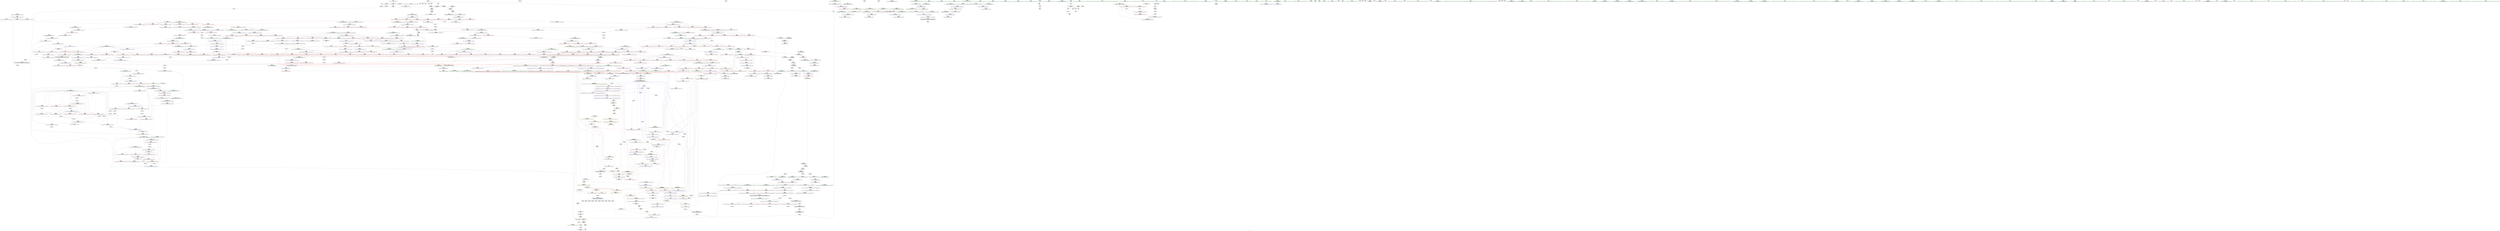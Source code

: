 digraph "SVFG" {
	label="SVFG";

	Node0x555b8fe1b920 [shape=record,color=grey,label="{NodeID: 0\nNullPtr}"];
	Node0x555b8fe1b920 -> Node0x555b8fe712e0[style=solid];
	Node0x555b8fe1b920 -> Node0x555b8fe8f6f0[style=solid];
	Node0x555b8fe9acc0 [shape=record,color=black,label="{NodeID: 1550\n848 = PHI(542, )\n}"];
	Node0x555b8fe794c0 [shape=record,color=red,label="{NodeID: 443\n798\<--743\n\<--__first.addr\n_ZSt11__push_heapIPdldN9__gnu_cxx5__ops14_Iter_less_valEEvT_T0_S5_T1_RT2_\n}"];
	Node0x555b8fe794c0 -> Node0x555b8fe7df40[style=solid];
	Node0x555b8fe6d6c0 [shape=record,color=green,label="{NodeID: 111\n569\<--570\n__last.addr\<--__last.addr_field_insensitive\n_ZSt10__pop_heapIPdN9__gnu_cxx5__ops15_Iter_less_iterEEvT_S4_S4_RT0_\n}"];
	Node0x555b8fe6d6c0 -> Node0x555b8fe771d0[style=solid];
	Node0x555b8fe6d6c0 -> Node0x555b8fe91ae0[style=solid];
	Node0x555b8fe8ed00 [shape=record,color=red,label="{NodeID: 554\n1246\<--1234\n\<--_Num\n_ZNSt20__copy_move_backwardILb1ELb1ESt26random_access_iterator_tagE13__copy_move_bIdEEPT_PKS3_S6_S4_\n}"];
	Node0x555b8fe8ed00 -> Node0x555b8feb3540[style=solid];
	Node0x555b8fe71dd0 [shape=record,color=black,label="{NodeID: 222\n370\<--368\nsub.ptr.rhs.cast\<--\n_ZSt27__unguarded_partition_pivotIPdN9__gnu_cxx5__ops15_Iter_less_iterEET_S4_S4_T0_\n}"];
	Node0x555b8fe71dd0 -> Node0x555b8feaf1c0[style=solid];
	Node0x555b8fe94790 [shape=record,color=blue,label="{NodeID: 665\n997\<--1026\n__val\<--\n_ZSt16__insertion_sortIPdN9__gnu_cxx5__ops15_Iter_less_iterEEvT_S4_T0_\n}"];
	Node0x555b8fe94790 -> Node0x555b8fe8d160[style=dashed];
	Node0x555b8fe94790 -> Node0x555b8feebce0[style=dashed];
	Node0x555b8fe7f940 [shape=record,color=red,label="{NodeID: 333\n254\<--214\n\<--__cut\n_ZSt16__introsort_loopIPdlN9__gnu_cxx5__ops15_Iter_less_iterEEvT_S4_T0_T1_\n|{<s0>22}}"];
	Node0x555b8fe7f940:s0 -> Node0x555b8fea09b0[style=solid,color=red];
	Node0x555b8fedf4b0 [shape=record,color=black,label="{NodeID: 1108\nMR_2V_4 = PHI(MR_2V_5, MR_2V_3, )\npts\{13 \}\n|{<s0>19}}"];
	Node0x555b8fedf4b0:s0 -> Node0x555b8fee0e10[style=dashed,color=blue];
	Node0x555b8fe69850 [shape=record,color=green,label="{NodeID: 1\n7\<--1\n__dso_handle\<--dummyObj\nGlob }"];
	Node0x555b8fe9add0 [shape=record,color=black,label="{NodeID: 1551\n858 = PHI(542, )\n}"];
	Node0x555b8fe79590 [shape=record,color=red,label="{NodeID: 444\n760\<--745\n\<--__holeIndex.addr\n_ZSt11__push_heapIPdldN9__gnu_cxx5__ops14_Iter_less_valEEvT_T0_S5_T1_RT2_\n}"];
	Node0x555b8fe79590 -> Node0x555b8feaff40[style=solid];
	Node0x555b8fe6d790 [shape=record,color=green,label="{NodeID: 112\n571\<--572\n__result.addr\<--__result.addr_field_insensitive\n_ZSt10__pop_heapIPdN9__gnu_cxx5__ops15_Iter_less_iterEEvT_S4_S4_RT0_\n}"];
	Node0x555b8fe6d790 -> Node0x555b8fe772a0[style=solid];
	Node0x555b8fe6d790 -> Node0x555b8fe77370[style=solid];
	Node0x555b8fe6d790 -> Node0x555b8fe91bb0[style=solid];
	Node0x555b8fe8edd0 [shape=record,color=red,label="{NodeID: 555\n1250\<--1234\n\<--_Num\n_ZNSt20__copy_move_backwardILb1ELb1ESt26random_access_iterator_tagE13__copy_move_bIdEEPT_PKS3_S6_S4_\n}"];
	Node0x555b8fe8edd0 -> Node0x555b8feb0840[style=solid];
	Node0x555b8fe71ea0 [shape=record,color=black,label="{NodeID: 223\n349\<--389\n_ZSt27__unguarded_partition_pivotIPdN9__gnu_cxx5__ops15_Iter_less_iterEET_S4_S4_T0__ret\<--call\n_ZSt27__unguarded_partition_pivotIPdN9__gnu_cxx5__ops15_Iter_less_iterEET_S4_S4_T0_\n|{<s0>21}}"];
	Node0x555b8fe71ea0:s0 -> Node0x555b8ff4eb50[style=solid,color=blue];
	Node0x555b8fe94860 [shape=record,color=blue,label="{NodeID: 666\n1037\<--1036\n\<--\n_ZSt16__insertion_sortIPdN9__gnu_cxx5__ops15_Iter_less_iterEEvT_S4_T0_\n}"];
	Node0x555b8fe94860 -> Node0x555b8feeb2e0[style=dashed];
	Node0x555b8fe7fa10 [shape=record,color=red,label="{NodeID: 334\n258\<--214\n\<--__cut\n_ZSt16__introsort_loopIPdlN9__gnu_cxx5__ops15_Iter_less_iterEEvT_S4_T0_T1_\n}"];
	Node0x555b8fe7fa10 -> Node0x555b8fe90280[style=solid];
	Node0x555b8fee0e10 [shape=record,color=black,label="{NodeID: 1109\nMR_2V_4 = PHI(MR_2V_3, MR_2V_1, )\npts\{13 \}\n|{<s0>16}}"];
	Node0x555b8fee0e10:s0 -> Node0x555b8ff07e20[style=dashed,color=blue];
	Node0x555b8fe698e0 [shape=record,color=green,label="{NodeID: 2\n14\<--1\n.str\<--dummyObj\nGlob }"];
	Node0x555b8fe9aee0 [shape=record,color=black,label="{NodeID: 1552\n872 = PHI(542, )\n}"];
	Node0x555b8fe79660 [shape=record,color=red,label="{NodeID: 445\n765\<--745\n\<--__holeIndex.addr\n_ZSt11__push_heapIPdldN9__gnu_cxx5__ops14_Iter_less_valEEvT_T0_S5_T1_RT2_\n}"];
	Node0x555b8fe79660 -> Node0x555b8feb33c0[style=solid];
	Node0x555b8fe6d860 [shape=record,color=green,label="{NodeID: 113\n573\<--574\n__comp.addr\<--__comp.addr_field_insensitive\n_ZSt10__pop_heapIPdN9__gnu_cxx5__ops15_Iter_less_iterEEvT_S4_S4_RT0_\n}"];
	Node0x555b8fe6d860 -> Node0x555b8fe77440[style=solid];
	Node0x555b8fe6d860 -> Node0x555b8fe91c80[style=solid];
	Node0x555b8fe8eea0 [shape=record,color=red,label="{NodeID: 556\n1256\<--1234\n\<--_Num\n_ZNSt20__copy_move_backwardILb1ELb1ESt26random_access_iterator_tagE13__copy_move_bIdEEPT_PKS3_S6_S4_\n}"];
	Node0x555b8fe8eea0 -> Node0x555b8feb09c0[style=solid];
	Node0x555b8fe71f70 [shape=record,color=black,label="{NodeID: 224\n457\<--455\nsub.ptr.lhs.cast\<--\n_ZSt11__sort_heapIPdN9__gnu_cxx5__ops15_Iter_less_iterEEvT_S4_RT0_\n}"];
	Node0x555b8fe71f70 -> Node0x555b8feaebc0[style=solid];
	Node0x555b8fe94930 [shape=record,color=blue,label="{NodeID: 667\n995\<--1050\n__i\<--incdec.ptr\n_ZSt16__insertion_sortIPdN9__gnu_cxx5__ops15_Iter_less_iterEEvT_S4_T0_\n}"];
	Node0x555b8fe94930 -> Node0x555b8fe8cae0[style=dashed];
	Node0x555b8fe94930 -> Node0x555b8fe8cbb0[style=dashed];
	Node0x555b8fe94930 -> Node0x555b8fe8cc80[style=dashed];
	Node0x555b8fe94930 -> Node0x555b8fe8cd50[style=dashed];
	Node0x555b8fe94930 -> Node0x555b8fe8ce20[style=dashed];
	Node0x555b8fe94930 -> Node0x555b8fe8cef0[style=dashed];
	Node0x555b8fe94930 -> Node0x555b8fe8cfc0[style=dashed];
	Node0x555b8fe94930 -> Node0x555b8fe94930[style=dashed];
	Node0x555b8fe94930 -> Node0x555b8feea3e0[style=dashed];
	Node0x555b8fe7fae0 [shape=record,color=red,label="{NodeID: 335\n267\<--264\n\<--__n.addr\n_ZSt4__lgl\n}"];
	Node0x555b8fee12e0 [shape=record,color=black,label="{NodeID: 1110\nMR_2V_3 = PHI(MR_2V_2, MR_2V_1, )\npts\{13 \}\n|{<s0>89}}"];
	Node0x555b8fee12e0:s0 -> Node0x555b8ff0a8c0[style=dashed,color=blue];
	Node0x555b8fe69b90 [shape=record,color=green,label="{NodeID: 3\n16\<--1\n.str.1\<--dummyObj\nGlob }"];
	Node0x555b8fe9b020 [shape=record,color=black,label="{NodeID: 1553\n880 = PHI(542, )\n}"];
	Node0x555b8fe79730 [shape=record,color=red,label="{NodeID: 446\n786\<--745\n\<--__holeIndex.addr\n_ZSt11__push_heapIPdldN9__gnu_cxx5__ops14_Iter_less_valEEvT_T0_S5_T1_RT2_\n}"];
	Node0x555b8fe6d930 [shape=record,color=green,label="{NodeID: 114\n575\<--576\n__value\<--__value_field_insensitive\n_ZSt10__pop_heapIPdN9__gnu_cxx5__ops15_Iter_less_iterEEvT_S4_S4_RT0_\n|{|<s1>40}}"];
	Node0x555b8fe6d930 -> Node0x555b8fe91d50[style=solid];
	Node0x555b8fe6d930:s1 -> Node0x555b8fe9e0e0[style=solid,color=red];
	Node0x555b8fe8ef70 [shape=record,color=red,label="{NodeID: 557\n1263\<--1234\n\<--_Num\n_ZNSt20__copy_move_backwardILb1ELb1ESt26random_access_iterator_tagE13__copy_move_bIdEEPT_PKS3_S6_S4_\n}"];
	Node0x555b8fe8ef70 -> Node0x555b8feb0540[style=solid];
	Node0x555b8fe72040 [shape=record,color=black,label="{NodeID: 225\n458\<--456\nsub.ptr.rhs.cast\<--\n_ZSt11__sort_heapIPdN9__gnu_cxx5__ops15_Iter_less_iterEEvT_S4_RT0_\n}"];
	Node0x555b8fe72040 -> Node0x555b8feaebc0[style=solid];
	Node0x555b8fe94a00 [shape=record,color=blue,label="{NodeID: 668\n1059\<--1055\n__first.addr\<--__first\n_ZSt26__unguarded_insertion_sortIPdN9__gnu_cxx5__ops15_Iter_less_iterEEvT_S4_T0_\n}"];
	Node0x555b8fe94a00 -> Node0x555b8fe8d230[style=dashed];
	Node0x555b8fe7fbb0 [shape=record,color=red,label="{NodeID: 336\n295\<--282\n\<--__first.addr\n_ZSt22__final_insertion_sortIPdN9__gnu_cxx5__ops15_Iter_less_iterEEvT_S4_T0_\n}"];
	Node0x555b8fe7fbb0 -> Node0x555b8fe71c30[style=solid];
	Node0x555b8fee17e0 [shape=record,color=black,label="{NodeID: 1111\nMR_127V_3 = PHI(MR_127V_4, MR_127V_2, )\npts\{746 \}\n}"];
	Node0x555b8fee17e0 -> Node0x555b8fe79660[style=dashed];
	Node0x555b8fee17e0 -> Node0x555b8fe79730[style=dashed];
	Node0x555b8fee17e0 -> Node0x555b8fe798d0[style=dashed];
	Node0x555b8fee17e0 -> Node0x555b8fe931a0[style=dashed];
	Node0x555b8fe69c20 [shape=record,color=green,label="{NodeID: 4\n18\<--1\n.str.2\<--dummyObj\nGlob }"];
	Node0x555b8fe9b160 [shape=record,color=black,label="{NodeID: 1554\n970 = PHI(604, )\n}"];
	Node0x555b8fe9b160 -> Node0x555b8fe8c2c0[style=solid];
	Node0x555b8fe79800 [shape=record,color=red,label="{NodeID: 447\n791\<--745\n\<--__holeIndex.addr\n_ZSt11__push_heapIPdldN9__gnu_cxx5__ops14_Iter_less_valEEvT_T0_S5_T1_RT2_\n}"];
	Node0x555b8fe79800 -> Node0x555b8feb0cc0[style=solid];
	Node0x555b8fef63f0 [shape=record,color=yellow,style=double,label="{NodeID: 1222\n120V_1 = ENCHI(MR_120V_0)\npts\{489 576 750 966 998 1120 \}\nFun[_ZSt13__adjust_heapIPdldN9__gnu_cxx5__ops15_Iter_less_iterEEvT_T0_S5_T1_T2_]}"];
	Node0x555b8fef63f0 -> Node0x555b8fe78e40[style=dashed];
	Node0x555b8fef63f0 -> Node0x555b8fe78f10[style=dashed];
	Node0x555b8fef63f0 -> Node0x555b8fe78fe0[style=dashed];
	Node0x555b8fe72440 [shape=record,color=green,label="{NodeID: 115\n577\<--578\nagg.tmp\<--agg.tmp_field_insensitive\n_ZSt10__pop_heapIPdN9__gnu_cxx5__ops15_Iter_less_iterEEvT_S4_S4_RT0_\n}"];
	Node0x555b8fe8f040 [shape=record,color=red,label="{NodeID: 558\n1285\<--1276\nthis1\<--this.addr\n_ZNK9__gnu_cxx5__ops14_Val_less_iterclIdPdEEbRT_T0_\n}"];
	Node0x555b8fe72110 [shape=record,color=black,label="{NodeID: 226\n497\<--495\nsub.ptr.lhs.cast\<--\n_ZSt11__make_heapIPdN9__gnu_cxx5__ops15_Iter_less_iterEEvT_S4_RT0_\n}"];
	Node0x555b8fe72110 -> Node0x555b8feafc40[style=solid];
	Node0x555b8fe94ad0 [shape=record,color=blue,label="{NodeID: 669\n1061\<--1056\n__last.addr\<--__last\n_ZSt26__unguarded_insertion_sortIPdN9__gnu_cxx5__ops15_Iter_less_iterEEvT_S4_T0_\n}"];
	Node0x555b8fe94ad0 -> Node0x555b8fe8d300[style=dashed];
	Node0x555b8fe7fc80 [shape=record,color=red,label="{NodeID: 337\n302\<--282\n\<--__first.addr\n_ZSt22__final_insertion_sortIPdN9__gnu_cxx5__ops15_Iter_less_iterEEvT_S4_T0_\n|{<s0>24}}"];
	Node0x555b8fe7fc80:s0 -> Node0x555b8ff5fa90[style=solid,color=red];
	Node0x555b8fee1ce0 [shape=record,color=black,label="{NodeID: 1112\nMR_2V_2 = PHI(MR_2V_3, MR_2V_1, )\npts\{13 \}\n|{|<s4>49}}"];
	Node0x555b8fee1ce0 -> Node0x555b8fe79db0[style=dashed];
	Node0x555b8fee1ce0 -> Node0x555b8fe79e80[style=dashed];
	Node0x555b8fee1ce0 -> Node0x555b8fe930d0[style=dashed];
	Node0x555b8fee1ce0 -> Node0x555b8fe93340[style=dashed];
	Node0x555b8fee1ce0:s4 -> Node0x555b8fef5ad0[style=dashed,color=red];
	Node0x555b8fe69cb0 [shape=record,color=green,label="{NodeID: 5\n21\<--1\n\<--dummyObj\nCan only get source location for instruction, argument, global var or function.}"];
	Node0x555b8fe9b330 [shape=record,color=black,label="{NodeID: 1555\n974 = PHI(604, )\n}"];
	Node0x555b8fe9b330 -> Node0x555b8fe8c390[style=solid];
	Node0x555b8fe798d0 [shape=record,color=red,label="{NodeID: 448\n799\<--745\n\<--__holeIndex.addr\n_ZSt11__push_heapIPdldN9__gnu_cxx5__ops14_Iter_less_valEEvT_T0_S5_T1_RT2_\n}"];
	Node0x555b8fe724d0 [shape=record,color=green,label="{NodeID: 116\n606\<--607\n__t.addr\<--__t.addr_field_insensitive\n_ZSt4moveIRdEONSt16remove_referenceIT_E4typeEOS2_\n}"];
	Node0x555b8fe724d0 -> Node0x555b8fe77780[style=solid];
	Node0x555b8fe724d0 -> Node0x555b8fe91ef0[style=solid];
	Node0x555b8fe8f110 [shape=record,color=red,label="{NodeID: 559\n1286\<--1278\n\<--__val.addr\n_ZNK9__gnu_cxx5__ops14_Val_less_iterclIdPdEEbRT_T0_\n}"];
	Node0x555b8fe8f110 -> Node0x555b8fe8f2b0[style=solid];
	Node0x555b8fe721e0 [shape=record,color=black,label="{NodeID: 227\n498\<--496\nsub.ptr.rhs.cast\<--\n_ZSt11__make_heapIPdN9__gnu_cxx5__ops15_Iter_less_iterEEvT_S4_RT0_\n}"];
	Node0x555b8fe721e0 -> Node0x555b8feafc40[style=solid];
	Node0x555b8fe94ba0 [shape=record,color=blue,label="{NodeID: 670\n1063\<--1073\n__i\<--\n_ZSt26__unguarded_insertion_sortIPdN9__gnu_cxx5__ops15_Iter_less_iterEEvT_S4_T0_\n}"];
	Node0x555b8fe94ba0 -> Node0x555b8fedeec0[style=dashed];
	Node0x555b8fe7fd50 [shape=record,color=red,label="{NodeID: 338\n303\<--282\n\<--__first.addr\n_ZSt22__final_insertion_sortIPdN9__gnu_cxx5__ops15_Iter_less_iterEEvT_S4_T0_\n}"];
	Node0x555b8fe7fd50 -> Node0x555b8fe7c6e0[style=solid];
	Node0x555b8fee21e0 [shape=record,color=black,label="{NodeID: 1113\nMR_135V_3 = PHI(MR_135V_4, MR_135V_2, )\npts\{754 \}\n}"];
	Node0x555b8fee21e0 -> Node0x555b8fe79b40[style=dashed];
	Node0x555b8fee21e0 -> Node0x555b8fe79c10[style=dashed];
	Node0x555b8fee21e0 -> Node0x555b8fe79ce0[style=dashed];
	Node0x555b8fee21e0 -> Node0x555b8fe93270[style=dashed];
	Node0x555b8fe69d40 [shape=record,color=green,label="{NodeID: 6\n65\<--1\n\<--dummyObj\nCan only get source location for instruction, argument, global var or function.}"];
	Node0x555b8fe9b470 [shape=record,color=black,label="{NodeID: 1556\n978 = PHI(604, )\n}"];
	Node0x555b8fe9b470 -> Node0x555b8fe8c460[style=solid];
	Node0x555b8fe799a0 [shape=record,color=red,label="{NodeID: 449\n766\<--747\n\<--__topIndex.addr\n_ZSt11__push_heapIPdldN9__gnu_cxx5__ops14_Iter_less_valEEvT_T0_S5_T1_RT2_\n}"];
	Node0x555b8fe799a0 -> Node0x555b8feb33c0[style=solid];
	Node0x555b8fe725a0 [shape=record,color=green,label="{NodeID: 117\n616\<--617\n__comp\<--__comp_field_insensitive\n_ZSt13__adjust_heapIPdldN9__gnu_cxx5__ops15_Iter_less_iterEEvT_T0_S5_T1_T2_\n|{<s0>42|<s1>45}}"];
	Node0x555b8fe725a0:s0 -> Node0x555b8fea1840[style=solid,color=red];
	Node0x555b8fe725a0:s1 -> Node0x555b8fea0da0[style=solid,color=red];
	Node0x555b8fe8f1e0 [shape=record,color=red,label="{NodeID: 560\n1288\<--1280\n\<--__it.addr\n_ZNK9__gnu_cxx5__ops14_Val_less_iterclIdPdEEbRT_T0_\n}"];
	Node0x555b8fe8f1e0 -> Node0x555b8fe8f380[style=solid];
	Node0x555b8fe722b0 [shape=record,color=black,label="{NodeID: 228\n506\<--504\nsub.ptr.lhs.cast1\<--\n_ZSt11__make_heapIPdN9__gnu_cxx5__ops15_Iter_less_iterEEvT_S4_RT0_\n}"];
	Node0x555b8fe722b0 -> Node0x555b8feaf940[style=solid];
	Node0x555b8fe94c70 [shape=record,color=blue,label="{NodeID: 671\n1063\<--1085\n__i\<--incdec.ptr\n_ZSt26__unguarded_insertion_sortIPdN9__gnu_cxx5__ops15_Iter_less_iterEEvT_S4_T0_\n}"];
	Node0x555b8fe94c70 -> Node0x555b8fedeec0[style=dashed];
	Node0x555b8fe7fe20 [shape=record,color=red,label="{NodeID: 339\n308\<--282\n\<--__first.addr\n_ZSt22__final_insertion_sortIPdN9__gnu_cxx5__ops15_Iter_less_iterEEvT_S4_T0_\n}"];
	Node0x555b8fe7fe20 -> Node0x555b8fe7c7b0[style=solid];
	Node0x555b8fe6a580 [shape=record,color=green,label="{NodeID: 7\n71\<--1\n\<--dummyObj\nCan only get source location for instruction, argument, global var or function.}"];
	Node0x555b8fe9b5b0 [shape=record,color=black,label="{NodeID: 1557\n1022 = PHI(542, )\n}"];
	Node0x555b8fe79a70 [shape=record,color=red,label="{NodeID: 450\n769\<--751\n\<--__comp.addr\n_ZSt11__push_heapIPdldN9__gnu_cxx5__ops14_Iter_less_valEEvT_T0_S5_T1_RT2_\n|{<s0>49}}"];
	Node0x555b8fe79a70:s0 -> Node0x555b8fe9fbf0[style=solid,color=red];
	Node0x555b8fef6750 [shape=record,color=yellow,style=double,label="{NodeID: 1225\n2V_1 = ENCHI(MR_2V_0)\npts\{13 \}\nFun[_ZSt13move_backwardIPdS0_ET0_T_S2_S1_]|{<s0>80}}"];
	Node0x555b8fef6750:s0 -> Node0x555b8fef7e30[style=dashed,color=red];
	Node0x555b8fe72670 [shape=record,color=green,label="{NodeID: 118\n618\<--619\n__first.addr\<--__first.addr_field_insensitive\n_ZSt13__adjust_heapIPdldN9__gnu_cxx5__ops15_Iter_less_iterEEvT_T0_S5_T1_T2_\n}"];
	Node0x555b8fe72670 -> Node0x555b8fe77850[style=solid];
	Node0x555b8fe72670 -> Node0x555b8fe77920[style=solid];
	Node0x555b8fe72670 -> Node0x555b8fe779f0[style=solid];
	Node0x555b8fe72670 -> Node0x555b8fe77ac0[style=solid];
	Node0x555b8fe72670 -> Node0x555b8fe77b90[style=solid];
	Node0x555b8fe72670 -> Node0x555b8fe77c60[style=solid];
	Node0x555b8fe72670 -> Node0x555b8fe77d30[style=solid];
	Node0x555b8fe72670 -> Node0x555b8fe91fc0[style=solid];
	Node0x555b8fe8f2b0 [shape=record,color=red,label="{NodeID: 561\n1287\<--1286\n\<--\n_ZNK9__gnu_cxx5__ops14_Val_less_iterclIdPdEEbRT_T0_\n}"];
	Node0x555b8fe8f2b0 -> Node0x555b8fe862c0[style=solid];
	Node0x555b8fe72380 [shape=record,color=black,label="{NodeID: 229\n507\<--505\nsub.ptr.rhs.cast2\<--\n_ZSt11__make_heapIPdN9__gnu_cxx5__ops15_Iter_less_iterEEvT_S4_RT0_\n}"];
	Node0x555b8fe72380 -> Node0x555b8feaf940[style=solid];
	Node0x555b8fe94d40 [shape=record,color=blue,label="{NodeID: 672\n1093\<--1090\n__first.addr\<--__first\n_ZSt13move_backwardIPdS0_ET0_T_S2_S1_\n}"];
	Node0x555b8fe94d40 -> Node0x555b8fe8d640[style=dashed];
	Node0x555b8fe7fef0 [shape=record,color=red,label="{NodeID: 340\n315\<--282\n\<--__first.addr\n_ZSt22__final_insertion_sortIPdN9__gnu_cxx5__ops15_Iter_less_iterEEvT_S4_T0_\n|{<s0>26}}"];
	Node0x555b8fe7fef0:s0 -> Node0x555b8ff5fa90[style=solid,color=red];
	Node0x555b8fee2be0 [shape=record,color=black,label="{NodeID: 1115\nMR_2V_2 = PHI(MR_2V_4, MR_2V_1, )\npts\{13 \}\n|{<s0>31}}"];
	Node0x555b8fee2be0:s0 -> Node0x555b8fef02e0[style=dashed,color=blue];
	Node0x555b8fe6a610 [shape=record,color=green,label="{NodeID: 8\n110\<--1\n\<--dummyObj\nCan only get source location for instruction, argument, global var or function.}"];
	Node0x555b8fe9b6c0 [shape=record,color=black,label="{NodeID: 1558\n1025 = PHI(604, )\n}"];
	Node0x555b8fe9b6c0 -> Node0x555b8fe8d090[style=solid];
	Node0x555b8fe79b40 [shape=record,color=red,label="{NodeID: 451\n771\<--753\n\<--__parent\n_ZSt11__push_heapIPdldN9__gnu_cxx5__ops14_Iter_less_valEEvT_T0_S5_T1_RT2_\n}"];
	Node0x555b8fe72740 [shape=record,color=green,label="{NodeID: 119\n620\<--621\n__holeIndex.addr\<--__holeIndex.addr_field_insensitive\n_ZSt13__adjust_heapIPdldN9__gnu_cxx5__ops15_Iter_less_iterEEvT_T0_S5_T1_T2_\n}"];
	Node0x555b8fe72740 -> Node0x555b8fe77e00[style=solid];
	Node0x555b8fe72740 -> Node0x555b8fe77ed0[style=solid];
	Node0x555b8fe72740 -> Node0x555b8fe77fa0[style=solid];
	Node0x555b8fe72740 -> Node0x555b8fe78070[style=solid];
	Node0x555b8fe72740 -> Node0x555b8fe78140[style=solid];
	Node0x555b8fe72740 -> Node0x555b8fe92090[style=solid];
	Node0x555b8fe72740 -> Node0x555b8fe92710[style=solid];
	Node0x555b8fe72740 -> Node0x555b8fe92980[style=solid];
	Node0x555b8fe8f380 [shape=record,color=red,label="{NodeID: 562\n1289\<--1288\n\<--\n_ZNK9__gnu_cxx5__ops14_Val_less_iterclIdPdEEbRT_T0_\n}"];
	Node0x555b8fe8f380 -> Node0x555b8fe862c0[style=solid];
	Node0x555b8fe7a530 [shape=record,color=black,label="{NodeID: 230\n542\<--560\n_ZNK9__gnu_cxx5__ops15_Iter_less_iterclIPdS3_EEbT_T0__ret\<--cmp\n_ZNK9__gnu_cxx5__ops15_Iter_less_iterclIPdS3_EEbT_T0_\n|{<s0>32|<s1>42|<s2>52|<s3>53|<s4>55|<s5>58|<s6>60|<s7>63|<s8>64|<s9>70}}"];
	Node0x555b8fe7a530:s0 -> Node0x555b8fe99b70[style=solid,color=blue];
	Node0x555b8fe7a530:s1 -> Node0x555b8fe9a570[style=solid,color=blue];
	Node0x555b8fe7a530:s2 -> Node0x555b8fe9abb0[style=solid,color=blue];
	Node0x555b8fe7a530:s3 -> Node0x555b8fe9acc0[style=solid,color=blue];
	Node0x555b8fe7a530:s4 -> Node0x555b8fe9add0[style=solid,color=blue];
	Node0x555b8fe7a530:s5 -> Node0x555b8fe9aee0[style=solid,color=blue];
	Node0x555b8fe7a530:s6 -> Node0x555b8fe9b020[style=solid,color=blue];
	Node0x555b8fe7a530:s7 -> Node0x555b8fe99c80[style=solid,color=blue];
	Node0x555b8fe7a530:s8 -> Node0x555b8fe99d90[style=solid,color=blue];
	Node0x555b8fe7a530:s9 -> Node0x555b8fe9b5b0[style=solid,color=blue];
	Node0x555b8fe94e10 [shape=record,color=blue,label="{NodeID: 673\n1095\<--1091\n__last.addr\<--__last\n_ZSt13move_backwardIPdS0_ET0_T_S2_S1_\n}"];
	Node0x555b8fe94e10 -> Node0x555b8fe8d710[style=dashed];
	Node0x555b8fe7ffc0 [shape=record,color=red,label="{NodeID: 341\n294\<--284\n\<--__last.addr\n_ZSt22__final_insertion_sortIPdN9__gnu_cxx5__ops15_Iter_less_iterEEvT_S4_T0_\n}"];
	Node0x555b8fe7ffc0 -> Node0x555b8fe71b60[style=solid];
	Node0x555b8fee30e0 [shape=record,color=black,label="{NodeID: 1116\nMR_77V_2 = PHI(MR_77V_3, MR_77V_1, )\npts\{485 \}\n}"];
	Node0x555b8fe6a6a0 [shape=record,color=green,label="{NodeID: 9\n180\<--1\n\<--dummyObj\nCan only get source location for instruction, argument, global var or function.}"];
	Node0x555b8fe9b830 [shape=record,color=black,label="{NodeID: 1559\n1032 = PHI(1089, )\n}"];
	Node0x555b8fe79c10 [shape=record,color=red,label="{NodeID: 452\n781\<--753\n\<--__parent\n_ZSt11__push_heapIPdldN9__gnu_cxx5__ops14_Iter_less_valEEvT_T0_S5_T1_RT2_\n}"];
	Node0x555b8fe72810 [shape=record,color=green,label="{NodeID: 120\n622\<--623\n__len.addr\<--__len.addr_field_insensitive\n_ZSt13__adjust_heapIPdldN9__gnu_cxx5__ops15_Iter_less_iterEEvT_T0_S5_T1_T2_\n}"];
	Node0x555b8fe72810 -> Node0x555b8fe78210[style=solid];
	Node0x555b8fe72810 -> Node0x555b8fe782e0[style=solid];
	Node0x555b8fe72810 -> Node0x555b8fe783b0[style=solid];
	Node0x555b8fe72810 -> Node0x555b8fe92160[style=solid];
	Node0x555b8fe8f450 [shape=record,color=red,label="{NodeID: 563\n1301\<--1300\ndummyVal\<--offset_0\n_ZNSt20__copy_move_backwardILb1ELb1ESt26random_access_iterator_tagE13__copy_move_bIdEEPT_PKS3_S6_S4_\n}"];
	Node0x555b8fe8f450 -> Node0x555b8fe960c0[style=solid];
	Node0x555b8fe7a600 [shape=record,color=black,label="{NodeID: 231\n595\<--593\nsub.ptr.lhs.cast\<--\n_ZSt10__pop_heapIPdN9__gnu_cxx5__ops15_Iter_less_iterEEvT_S4_S4_RT0_\n}"];
	Node0x555b8fe7a600 -> Node0x555b8feb1440[style=solid];
	Node0x555b8fe94ee0 [shape=record,color=blue,label="{NodeID: 674\n1097\<--1092\n__result.addr\<--__result\n_ZSt13move_backwardIPdS0_ET0_T_S2_S1_\n}"];
	Node0x555b8fe94ee0 -> Node0x555b8fe8d7e0[style=dashed];
	Node0x555b8fe80090 [shape=record,color=red,label="{NodeID: 342\n310\<--284\n\<--__last.addr\n_ZSt22__final_insertion_sortIPdN9__gnu_cxx5__ops15_Iter_less_iterEEvT_S4_T0_\n|{<s0>25}}"];
	Node0x555b8fe80090:s0 -> Node0x555b8fea08a0[style=solid,color=red];
	Node0x555b8fee35e0 [shape=record,color=black,label="{NodeID: 1117\nMR_79V_2 = PHI(MR_79V_4, MR_79V_1, )\npts\{487 \}\n}"];
	Node0x555b8fe6a730 [shape=record,color=green,label="{NodeID: 10\n185\<--1\n\<--dummyObj\nCan only get source location for instruction, argument, global var or function.}"];
	Node0x555b8fe9b940 [shape=record,color=black,label="{NodeID: 1560\n1035 = PHI(604, )\n}"];
	Node0x555b8fe9b940 -> Node0x555b8fe8d160[style=solid];
	Node0x555b8fe79ce0 [shape=record,color=red,label="{NodeID: 453\n789\<--753\n\<--__parent\n_ZSt11__push_heapIPdldN9__gnu_cxx5__ops14_Iter_less_valEEvT_T0_S5_T1_RT2_\n}"];
	Node0x555b8fe79ce0 -> Node0x555b8fe931a0[style=solid];
	Node0x555b8fe728e0 [shape=record,color=green,label="{NodeID: 121\n624\<--625\n__value.addr\<--__value.addr_field_insensitive\n_ZSt13__adjust_heapIPdldN9__gnu_cxx5__ops15_Iter_less_iterEEvT_T0_S5_T1_T2_\n|{|<s1>47}}"];
	Node0x555b8fe728e0 -> Node0x555b8fe92230[style=solid];
	Node0x555b8fe728e0:s1 -> Node0x555b8fe9e0e0[style=solid,color=red];
	Node0x555b8fe8f520 [shape=record,color=blue,label="{NodeID: 564\n1296\<--21\nllvm.global_ctors_0\<--\nGlob }"];
	Node0x555b8fe7a6d0 [shape=record,color=black,label="{NodeID: 232\n596\<--594\nsub.ptr.rhs.cast\<--\n_ZSt10__pop_heapIPdN9__gnu_cxx5__ops15_Iter_less_iterEEvT_S4_S4_RT0_\n}"];
	Node0x555b8fe7a6d0 -> Node0x555b8feb1440[style=solid];
	Node0x555b8fe94fb0 [shape=record,color=blue,label="{NodeID: 675\n1117\<--1114\n__last.addr\<--__last\n_ZSt25__unguarded_linear_insertIPdN9__gnu_cxx5__ops14_Val_less_iterEEvT_T0_\n}"];
	Node0x555b8fe94fb0 -> Node0x555b8fe8d8b0[style=dashed];
	Node0x555b8fe94fb0 -> Node0x555b8fe8d980[style=dashed];
	Node0x555b8fe94fb0 -> Node0x555b8fee67e0[style=dashed];
	Node0x555b8fe80160 [shape=record,color=red,label="{NodeID: 343\n316\<--284\n\<--__last.addr\n_ZSt22__final_insertion_sortIPdN9__gnu_cxx5__ops15_Iter_less_iterEEvT_S4_T0_\n|{<s0>26}}"];
	Node0x555b8fe80160:s0 -> Node0x555b8ff5fbe0[style=solid,color=red];
	Node0x555b8fee3ae0 [shape=record,color=black,label="{NodeID: 1118\nMR_81V_2 = PHI(MR_81V_4, MR_81V_1, )\npts\{489 \}\n}"];
	Node0x555b8fe6a830 [shape=record,color=green,label="{NodeID: 11\n231\<--1\n\<--dummyObj\nCan only get source location for instruction, argument, global var or function.}"];
	Node0x555b8fe9bab0 [shape=record,color=black,label="{NodeID: 1561\n1103 = PHI(1186, )\n|{<s0>80}}"];
	Node0x555b8fe9bab0:s0 -> Node0x555b8fea12f0[style=solid,color=red];
	Node0x555b8fe79db0 [shape=record,color=red,label="{NodeID: 454\n784\<--783\n\<--call2\n_ZSt11__push_heapIPdldN9__gnu_cxx5__ops14_Iter_less_valEEvT_T0_S5_T1_RT2_\n}"];
	Node0x555b8fe79db0 -> Node0x555b8fe930d0[style=solid];
	Node0x555b8fe729b0 [shape=record,color=green,label="{NodeID: 122\n626\<--627\n__topIndex\<--__topIndex_field_insensitive\n_ZSt13__adjust_heapIPdldN9__gnu_cxx5__ops15_Iter_less_iterEEvT_T0_S5_T1_T2_\n}"];
	Node0x555b8fe729b0 -> Node0x555b8fe78480[style=solid];
	Node0x555b8fe729b0 -> Node0x555b8fe92300[style=solid];
	Node0x555b8fe8f5f0 [shape=record,color=blue,label="{NodeID: 565\n1297\<--22\nllvm.global_ctors_1\<--_GLOBAL__sub_I_gvaibhav21_2_0.cpp\nGlob }"];
	Node0x555b8fe7a7a0 [shape=record,color=black,label="{NodeID: 233\n604\<--609\n_ZSt4moveIRdEONSt16remove_referenceIT_E4typeEOS2__ret\<--\n_ZSt4moveIRdEONSt16remove_referenceIT_E4typeEOS2_\n|{<s0>35|<s1>36|<s2>38|<s3>39|<s4>40|<s5>43|<s6>44|<s7>47|<s8>50|<s9>51|<s10>67|<s11>68|<s12>69|<s13>71|<s14>73|<s15>81|<s16>83|<s17>84}}"];
	Node0x555b8fe7a7a0:s0 -> Node0x555b8fe99ea0[style=solid,color=blue];
	Node0x555b8fe7a7a0:s1 -> Node0x555b8fe9a070[style=solid,color=blue];
	Node0x555b8fe7a7a0:s2 -> Node0x555b8fe9a1b0[style=solid,color=blue];
	Node0x555b8fe7a7a0:s3 -> Node0x555b8fe9a2f0[style=solid,color=blue];
	Node0x555b8fe7a7a0:s4 -> Node0x555b8fe9a430[style=solid,color=blue];
	Node0x555b8fe7a7a0:s5 -> Node0x555b8fe9a680[style=solid,color=blue];
	Node0x555b8fe7a7a0:s6 -> Node0x555b8ff4e5e0[style=solid,color=blue];
	Node0x555b8fe7a7a0:s7 -> Node0x555b8ff4e8a0[style=solid,color=blue];
	Node0x555b8fe7a7a0:s8 -> Node0x555b8fe9a930[style=solid,color=blue];
	Node0x555b8fe7a7a0:s9 -> Node0x555b8fe9aa70[style=solid,color=blue];
	Node0x555b8fe7a7a0:s10 -> Node0x555b8fe9b160[style=solid,color=blue];
	Node0x555b8fe7a7a0:s11 -> Node0x555b8fe9b330[style=solid,color=blue];
	Node0x555b8fe7a7a0:s12 -> Node0x555b8fe9b470[style=solid,color=blue];
	Node0x555b8fe7a7a0:s13 -> Node0x555b8fe9b6c0[style=solid,color=blue];
	Node0x555b8fe7a7a0:s14 -> Node0x555b8fe9b940[style=solid,color=blue];
	Node0x555b8fe7a7a0:s15 -> Node0x555b8fe9be70[style=solid,color=blue];
	Node0x555b8fe7a7a0:s16 -> Node0x555b8fe9c0c0[style=solid,color=blue];
	Node0x555b8fe7a7a0:s17 -> Node0x555b8fe9c230[style=solid,color=blue];
	Node0x555b8fe95080 [shape=record,color=blue,label="{NodeID: 676\n1119\<--1126\n__val\<--\n_ZSt25__unguarded_linear_insertIPdN9__gnu_cxx5__ops14_Val_less_iterEEvT_T0_\n|{|<s2>82}}"];
	Node0x555b8fe95080 -> Node0x555b8fe8e0d0[style=dashed];
	Node0x555b8fe95080 -> Node0x555b8fe8e1a0[style=dashed];
	Node0x555b8fe95080:s2 -> Node0x555b8fef4ee0[style=dashed,color=red];
	Node0x555b8fe80230 [shape=record,color=red,label="{NodeID: 344\n337\<--326\n\<--__first.addr\n_ZSt14__partial_sortIPdN9__gnu_cxx5__ops15_Iter_less_iterEEvT_S4_S4_T0_\n|{<s0>27}}"];
	Node0x555b8fe80230:s0 -> Node0x555b8ff60280[style=solid,color=red];
	Node0x555b8fee3fe0 [shape=record,color=black,label="{NodeID: 1119\nMR_2V_2 = PHI(MR_2V_1, MR_2V_3, )\npts\{13 \}\n|{<s0>30|<s1>63|<s2>64|<s3>65}}"];
	Node0x555b8fee3fe0:s0 -> Node0x555b8ff09000[style=dashed,color=blue];
	Node0x555b8fee3fe0:s1 -> Node0x555b8fef8480[style=dashed,color=red];
	Node0x555b8fee3fe0:s2 -> Node0x555b8fef8480[style=dashed,color=red];
	Node0x555b8fee3fe0:s3 -> Node0x555b8fefabd0[style=dashed,color=red];
	Node0x555b8fe6a930 [shape=record,color=green,label="{NodeID: 12\n235\<--1\n\<--dummyObj\nCan only get source location for instruction, argument, global var or function.|{<s0>41}}"];
	Node0x555b8fe6a930:s0 -> Node0x555b8fea0070[style=solid,color=red];
	Node0x555b8fe9bbf0 [shape=record,color=black,label="{NodeID: 1562\n1107 = PHI(1186, )\n|{<s0>80}}"];
	Node0x555b8fe9bbf0:s0 -> Node0x555b8fea1400[style=solid,color=red];
	Node0x555b8fe79e80 [shape=record,color=red,label="{NodeID: 455\n797\<--796\n\<--call6\n_ZSt11__push_heapIPdldN9__gnu_cxx5__ops14_Iter_less_valEEvT_T0_S5_T1_RT2_\n}"];
	Node0x555b8fe79e80 -> Node0x555b8fe93340[style=solid];
	Node0x555b8fe72a80 [shape=record,color=green,label="{NodeID: 123\n628\<--629\n__secondChild\<--__secondChild_field_insensitive\n_ZSt13__adjust_heapIPdldN9__gnu_cxx5__ops15_Iter_less_iterEEvT_T0_S5_T1_T2_\n}"];
	Node0x555b8fe72a80 -> Node0x555b8fe78550[style=solid];
	Node0x555b8fe72a80 -> Node0x555b8fe78620[style=solid];
	Node0x555b8fe72a80 -> Node0x555b8fe786f0[style=solid];
	Node0x555b8fe72a80 -> Node0x555b8fe787c0[style=solid];
	Node0x555b8fe72a80 -> Node0x555b8fe78890[style=solid];
	Node0x555b8fe72a80 -> Node0x555b8fe78960[style=solid];
	Node0x555b8fe72a80 -> Node0x555b8fe78a30[style=solid];
	Node0x555b8fe72a80 -> Node0x555b8fe78b00[style=solid];
	Node0x555b8fe72a80 -> Node0x555b8fe78bd0[style=solid];
	Node0x555b8fe72a80 -> Node0x555b8fe78ca0[style=solid];
	Node0x555b8fe72a80 -> Node0x555b8fe78d70[style=solid];
	Node0x555b8fe72a80 -> Node0x555b8fe923d0[style=solid];
	Node0x555b8fe72a80 -> Node0x555b8fe924a0[style=solid];
	Node0x555b8fe72a80 -> Node0x555b8fe92570[style=solid];
	Node0x555b8fe72a80 -> Node0x555b8fe927e0[style=solid];
	Node0x555b8fe8f6f0 [shape=record,color=blue, style = dotted,label="{NodeID: 566\n1298\<--3\nllvm.global_ctors_2\<--dummyVal\nGlob }"];
	Node0x555b8fe7a870 [shape=record,color=black,label="{NodeID: 234\n721\<--726\n_ZSt4moveIRN9__gnu_cxx5__ops15_Iter_less_iterEEONSt16remove_referenceIT_E4typeEOS5__ret\<--\n_ZSt4moveIRN9__gnu_cxx5__ops15_Iter_less_iterEEONSt16remove_referenceIT_E4typeEOS5_\n|{<s0>45}}"];
	Node0x555b8fe7a870:s0 -> Node0x555b8ff4e7d0[style=solid,color=blue];
	Node0x555b8fe95150 [shape=record,color=blue,label="{NodeID: 677\n1121\<--1128\n__next\<--\n_ZSt25__unguarded_linear_insertIPdN9__gnu_cxx5__ops14_Val_less_iterEEvT_T0_\n}"];
	Node0x555b8fe95150 -> Node0x555b8fe8dbf0[style=dashed];
	Node0x555b8fe95150 -> Node0x555b8fe95220[style=dashed];
	Node0x555b8fe80300 [shape=record,color=red,label="{NodeID: 345\n343\<--326\n\<--__first.addr\n_ZSt14__partial_sortIPdN9__gnu_cxx5__ops15_Iter_less_iterEEvT_S4_S4_T0_\n|{<s0>28}}"];
	Node0x555b8fe80300:s0 -> Node0x555b8fe9c9b0[style=solid,color=red];
	Node0x555b8fe6aa30 [shape=record,color=green,label="{NodeID: 13\n246\<--1\n\<--dummyObj\nCan only get source location for instruction, argument, global var or function.}"];
	Node0x555b8fe9bd30 [shape=record,color=black,label="{NodeID: 1563\n1109 = PHI(1161, )\n}"];
	Node0x555b8fe9bd30 -> Node0x555b8fe7aae0[style=solid];
	Node0x555b8fe79f50 [shape=record,color=red,label="{NodeID: 456\n816\<--807\nthis1\<--this.addr\n_ZNK9__gnu_cxx5__ops14_Iter_less_valclIPddEEbT_RT0_\n}"];
	Node0x555b8fe72b50 [shape=record,color=green,label="{NodeID: 124\n630\<--631\n__cmp\<--__cmp_field_insensitive\n_ZSt13__adjust_heapIPdldN9__gnu_cxx5__ops15_Iter_less_iterEEvT_T0_S5_T1_T2_\n|{<s0>46|<s1>48}}"];
	Node0x555b8fe72b50:s0 -> Node0x555b8ff60af0[style=solid,color=red];
	Node0x555b8fe72b50:s1 -> Node0x555b8fe9dfd0[style=solid,color=red];
	Node0x555b8fe8f7f0 [shape=record,color=blue,label="{NodeID: 567\n50\<--65\nretval\<--\nmain\n}"];
	Node0x555b8fe8f7f0 -> Node0x555b8fe7e1b0[style=dashed];
	Node0x555b8fe7a940 [shape=record,color=black,label="{NodeID: 235\n803\<--821\n_ZNK9__gnu_cxx5__ops14_Iter_less_valclIPddEEbT_RT0__ret\<--cmp\n_ZNK9__gnu_cxx5__ops14_Iter_less_valclIPddEEbT_RT0_\n|{<s0>49}}"];
	Node0x555b8fe7a940:s0 -> Node0x555b8fe9a7f0[style=solid,color=blue];
	Node0x555b8fe95220 [shape=record,color=blue,label="{NodeID: 678\n1121\<--1131\n__next\<--incdec.ptr\n_ZSt25__unguarded_linear_insertIPdN9__gnu_cxx5__ops14_Val_less_iterEEvT_T0_\n}"];
	Node0x555b8fe95220 -> Node0x555b8fee6ce0[style=dashed];
	Node0x555b8fe803d0 [shape=record,color=red,label="{NodeID: 346\n338\<--328\n\<--__middle.addr\n_ZSt14__partial_sortIPdN9__gnu_cxx5__ops15_Iter_less_iterEEvT_S4_S4_T0_\n|{<s0>27}}"];
	Node0x555b8fe803d0:s0 -> Node0x555b8ff60390[style=solid,color=red];
	Node0x555b8fe6ab30 [shape=record,color=green,label="{NodeID: 14\n269\<--1\n\<--dummyObj\nCan only get source location for instruction, argument, global var or function.}"];
	Node0x555b8fe9be70 [shape=record,color=black,label="{NodeID: 1564\n1125 = PHI(604, )\n}"];
	Node0x555b8fe9be70 -> Node0x555b8fe8e000[style=solid];
	Node0x555b8fe7a020 [shape=record,color=red,label="{NodeID: 457\n817\<--809\n\<--__it.addr\n_ZNK9__gnu_cxx5__ops14_Iter_less_valclIPddEEbT_RT0_\n}"];
	Node0x555b8fe7a020 -> Node0x555b8fe7a1c0[style=solid];
	Node0x555b8fe72c20 [shape=record,color=green,label="{NodeID: 125\n632\<--633\nagg.tmp\<--agg.tmp_field_insensitive\n_ZSt13__adjust_heapIPdldN9__gnu_cxx5__ops15_Iter_less_iterEEvT_T0_S5_T1_T2_\n}"];
	Node0x555b8fe8f8c0 [shape=record,color=blue,label="{NodeID: 568\n54\<--71\ntt\<--\nmain\n}"];
	Node0x555b8fe8f8c0 -> Node0x555b8fee8fe0[style=dashed];
	Node0x555b8fe7aa10 [shape=record,color=black,label="{NodeID: 236\n893\<--934\n_ZSt21__unguarded_partitionIPdN9__gnu_cxx5__ops15_Iter_less_iterEET_S4_S4_S4_T0__ret\<--\n_ZSt21__unguarded_partitionIPdN9__gnu_cxx5__ops15_Iter_less_iterEET_S4_S4_S4_T0_\n|{<s0>30}}"];
	Node0x555b8fe7aa10:s0 -> Node0x555b8ff4ed90[style=solid,color=blue];
	Node0x555b8fe952f0 [shape=record,color=blue,label="{NodeID: 679\n1142\<--1141\n\<--\n_ZSt25__unguarded_linear_insertIPdN9__gnu_cxx5__ops14_Val_less_iterEEvT_T0_\n}"];
	Node0x555b8fe952f0 -> Node0x555b8fee62e0[style=dashed];
	Node0x555b8fe804a0 [shape=record,color=red,label="{NodeID: 347\n344\<--328\n\<--__middle.addr\n_ZSt14__partial_sortIPdN9__gnu_cxx5__ops15_Iter_less_iterEEvT_S4_S4_T0_\n|{<s0>28}}"];
	Node0x555b8fe804a0:s0 -> Node0x555b8fe9caf0[style=solid,color=red];
	Node0x555b8fee4ee0 [shape=record,color=black,label="{NodeID: 1122\nMR_2V_2 = PHI(MR_2V_5, MR_2V_1, )\npts\{13 \}\n|{|<s1>20|<s2>21}}"];
	Node0x555b8fee4ee0 -> Node0x555b8fededd0[style=dashed];
	Node0x555b8fee4ee0:s1 -> Node0x555b8fedffe0[style=dashed,color=red];
	Node0x555b8fee4ee0:s2 -> Node0x555b8fef80d0[style=dashed,color=red];
	Node0x555b8fe6ac30 [shape=record,color=green,label="{NodeID: 15\n275\<--1\n\<--dummyObj\nCan only get source location for instruction, argument, global var or function.}"];
	Node0x555b8fe9bfb0 [shape=record,color=black,label="{NodeID: 1565\n1135 = PHI(1272, )\n}"];
	Node0x555b8fe7a0f0 [shape=record,color=red,label="{NodeID: 458\n819\<--811\n\<--__val.addr\n_ZNK9__gnu_cxx5__ops14_Iter_less_valclIPddEEbT_RT0_\n}"];
	Node0x555b8fe7a0f0 -> Node0x555b8fe7a290[style=solid];
	Node0x555b8fe72cf0 [shape=record,color=green,label="{NodeID: 126\n707\<--708\n_ZSt4moveIRN9__gnu_cxx5__ops15_Iter_less_iterEEONSt16remove_referenceIT_E4typeEOS5_\<--_ZSt4moveIRN9__gnu_cxx5__ops15_Iter_less_iterEEONSt16remove_referenceIT_E4typeEOS5__field_insensitive\n}"];
	Node0x555b8fe8f990 [shape=record,color=blue,label="{NodeID: 569\n62\<--109\nr\<--div\nmain\n}"];
	Node0x555b8fe8f990 -> Node0x555b8fe7e5c0[style=dashed];
	Node0x555b8fe8f990 -> Node0x555b8fee94e0[style=dashed];
	Node0x555b8fe7aae0 [shape=record,color=black,label="{NodeID: 237\n1089\<--1109\n_ZSt13move_backwardIPdS0_ET0_T_S2_S1__ret\<--call2\n_ZSt13move_backwardIPdS0_ET0_T_S2_S1_\n|{<s0>72}}"];
	Node0x555b8fe7aae0:s0 -> Node0x555b8fe9b830[style=solid,color=blue];
	Node0x555b8fe953c0 [shape=record,color=blue,label="{NodeID: 680\n1117\<--1144\n__last.addr\<--\n_ZSt25__unguarded_linear_insertIPdN9__gnu_cxx5__ops14_Val_less_iterEEvT_T0_\n}"];
	Node0x555b8fe953c0 -> Node0x555b8fee67e0[style=dashed];
	Node0x555b8fe80570 [shape=record,color=red,label="{NodeID: 348\n339\<--330\n\<--__last.addr\n_ZSt14__partial_sortIPdN9__gnu_cxx5__ops15_Iter_less_iterEEvT_S4_S4_T0_\n|{<s0>27}}"];
	Node0x555b8fe80570:s0 -> Node0x555b8ff604a0[style=solid,color=red];
	Node0x555b8fee53e0 [shape=record,color=black,label="{NodeID: 1123\nMR_25V_3 = PHI(MR_25V_4, MR_25V_2, )\npts\{209 \}\n}"];
	Node0x555b8fee53e0 -> Node0x555b8fe7f2c0[style=dashed];
	Node0x555b8fee53e0 -> Node0x555b8fe7f390[style=dashed];
	Node0x555b8fee53e0 -> Node0x555b8fe7f460[style=dashed];
	Node0x555b8fee53e0 -> Node0x555b8fe7f530[style=dashed];
	Node0x555b8fee53e0 -> Node0x555b8fe7f600[style=dashed];
	Node0x555b8fee53e0 -> Node0x555b8fe90280[style=dashed];
	Node0x555b8fe6ad30 [shape=record,color=green,label="{NodeID: 16\n462\<--1\n\<--dummyObj\nCan only get source location for instruction, argument, global var or function.}"];
	Node0x555b8fe9c0c0 [shape=record,color=black,label="{NodeID: 1566\n1140 = PHI(604, )\n}"];
	Node0x555b8fe9c0c0 -> Node0x555b8fe8e0d0[style=solid];
	Node0x555b8fe7a1c0 [shape=record,color=red,label="{NodeID: 459\n818\<--817\n\<--\n_ZNK9__gnu_cxx5__ops14_Iter_less_valclIPddEEbT_RT0_\n}"];
	Node0x555b8fe7a1c0 -> Node0x555b8feb2f40[style=solid];
	Node0x555b8fe72df0 [shape=record,color=green,label="{NodeID: 127\n710\<--711\n_ZN9__gnu_cxx5__ops14_Iter_less_valC2ENS0_15_Iter_less_iterE\<--_ZN9__gnu_cxx5__ops14_Iter_less_valC2ENS0_15_Iter_less_iterE_field_insensitive\n}"];
	Node0x555b8fe8fa60 [shape=record,color=blue,label="{NodeID: 570\n54\<--120\ntt\<--inc\nmain\n}"];
	Node0x555b8fe8fa60 -> Node0x555b8fee8fe0[style=dashed];
	Node0x555b8fe7abb0 [shape=record,color=black,label="{NodeID: 238\n1161\<--1182\n_ZSt23__copy_move_backward_a2ILb1EPdS0_ET1_T0_S2_S1__ret\<--call3\n_ZSt23__copy_move_backward_a2ILb1EPdS0_ET1_T0_S2_S1_\n|{<s0>80}}"];
	Node0x555b8fe7abb0:s0 -> Node0x555b8fe9bd30[style=solid,color=blue];
	Node0x555b8fe95490 [shape=record,color=blue,label="{NodeID: 681\n1121\<--1147\n__next\<--incdec.ptr3\n_ZSt25__unguarded_linear_insertIPdN9__gnu_cxx5__ops14_Val_less_iterEEvT_T0_\n}"];
	Node0x555b8fe95490 -> Node0x555b8fee6ce0[style=dashed];
	Node0x555b8fe80640 [shape=record,color=red,label="{NodeID: 349\n366\<--354\n\<--__first.addr\n_ZSt27__unguarded_partition_pivotIPdN9__gnu_cxx5__ops15_Iter_less_iterEET_S4_S4_T0_\n}"];
	Node0x555b8fe80640 -> Node0x555b8fe7d650[style=solid];
	Node0x555b8fee58e0 [shape=record,color=black,label="{NodeID: 1124\nMR_27V_3 = PHI(MR_27V_4, MR_27V_2, )\npts\{211 \}\n}"];
	Node0x555b8fee58e0 -> Node0x555b8fe7f6d0[style=dashed];
	Node0x555b8fee58e0 -> Node0x555b8fe7f7a0[style=dashed];
	Node0x555b8fee58e0 -> Node0x555b8fe900e0[style=dashed];
	Node0x555b8fe6ae30 [shape=record,color=green,label="{NodeID: 17\n778\<--1\n\<--dummyObj\nCan only get source location for instruction, argument, global var or function.}"];
	Node0x555b8fe9c230 [shape=record,color=black,label="{NodeID: 1567\n1150 = PHI(604, )\n}"];
	Node0x555b8fe9c230 -> Node0x555b8fe8e1a0[style=solid];
	Node0x555b8fe7a290 [shape=record,color=red,label="{NodeID: 460\n820\<--819\n\<--\n_ZNK9__gnu_cxx5__ops14_Iter_less_valclIPddEEbT_RT0_\n}"];
	Node0x555b8fe7a290 -> Node0x555b8feb2f40[style=solid];
	Node0x555b8fe72ef0 [shape=record,color=green,label="{NodeID: 128\n718\<--719\n_ZSt11__push_heapIPdldN9__gnu_cxx5__ops14_Iter_less_valEEvT_T0_S5_T1_RT2_\<--_ZSt11__push_heapIPdldN9__gnu_cxx5__ops14_Iter_less_valEEvT_T0_S5_T1_RT2__field_insensitive\n}"];
	Node0x555b8fe8fb30 [shape=record,color=blue,label="{NodeID: 571\n131\<--129\n__first.addr\<--__first\n_ZSt4sortIPdEvT_S1_\n}"];
	Node0x555b8fe8fb30 -> Node0x555b8fe7e830[style=dashed];
	Node0x555b8fe7ac80 [shape=record,color=black,label="{NodeID: 239\n1186\<--1191\n_ZSt12__miter_baseIPdET_S1__ret\<--\n_ZSt12__miter_baseIPdET_S1_\n|{<s0>78|<s1>79}}"];
	Node0x555b8fe7ac80:s0 -> Node0x555b8fe9bab0[style=solid,color=blue];
	Node0x555b8fe7ac80:s1 -> Node0x555b8fe9bbf0[style=solid,color=blue];
	Node0x555b8fe95560 [shape=record,color=blue,label="{NodeID: 682\n1152\<--1151\n\<--\n_ZSt25__unguarded_linear_insertIPdN9__gnu_cxx5__ops14_Val_less_iterEEvT_T0_\n|{<s0>75|<s1>77}}"];
	Node0x555b8fe95560:s0 -> Node0x555b8feeb2e0[style=dashed,color=blue];
	Node0x555b8fe95560:s1 -> Node0x555b8fedf3c0[style=dashed,color=blue];
	Node0x555b8fe80710 [shape=record,color=red,label="{NodeID: 350\n368\<--354\n\<--__first.addr\n_ZSt27__unguarded_partition_pivotIPdN9__gnu_cxx5__ops15_Iter_less_iterEET_S4_S4_T0_\n}"];
	Node0x555b8fe80710 -> Node0x555b8fe71dd0[style=solid];
	Node0x555b8fee5de0 [shape=record,color=black,label="{NodeID: 1125\nMR_29V_2 = PHI(MR_29V_3, MR_29V_1, )\npts\{215 \}\n}"];
	Node0x555b8fee5de0 -> Node0x555b8fe901b0[style=dashed];
	Node0x555b8fe6af30 [shape=record,color=green,label="{NodeID: 18\n1209\<--1\n\<--dummyObj\nCan only get source location for instruction, argument, global var or function.}"];
	Node0x555b8fe9c370 [shape=record,color=black,label="{NodeID: 1568\n1175 = PHI(1217, )\n|{<s0>88}}"];
	Node0x555b8fe9c370:s0 -> Node0x555b8fe9cd70[style=solid,color=red];
	Node0x555b8fe7a360 [shape=record,color=red,label="{NodeID: 461\n850\<--830\n\<--__result.addr\n_ZSt22__move_median_to_firstIPdN9__gnu_cxx5__ops15_Iter_less_iterEEvT_S4_S4_S4_T0_\n|{<s0>54}}"];
	Node0x555b8fe7a360:s0 -> Node0x555b8ff60e20[style=solid,color=red];
	Node0x555b8fe72ff0 [shape=record,color=green,label="{NodeID: 129\n723\<--724\n__t.addr\<--__t.addr_field_insensitive\n_ZSt4moveIRN9__gnu_cxx5__ops15_Iter_less_iterEEONSt16remove_referenceIT_E4typeEOS5_\n}"];
	Node0x555b8fe72ff0 -> Node0x555b8fe790b0[style=solid];
	Node0x555b8fe72ff0 -> Node0x555b8fe92a50[style=solid];
	Node0x555b8fe8fc00 [shape=record,color=blue,label="{NodeID: 572\n133\<--130\n__last.addr\<--__last\n_ZSt4sortIPdEvT_S1_\n}"];
	Node0x555b8fe8fc00 -> Node0x555b8fe7e900[style=dashed];
	Node0x555b8fe7ad50 [shape=record,color=black,label="{NodeID: 240\n1193\<--1213\n_ZSt22__copy_move_backward_aILb1EPdS0_ET1_T0_S2_S1__ret\<--call\n_ZSt22__copy_move_backward_aILb1EPdS0_ET1_T0_S2_S1_\n|{<s0>88}}"];
	Node0x555b8fe7ad50:s0 -> Node0x555b8fe9c730[style=solid,color=blue];
	Node0x555b8fe95630 [shape=record,color=blue,label="{NodeID: 683\n1165\<--1162\n__first.addr\<--__first\n_ZSt23__copy_move_backward_a2ILb1EPdS0_ET1_T0_S2_S1_\n}"];
	Node0x555b8fe95630 -> Node0x555b8fe8e270[style=dashed];
	Node0x555b8fe807e0 [shape=record,color=red,label="{NodeID: 351\n376\<--354\n\<--__first.addr\n_ZSt27__unguarded_partition_pivotIPdN9__gnu_cxx5__ops15_Iter_less_iterEET_S4_S4_T0_\n|{<s0>29}}"];
	Node0x555b8fe807e0:s0 -> Node0x555b8fe9f440[style=solid,color=red];
	Node0x555b8fee62e0 [shape=record,color=black,label="{NodeID: 1126\nMR_2V_2 = PHI(MR_2V_3, MR_2V_1, )\npts\{13 \}\n|{|<s4>82}}"];
	Node0x555b8fee62e0 -> Node0x555b8fe8e0d0[style=dashed];
	Node0x555b8fee62e0 -> Node0x555b8fe8e1a0[style=dashed];
	Node0x555b8fee62e0 -> Node0x555b8fe952f0[style=dashed];
	Node0x555b8fee62e0 -> Node0x555b8fe95560[style=dashed];
	Node0x555b8fee62e0:s4 -> Node0x555b8fef4dd0[style=dashed,color=red];
	Node0x555b8fe6b030 [shape=record,color=green,label="{NodeID: 19\n4\<--6\n_ZStL8__ioinit\<--_ZStL8__ioinit_field_insensitive\nGlob }"];
	Node0x555b8fe6b030 -> Node0x555b8fe7b3d0[style=solid];
	Node0x555b8fe9c4b0 [shape=record,color=black,label="{NodeID: 1569\n1179 = PHI(1217, )\n|{<s0>88}}"];
	Node0x555b8fe9c4b0:s0 -> Node0x555b8fe9ceb0[style=solid,color=red];
	Node0x555b8fe7a430 [shape=record,color=red,label="{NodeID: 462\n860\<--830\n\<--__result.addr\n_ZSt22__move_median_to_firstIPdN9__gnu_cxx5__ops15_Iter_less_iterEEvT_S4_S4_S4_T0_\n|{<s0>56}}"];
	Node0x555b8fe7a430:s0 -> Node0x555b8ff60e20[style=solid,color=red];
	Node0x555b8fe730c0 [shape=record,color=green,label="{NodeID: 130\n730\<--731\n\<--field_insensitive\n_ZN9__gnu_cxx5__ops14_Iter_less_valC2ENS0_15_Iter_less_iterE\n}"];
	Node0x555b8fe8fcd0 [shape=record,color=blue,label="{NodeID: 573\n158\<--154\n__first.addr\<--__first\n_ZSt6__sortIPdN9__gnu_cxx5__ops15_Iter_less_iterEEvT_S4_T0_\n}"];
	Node0x555b8fe8fcd0 -> Node0x555b8fe7e9d0[style=dashed];
	Node0x555b8fe8fcd0 -> Node0x555b8fe7eaa0[style=dashed];
	Node0x555b8fe8fcd0 -> Node0x555b8fe7eb70[style=dashed];
	Node0x555b8fe8fcd0 -> Node0x555b8fe7ec40[style=dashed];
	Node0x555b8fe7ae20 [shape=record,color=black,label="{NodeID: 241\n1217\<--1222\n_ZSt12__niter_baseIPdET_S1__ret\<--\n_ZSt12__niter_baseIPdET_S1_\n|{<s0>85|<s1>86|<s2>87}}"];
	Node0x555b8fe7ae20:s0 -> Node0x555b8fe9c370[style=solid,color=blue];
	Node0x555b8fe7ae20:s1 -> Node0x555b8fe9c4b0[style=solid,color=blue];
	Node0x555b8fe7ae20:s2 -> Node0x555b8fe9c5f0[style=solid,color=blue];
	Node0x555b8fe95700 [shape=record,color=blue,label="{NodeID: 684\n1167\<--1163\n__last.addr\<--__last\n_ZSt23__copy_move_backward_a2ILb1EPdS0_ET1_T0_S2_S1_\n}"];
	Node0x555b8fe95700 -> Node0x555b8fe8e340[style=dashed];
	Node0x555b8fe808b0 [shape=record,color=red,label="{NodeID: 352\n377\<--354\n\<--__first.addr\n_ZSt27__unguarded_partition_pivotIPdN9__gnu_cxx5__ops15_Iter_less_iterEET_S4_S4_T0_\n}"];
	Node0x555b8fe808b0 -> Node0x555b8fe7c880[style=solid];
	Node0x555b8fee67e0 [shape=record,color=black,label="{NodeID: 1127\nMR_203V_3 = PHI(MR_203V_4, MR_203V_2, )\npts\{1118 \}\n}"];
	Node0x555b8fee67e0 -> Node0x555b8fe8da50[style=dashed];
	Node0x555b8fee67e0 -> Node0x555b8fe8db20[style=dashed];
	Node0x555b8fee67e0 -> Node0x555b8fe953c0[style=dashed];
	Node0x555b8fe6b130 [shape=record,color=green,label="{NodeID: 20\n8\<--13\nx\<--x_field_insensitive\nGlob }"];
	Node0x555b8fe6b130 -> Node0x555b8fe7b4a0[style=solid];
	Node0x555b8fe6b130 -> Node0x555b8fe7b570[style=solid];
	Node0x555b8fe6b130 -> Node0x555b8fe7b640[style=solid];
	Node0x555b8fe6b130 -> Node0x555b8fe7b710[style=solid];
	Node0x555b8fe6b130 -> Node0x555b8fe7b7e0[style=solid];
	Node0x555b8fe6b130 -> Node0x555b8fe7b8b0[style=solid];
	Node0x555b8fe6b130 -> Node0x555b8fe7b980[style=solid];
	Node0x555b8fe6b130 -> Node0x555b8fe7ba50[style=solid];
	Node0x555b8fe9c5f0 [shape=record,color=black,label="{NodeID: 1570\n1181 = PHI(1217, )\n|{<s0>88}}"];
	Node0x555b8fe9c5f0:s0 -> Node0x555b8fe9cff0[style=solid,color=red];
	Node0x555b8fe8a310 [shape=record,color=red,label="{NodeID: 463\n864\<--830\n\<--__result.addr\n_ZSt22__move_median_to_firstIPdN9__gnu_cxx5__ops15_Iter_less_iterEEvT_S4_S4_S4_T0_\n|{<s0>57}}"];
	Node0x555b8fe8a310:s0 -> Node0x555b8ff60e20[style=solid,color=red];
	Node0x555b8fe73190 [shape=record,color=green,label="{NodeID: 131\n732\<--733\nthis.addr\<--this.addr_field_insensitive\n_ZN9__gnu_cxx5__ops14_Iter_less_valC2ENS0_15_Iter_less_iterE\n}"];
	Node0x555b8fe73190 -> Node0x555b8fe79180[style=solid];
	Node0x555b8fe73190 -> Node0x555b8fe92b20[style=solid];
	Node0x555b8fe8fda0 [shape=record,color=blue,label="{NodeID: 574\n160\<--155\n__last.addr\<--__last\n_ZSt6__sortIPdN9__gnu_cxx5__ops15_Iter_less_iterEEvT_S4_T0_\n}"];
	Node0x555b8fe8fda0 -> Node0x555b8fe7ed10[style=dashed];
	Node0x555b8fe8fda0 -> Node0x555b8fe7ede0[style=dashed];
	Node0x555b8fe8fda0 -> Node0x555b8fe7eeb0[style=dashed];
	Node0x555b8fe8fda0 -> Node0x555b8fe7ef80[style=dashed];
	Node0x555b8fe7aef0 [shape=record,color=black,label="{NodeID: 242\n1241\<--1239\nsub.ptr.lhs.cast\<--\n_ZNSt20__copy_move_backwardILb1ELb1ESt26random_access_iterator_tagE13__copy_move_bIdEEPT_PKS3_S6_S4_\n}"];
	Node0x555b8fe7aef0 -> Node0x555b8feb0240[style=solid];
	Node0x555b8fe957d0 [shape=record,color=blue,label="{NodeID: 685\n1169\<--1164\n__result.addr\<--__result\n_ZSt23__copy_move_backward_a2ILb1EPdS0_ET1_T0_S2_S1_\n}"];
	Node0x555b8fe957d0 -> Node0x555b8fe8e410[style=dashed];
	Node0x555b8fe80980 [shape=record,color=red,label="{NodeID: 353\n385\<--354\n\<--__first.addr\n_ZSt27__unguarded_partition_pivotIPdN9__gnu_cxx5__ops15_Iter_less_iterEET_S4_S4_T0_\n}"];
	Node0x555b8fe80980 -> Node0x555b8fe7ca20[style=solid];
	Node0x555b8fee6ce0 [shape=record,color=black,label="{NodeID: 1128\nMR_207V_4 = PHI(MR_207V_5, MR_207V_3, )\npts\{1122 \}\n}"];
	Node0x555b8fee6ce0 -> Node0x555b8fe8dcc0[style=dashed];
	Node0x555b8fee6ce0 -> Node0x555b8fe8dd90[style=dashed];
	Node0x555b8fee6ce0 -> Node0x555b8fe8de60[style=dashed];
	Node0x555b8fee6ce0 -> Node0x555b8fe8df30[style=dashed];
	Node0x555b8fee6ce0 -> Node0x555b8fe95490[style=dashed];
	Node0x555b8fe6b230 [shape=record,color=green,label="{NodeID: 21\n20\<--24\nllvm.global_ctors\<--llvm.global_ctors_field_insensitive\nGlob }"];
	Node0x555b8fe6b230 -> Node0x555b8fe7c410[style=solid];
	Node0x555b8fe6b230 -> Node0x555b8fe7c4e0[style=solid];
	Node0x555b8fe6b230 -> Node0x555b8fe7c5e0[style=solid];
	Node0x555b8fe9c730 [shape=record,color=black,label="{NodeID: 1571\n1182 = PHI(1193, )\n}"];
	Node0x555b8fe9c730 -> Node0x555b8fe7abb0[style=solid];
	Node0x555b8fe8a3e0 [shape=record,color=red,label="{NodeID: 464\n874\<--830\n\<--__result.addr\n_ZSt22__move_median_to_firstIPdN9__gnu_cxx5__ops15_Iter_less_iterEEvT_S4_S4_S4_T0_\n|{<s0>59}}"];
	Node0x555b8fe8a3e0:s0 -> Node0x555b8ff60e20[style=solid,color=red];
	Node0x555b8fe73260 [shape=record,color=green,label="{NodeID: 132\n743\<--744\n__first.addr\<--__first.addr_field_insensitive\n_ZSt11__push_heapIPdldN9__gnu_cxx5__ops14_Iter_less_valEEvT_T0_S5_T1_RT2_\n}"];
	Node0x555b8fe73260 -> Node0x555b8fe79250[style=solid];
	Node0x555b8fe73260 -> Node0x555b8fe79320[style=solid];
	Node0x555b8fe73260 -> Node0x555b8fe793f0[style=solid];
	Node0x555b8fe73260 -> Node0x555b8fe794c0[style=solid];
	Node0x555b8fe73260 -> Node0x555b8fe92bf0[style=solid];
	Node0x555b8fe8fe70 [shape=record,color=blue,label="{NodeID: 575\n206\<--201\n__first.addr\<--__first\n_ZSt16__introsort_loopIPdlN9__gnu_cxx5__ops15_Iter_less_iterEEvT_S4_T0_T1_\n}"];
	Node0x555b8fe8fe70 -> Node0x555b8fe7f050[style=dashed];
	Node0x555b8fe8fe70 -> Node0x555b8fe7f120[style=dashed];
	Node0x555b8fe8fe70 -> Node0x555b8fe7f1f0[style=dashed];
	Node0x555b8fe7afc0 [shape=record,color=black,label="{NodeID: 243\n1242\<--1240\nsub.ptr.rhs.cast\<--\n_ZNSt20__copy_move_backwardILb1ELb1ESt26random_access_iterator_tagE13__copy_move_bIdEEPT_PKS3_S6_S4_\n}"];
	Node0x555b8fe7afc0 -> Node0x555b8feb0240[style=solid];
	Node0x555b8fe958a0 [shape=record,color=blue,label="{NodeID: 686\n1188\<--1187\n__it.addr\<--__it\n_ZSt12__miter_baseIPdET_S1_\n}"];
	Node0x555b8fe958a0 -> Node0x555b8fe8e4e0[style=dashed];
	Node0x555b8fe80a50 [shape=record,color=red,label="{NodeID: 354\n388\<--354\n\<--__first.addr\n_ZSt27__unguarded_partition_pivotIPdN9__gnu_cxx5__ops15_Iter_less_iterEET_S4_S4_T0_\n|{<s0>30}}"];
	Node0x555b8fe80a50:s0 -> Node0x555b8fe9d770[style=solid,color=red];
	Node0x555b8fee71e0 [shape=record,color=black,label="{NodeID: 1129\nMR_2V_5 = PHI(MR_2V_4, MR_2V_2, MR_2V_2, )\npts\{13 \}\n|{|<s1>48}}"];
	Node0x555b8fee71e0 -> Node0x555b8fe78fe0[style=dashed];
	Node0x555b8fee71e0:s1 -> Node0x555b8fee1ce0[style=dashed,color=red];
	Node0x555b8fe6b330 [shape=record,color=green,label="{NodeID: 22\n25\<--26\n__cxx_global_var_init\<--__cxx_global_var_init_field_insensitive\n}"];
	Node0x555b8fe9c870 [shape=record,color=black,label="{NodeID: 1572\n1213 = PHI(1224, )\n}"];
	Node0x555b8fe9c870 -> Node0x555b8fe7ad50[style=solid];
	Node0x555b8fe8a4b0 [shape=record,color=red,label="{NodeID: 465\n882\<--830\n\<--__result.addr\n_ZSt22__move_median_to_firstIPdN9__gnu_cxx5__ops15_Iter_less_iterEEvT_S4_S4_S4_T0_\n|{<s0>61}}"];
	Node0x555b8fe8a4b0:s0 -> Node0x555b8ff60e20[style=solid,color=red];
	Node0x555b8fe73330 [shape=record,color=green,label="{NodeID: 133\n745\<--746\n__holeIndex.addr\<--__holeIndex.addr_field_insensitive\n_ZSt11__push_heapIPdldN9__gnu_cxx5__ops14_Iter_less_valEEvT_T0_S5_T1_RT2_\n}"];
	Node0x555b8fe73330 -> Node0x555b8fe79590[style=solid];
	Node0x555b8fe73330 -> Node0x555b8fe79660[style=solid];
	Node0x555b8fe73330 -> Node0x555b8fe79730[style=solid];
	Node0x555b8fe73330 -> Node0x555b8fe79800[style=solid];
	Node0x555b8fe73330 -> Node0x555b8fe798d0[style=solid];
	Node0x555b8fe73330 -> Node0x555b8fe92cc0[style=solid];
	Node0x555b8fe73330 -> Node0x555b8fe931a0[style=solid];
	Node0x555b8fe8ff40 [shape=record,color=blue,label="{NodeID: 576\n208\<--202\n__last.addr\<--__last\n_ZSt16__introsort_loopIPdlN9__gnu_cxx5__ops15_Iter_less_iterEEvT_S4_T0_T1_\n}"];
	Node0x555b8fe8ff40 -> Node0x555b8fee53e0[style=dashed];
	Node0x555b8fe7b090 [shape=record,color=black,label="{NodeID: 244\n1253\<--1252\n\<--add.ptr\n_ZNSt20__copy_move_backwardILb1ELb1ESt26random_access_iterator_tagE13__copy_move_bIdEEPT_PKS3_S6_S4_\n}"];
	Node0x555b8fe7b090 -> Node0x555b8fe7d4b0[style=solid];
	Node0x555b8fe95970 [shape=record,color=blue,label="{NodeID: 687\n1197\<--1194\n__first.addr\<--__first\n_ZSt22__copy_move_backward_aILb1EPdS0_ET1_T0_S2_S1_\n}"];
	Node0x555b8fe95970 -> Node0x555b8fe8e5b0[style=dashed];
	Node0x555b8fe80b20 [shape=record,color=red,label="{NodeID: 355\n367\<--356\n\<--__last.addr\n_ZSt27__unguarded_partition_pivotIPdN9__gnu_cxx5__ops15_Iter_less_iterEET_S4_S4_T0_\n}"];
	Node0x555b8fe80b20 -> Node0x555b8fe71d00[style=solid];
	Node0x555b8fee76e0 [shape=record,color=black,label="{NodeID: 1130\nMR_110V_6 = PHI(MR_110V_5, MR_110V_3, MR_110V_3, )\npts\{621 \}\n}"];
	Node0x555b8fee76e0 -> Node0x555b8fe78140[style=dashed];
	Node0x555b8fe6b430 [shape=record,color=green,label="{NodeID: 23\n29\<--30\n_ZNSt8ios_base4InitC1Ev\<--_ZNSt8ios_base4InitC1Ev_field_insensitive\n}"];
	Node0x555b8fe9c9b0 [shape=record,color=black,label="{NodeID: 1573\n442 = PHI(343, )\n0th arg _ZSt11__sort_heapIPdN9__gnu_cxx5__ops15_Iter_less_iterEEvT_S4_RT0_ }"];
	Node0x555b8fe9c9b0 -> Node0x555b8fe90eb0[style=solid];
	Node0x555b8fe8a580 [shape=record,color=red,label="{NodeID: 466\n886\<--830\n\<--__result.addr\n_ZSt22__move_median_to_firstIPdN9__gnu_cxx5__ops15_Iter_less_iterEEvT_S4_S4_S4_T0_\n|{<s0>62}}"];
	Node0x555b8fe8a580:s0 -> Node0x555b8ff60e20[style=solid,color=red];
	Node0x555b8fe73400 [shape=record,color=green,label="{NodeID: 134\n747\<--748\n__topIndex.addr\<--__topIndex.addr_field_insensitive\n_ZSt11__push_heapIPdldN9__gnu_cxx5__ops14_Iter_less_valEEvT_T0_S5_T1_RT2_\n}"];
	Node0x555b8fe73400 -> Node0x555b8fe799a0[style=solid];
	Node0x555b8fe73400 -> Node0x555b8fe92d90[style=solid];
	Node0x555b8fe90010 [shape=record,color=blue,label="{NodeID: 577\n210\<--203\n__depth_limit.addr\<--__depth_limit\n_ZSt16__introsort_loopIPdlN9__gnu_cxx5__ops15_Iter_less_iterEEvT_S4_T0_T1_\n}"];
	Node0x555b8fe90010 -> Node0x555b8fee58e0[style=dashed];
	Node0x555b8fe7b160 [shape=record,color=black,label="{NodeID: 245\n1255\<--1254\n\<--\n_ZNSt20__copy_move_backwardILb1ELb1ESt26random_access_iterator_tagE13__copy_move_bIdEEPT_PKS3_S6_S4_\n}"];
	Node0x555b8fe7b160 -> Node0x555b8fe7d580[style=solid];
	Node0x555b8fe95a40 [shape=record,color=blue,label="{NodeID: 688\n1199\<--1195\n__last.addr\<--__last\n_ZSt22__copy_move_backward_aILb1EPdS0_ET1_T0_S2_S1_\n}"];
	Node0x555b8fe95a40 -> Node0x555b8fe8e680[style=dashed];
	Node0x555b8fe80bf0 [shape=record,color=red,label="{NodeID: 356\n380\<--356\n\<--__last.addr\n_ZSt27__unguarded_partition_pivotIPdN9__gnu_cxx5__ops15_Iter_less_iterEET_S4_S4_T0_\n}"];
	Node0x555b8fe80bf0 -> Node0x555b8fe7c950[style=solid];
	Node0x555b8fee7be0 [shape=record,color=black,label="{NodeID: 1131\nMR_118V_8 = PHI(MR_118V_7, MR_118V_3, MR_118V_3, )\npts\{629 \}\n}"];
	Node0x555b8fe6b530 [shape=record,color=green,label="{NodeID: 24\n35\<--36\n__cxa_atexit\<--__cxa_atexit_field_insensitive\n}"];
	Node0x555b8fe9caf0 [shape=record,color=black,label="{NodeID: 1574\n443 = PHI(344, )\n1st arg _ZSt11__sort_heapIPdN9__gnu_cxx5__ops15_Iter_less_iterEEvT_S4_RT0_ }"];
	Node0x555b8fe9caf0 -> Node0x555b8fe90f80[style=solid];
	Node0x555b8fe8a650 [shape=record,color=red,label="{NodeID: 467\n842\<--832\n\<--__a.addr\n_ZSt22__move_median_to_firstIPdN9__gnu_cxx5__ops15_Iter_less_iterEEvT_S4_S4_S4_T0_\n|{<s0>52}}"];
	Node0x555b8fe8a650:s0 -> Node0x555b8ff5f170[style=solid,color=red];
	Node0x555b8fe734d0 [shape=record,color=green,label="{NodeID: 135\n749\<--750\n__value.addr\<--__value.addr_field_insensitive\n_ZSt11__push_heapIPdldN9__gnu_cxx5__ops14_Iter_less_valEEvT_T0_S5_T1_RT2_\n|{|<s1>49|<s2>51}}"];
	Node0x555b8fe734d0 -> Node0x555b8fe92e60[style=solid];
	Node0x555b8fe734d0:s1 -> Node0x555b8fe9fe10[style=solid,color=red];
	Node0x555b8fe734d0:s2 -> Node0x555b8fe9e0e0[style=solid,color=red];
	Node0x555b8fe900e0 [shape=record,color=blue,label="{NodeID: 578\n210\<--245\n__depth_limit.addr\<--dec\n_ZSt16__introsort_loopIPdlN9__gnu_cxx5__ops15_Iter_less_iterEEvT_S4_T0_T1_\n}"];
	Node0x555b8fe900e0 -> Node0x555b8fe7f870[style=dashed];
	Node0x555b8fe900e0 -> Node0x555b8fee58e0[style=dashed];
	Node0x555b8fe7b230 [shape=record,color=black,label="{NodeID: 246\n1224\<--1265\n_ZNSt20__copy_move_backwardILb1ELb1ESt26random_access_iterator_tagE13__copy_move_bIdEEPT_PKS3_S6_S4__ret\<--add.ptr2\n_ZNSt20__copy_move_backwardILb1ELb1ESt26random_access_iterator_tagE13__copy_move_bIdEEPT_PKS3_S6_S4_\n|{<s0>89}}"];
	Node0x555b8fe7b230:s0 -> Node0x555b8fe9c870[style=solid,color=blue];
	Node0x555b8fe95b10 [shape=record,color=blue,label="{NodeID: 689\n1201\<--1196\n__result.addr\<--__result\n_ZSt22__copy_move_backward_aILb1EPdS0_ET1_T0_S2_S1_\n}"];
	Node0x555b8fe95b10 -> Node0x555b8fe8e750[style=dashed];
	Node0x555b8fe80cc0 [shape=record,color=red,label="{NodeID: 357\n387\<--356\n\<--__last.addr\n_ZSt27__unguarded_partition_pivotIPdN9__gnu_cxx5__ops15_Iter_less_iterEET_S4_S4_T0_\n|{<s0>30}}"];
	Node0x555b8fe80cc0:s0 -> Node0x555b8fe9d630[style=solid,color=red];
	Node0x555b8fe6b630 [shape=record,color=green,label="{NodeID: 25\n34\<--40\n_ZNSt8ios_base4InitD1Ev\<--_ZNSt8ios_base4InitD1Ev_field_insensitive\n}"];
	Node0x555b8fe6b630 -> Node0x555b8fe713e0[style=solid];
	Node0x555b8fe9cc30 [shape=record,color=black,label="{NodeID: 1575\n444 = PHI(324, )\n2nd arg _ZSt11__sort_heapIPdN9__gnu_cxx5__ops15_Iter_less_iterEEvT_S4_RT0_ }"];
	Node0x555b8fe9cc30 -> Node0x555b8fe91050[style=solid];
	Node0x555b8fe8a720 [shape=record,color=red,label="{NodeID: 468\n856\<--832\n\<--__a.addr\n_ZSt22__move_median_to_firstIPdN9__gnu_cxx5__ops15_Iter_less_iterEEvT_S4_S4_S4_T0_\n|{<s0>55}}"];
	Node0x555b8fe8a720:s0 -> Node0x555b8ff5f170[style=solid,color=red];
	Node0x555b8fe735a0 [shape=record,color=green,label="{NodeID: 136\n751\<--752\n__comp.addr\<--__comp.addr_field_insensitive\n_ZSt11__push_heapIPdldN9__gnu_cxx5__ops14_Iter_less_valEEvT_T0_S5_T1_RT2_\n}"];
	Node0x555b8fe735a0 -> Node0x555b8fe79a70[style=solid];
	Node0x555b8fe735a0 -> Node0x555b8fe92f30[style=solid];
	Node0x555b8fe901b0 [shape=record,color=blue,label="{NodeID: 579\n214\<--250\n__cut\<--call\n_ZSt16__introsort_loopIPdlN9__gnu_cxx5__ops15_Iter_less_iterEEvT_S4_T0_T1_\n}"];
	Node0x555b8fe901b0 -> Node0x555b8fe7f940[style=dashed];
	Node0x555b8fe901b0 -> Node0x555b8fe7fa10[style=dashed];
	Node0x555b8fe901b0 -> Node0x555b8fee5de0[style=dashed];
	Node0x555b8fe7b300 [shape=record,color=black,label="{NodeID: 247\n1272\<--1290\n_ZNK9__gnu_cxx5__ops14_Val_less_iterclIdPdEEbRT_T0__ret\<--cmp\n_ZNK9__gnu_cxx5__ops14_Val_less_iterclIdPdEEbRT_T0_\n|{<s0>82}}"];
	Node0x555b8fe7b300:s0 -> Node0x555b8fe9bfb0[style=solid,color=blue];
	Node0x555b8fe95be0 [shape=record,color=blue,label="{NodeID: 690\n1203\<--1209\n__simple\<--\n_ZSt22__copy_move_backward_aILb1EPdS0_ET1_T0_S2_S1_\n}"];
	Node0x555b8fe80d90 [shape=record,color=red,label="{NodeID: 358\n379\<--358\n\<--__mid\n_ZSt27__unguarded_partition_pivotIPdN9__gnu_cxx5__ops15_Iter_less_iterEET_S4_S4_T0_\n|{<s0>29}}"];
	Node0x555b8fe80d90:s0 -> Node0x555b8fe9f660[style=solid,color=red];
	Node0x555b8fe6b730 [shape=record,color=green,label="{NodeID: 26\n47\<--48\nmain\<--main_field_insensitive\n}"];
	Node0x555b8fe9cd70 [shape=record,color=black,label="{NodeID: 1576\n1194 = PHI(1175, )\n0th arg _ZSt22__copy_move_backward_aILb1EPdS0_ET1_T0_S2_S1_ }"];
	Node0x555b8fe9cd70 -> Node0x555b8fe95970[style=solid];
	Node0x555b8fe8a7f0 [shape=record,color=red,label="{NodeID: 469\n865\<--832\n\<--__a.addr\n_ZSt22__move_median_to_firstIPdN9__gnu_cxx5__ops15_Iter_less_iterEEvT_S4_S4_S4_T0_\n|{<s0>57}}"];
	Node0x555b8fe8a7f0:s0 -> Node0x555b8ff612c0[style=solid,color=red];
	Node0x555b8fe73670 [shape=record,color=green,label="{NodeID: 137\n753\<--754\n__parent\<--__parent_field_insensitive\n_ZSt11__push_heapIPdldN9__gnu_cxx5__ops14_Iter_less_valEEvT_T0_S5_T1_RT2_\n}"];
	Node0x555b8fe73670 -> Node0x555b8fe79b40[style=solid];
	Node0x555b8fe73670 -> Node0x555b8fe79c10[style=solid];
	Node0x555b8fe73670 -> Node0x555b8fe79ce0[style=solid];
	Node0x555b8fe73670 -> Node0x555b8fe93000[style=solid];
	Node0x555b8fe73670 -> Node0x555b8fe93270[style=solid];
	Node0x555b8fe90280 [shape=record,color=blue,label="{NodeID: 580\n208\<--258\n__last.addr\<--\n_ZSt16__introsort_loopIPdlN9__gnu_cxx5__ops15_Iter_less_iterEEvT_S4_T0_T1_\n}"];
	Node0x555b8fe90280 -> Node0x555b8fee53e0[style=dashed];
	Node0x555b8fe7b3d0 [shape=record,color=purple,label="{NodeID: 248\n31\<--4\n\<--_ZStL8__ioinit\n__cxx_global_var_init\n}"];
	Node0x555b8fe95cb0 [shape=record,color=blue,label="{NodeID: 691\n1219\<--1218\n__it.addr\<--__it\n_ZSt12__niter_baseIPdET_S1_\n}"];
	Node0x555b8fe95cb0 -> Node0x555b8fe8e820[style=dashed];
	Node0x555b8fe80e60 [shape=record,color=red,label="{NodeID: 359\n410\<--399\n\<--__first.addr\n_ZSt13__heap_selectIPdN9__gnu_cxx5__ops15_Iter_less_iterEEvT_S4_S4_T0_\n|{<s0>31}}"];
	Node0x555b8fe80e60:s0 -> Node0x555b8fea0fc0[style=solid,color=red];
	Node0x555b8fee8ae0 [shape=record,color=black,label="{NodeID: 1134\nMR_2V_2 = PHI(MR_2V_3, MR_2V_1, )\npts\{13 \}\n|{<s0>13}}"];
	Node0x555b8fee8ae0:s0 -> Node0x555b8fef93b0[style=dashed,color=red];
	Node0x555b8fe6b830 [shape=record,color=green,label="{NodeID: 27\n50\<--51\nretval\<--retval_field_insensitive\nmain\n}"];
	Node0x555b8fe6b830 -> Node0x555b8fe7e1b0[style=solid];
	Node0x555b8fe6b830 -> Node0x555b8fe8f7f0[style=solid];
	Node0x555b8fe9ceb0 [shape=record,color=black,label="{NodeID: 1577\n1195 = PHI(1179, )\n1st arg _ZSt22__copy_move_backward_aILb1EPdS0_ET1_T0_S2_S1_ }"];
	Node0x555b8fe9ceb0 -> Node0x555b8fe95a40[style=solid];
	Node0x555b8fe8a8c0 [shape=record,color=red,label="{NodeID: 470\n870\<--832\n\<--__a.addr\n_ZSt22__move_median_to_firstIPdN9__gnu_cxx5__ops15_Iter_less_iterEEvT_S4_S4_S4_T0_\n|{<s0>58}}"];
	Node0x555b8fe8a8c0:s0 -> Node0x555b8ff5f170[style=solid,color=red];
	Node0x555b8fe73740 [shape=record,color=green,label="{NodeID: 138\n774\<--775\n_ZNK9__gnu_cxx5__ops14_Iter_less_valclIPddEEbT_RT0_\<--_ZNK9__gnu_cxx5__ops14_Iter_less_valclIPddEEbT_RT0__field_insensitive\n}"];
	Node0x555b8fe90350 [shape=record,color=blue,label="{NodeID: 581\n264\<--263\n__n.addr\<--__n\n_ZSt4__lgl\n}"];
	Node0x555b8fe90350 -> Node0x555b8fe7fae0[style=dashed];
	Node0x555b8fe7b4a0 [shape=record,color=purple,label="{NodeID: 249\n78\<--8\n\<--x\nmain\n}"];
	Node0x555b8fe95d80 [shape=record,color=blue,label="{NodeID: 692\n1228\<--1225\n__first.addr\<--__first\n_ZNSt20__copy_move_backwardILb1ELb1ESt26random_access_iterator_tagE13__copy_move_bIdEEPT_PKS3_S6_S4_\n}"];
	Node0x555b8fe95d80 -> Node0x555b8fe8e8f0[style=dashed];
	Node0x555b8fe95d80 -> Node0x555b8fe8e9c0[style=dashed];
	Node0x555b8fe80f30 [shape=record,color=red,label="{NodeID: 360\n423\<--399\n\<--__first.addr\n_ZSt13__heap_selectIPdN9__gnu_cxx5__ops15_Iter_less_iterEEvT_S4_S4_T0_\n|{<s0>32}}"];
	Node0x555b8fe80f30:s0 -> Node0x555b8ff5f4f0[style=solid,color=red];
	Node0x555b8fee8fe0 [shape=record,color=black,label="{NodeID: 1135\nMR_8V_3 = PHI(MR_8V_4, MR_8V_2, )\npts\{55 \}\n}"];
	Node0x555b8fee8fe0 -> Node0x555b8fe7e350[style=dashed];
	Node0x555b8fee8fe0 -> Node0x555b8fe7e420[style=dashed];
	Node0x555b8fee8fe0 -> Node0x555b8fe7e4f0[style=dashed];
	Node0x555b8fee8fe0 -> Node0x555b8fe8fa60[style=dashed];
	Node0x555b8fe6b900 [shape=record,color=green,label="{NodeID: 28\n52\<--53\nt\<--t_field_insensitive\nmain\n}"];
	Node0x555b8fe6b900 -> Node0x555b8fe7e280[style=solid];
	Node0x555b8fe9cff0 [shape=record,color=black,label="{NodeID: 1578\n1196 = PHI(1181, )\n2nd arg _ZSt22__copy_move_backward_aILb1EPdS0_ET1_T0_S2_S1_ }"];
	Node0x555b8fe9cff0 -> Node0x555b8fe95b10[style=solid];
	Node0x555b8fe8a990 [shape=record,color=red,label="{NodeID: 471\n875\<--832\n\<--__a.addr\n_ZSt22__move_median_to_firstIPdN9__gnu_cxx5__ops15_Iter_less_iterEEvT_S4_S4_S4_T0_\n|{<s0>59}}"];
	Node0x555b8fe8a990:s0 -> Node0x555b8ff612c0[style=solid,color=red];
	Node0x555b8fe73840 [shape=record,color=green,label="{NodeID: 139\n807\<--808\nthis.addr\<--this.addr_field_insensitive\n_ZNK9__gnu_cxx5__ops14_Iter_less_valclIPddEEbT_RT0_\n}"];
	Node0x555b8fe73840 -> Node0x555b8fe79f50[style=solid];
	Node0x555b8fe73840 -> Node0x555b8fe93410[style=solid];
	Node0x555b8fe90420 [shape=record,color=blue,label="{NodeID: 582\n282\<--278\n__first.addr\<--__first\n_ZSt22__final_insertion_sortIPdN9__gnu_cxx5__ops15_Iter_less_iterEEvT_S4_T0_\n}"];
	Node0x555b8fe90420 -> Node0x555b8fe7fbb0[style=dashed];
	Node0x555b8fe90420 -> Node0x555b8fe7fc80[style=dashed];
	Node0x555b8fe90420 -> Node0x555b8fe7fd50[style=dashed];
	Node0x555b8fe90420 -> Node0x555b8fe7fe20[style=dashed];
	Node0x555b8fe90420 -> Node0x555b8fe7fef0[style=dashed];
	Node0x555b8fe7b570 [shape=record,color=purple,label="{NodeID: 250\n85\<--8\n\<--x\nmain\n}"];
	Node0x555b8fe95e50 [shape=record,color=blue,label="{NodeID: 693\n1230\<--1226\n__last.addr\<--__last\n_ZNSt20__copy_move_backwardILb1ELb1ESt26random_access_iterator_tagE13__copy_move_bIdEEPT_PKS3_S6_S4_\n}"];
	Node0x555b8fe95e50 -> Node0x555b8fe8ea90[style=dashed];
	Node0x555b8fe81000 [shape=record,color=red,label="{NodeID: 361\n428\<--399\n\<--__first.addr\n_ZSt13__heap_selectIPdN9__gnu_cxx5__ops15_Iter_less_iterEEvT_S4_S4_T0_\n|{<s0>33}}"];
	Node0x555b8fe81000:s0 -> Node0x555b8ff605b0[style=solid,color=red];
	Node0x555b8fee94e0 [shape=record,color=black,label="{NodeID: 1136\nMR_10V_2 = PHI(MR_10V_3, MR_10V_1, )\npts\{63 \}\n}"];
	Node0x555b8fee94e0 -> Node0x555b8fe8f990[style=dashed];
	Node0x555b8fe6b9d0 [shape=record,color=green,label="{NodeID: 29\n54\<--55\ntt\<--tt_field_insensitive\nmain\n}"];
	Node0x555b8fe6b9d0 -> Node0x555b8fe7e350[style=solid];
	Node0x555b8fe6b9d0 -> Node0x555b8fe7e420[style=solid];
	Node0x555b8fe6b9d0 -> Node0x555b8fe7e4f0[style=solid];
	Node0x555b8fe6b9d0 -> Node0x555b8fe8f8c0[style=solid];
	Node0x555b8fe6b9d0 -> Node0x555b8fe8fa60[style=solid];
	Node0x555b8fe9d130 [shape=record,color=black,label="{NodeID: 1579\n321 = PHI(237, )\n0th arg _ZSt14__partial_sortIPdN9__gnu_cxx5__ops15_Iter_less_iterEEvT_S4_S4_T0_ }"];
	Node0x555b8fe9d130 -> Node0x555b8fe905c0[style=solid];
	Node0x555b8fe8aa60 [shape=record,color=red,label="{NodeID: 472\n843\<--834\n\<--__b.addr\n_ZSt22__move_median_to_firstIPdN9__gnu_cxx5__ops15_Iter_less_iterEEvT_S4_S4_S4_T0_\n|{<s0>52}}"];
	Node0x555b8fe8aa60:s0 -> Node0x555b8ff5f4f0[style=solid,color=red];
	Node0x555b8fef7bb0 [shape=record,color=yellow,style=double,label="{NodeID: 1247\n83V_1 = ENCHI(MR_83V_0)\npts\{576 625 750 966 998 1120 \}\nFun[_ZSt11__make_heapIPdN9__gnu_cxx5__ops15_Iter_less_iterEEvT_S4_RT0_]}"];
	Node0x555b8fef7bb0 -> Node0x555b8fe769b0[style=dashed];
	Node0x555b8fef7bb0 -> Node0x555b8fe76a80[style=dashed];
	Node0x555b8fe73910 [shape=record,color=green,label="{NodeID: 140\n809\<--810\n__it.addr\<--__it.addr_field_insensitive\n_ZNK9__gnu_cxx5__ops14_Iter_less_valclIPddEEbT_RT0_\n}"];
	Node0x555b8fe73910 -> Node0x555b8fe7a020[style=solid];
	Node0x555b8fe73910 -> Node0x555b8fe934e0[style=solid];
	Node0x555b8fe904f0 [shape=record,color=blue,label="{NodeID: 583\n284\<--279\n__last.addr\<--__last\n_ZSt22__final_insertion_sortIPdN9__gnu_cxx5__ops15_Iter_less_iterEEvT_S4_T0_\n}"];
	Node0x555b8fe904f0 -> Node0x555b8fe7ffc0[style=dashed];
	Node0x555b8fe904f0 -> Node0x555b8fe80090[style=dashed];
	Node0x555b8fe904f0 -> Node0x555b8fe80160[style=dashed];
	Node0x555b8fe7b640 [shape=record,color=purple,label="{NodeID: 251\n92\<--8\n\<--x\nmain\n}"];
	Node0x555b8fe95f20 [shape=record,color=blue,label="{NodeID: 694\n1232\<--1227\n__result.addr\<--__result\n_ZNSt20__copy_move_backwardILb1ELb1ESt26random_access_iterator_tagE13__copy_move_bIdEEPT_PKS3_S6_S4_\n}"];
	Node0x555b8fe95f20 -> Node0x555b8fe8eb60[style=dashed];
	Node0x555b8fe95f20 -> Node0x555b8fe8ec30[style=dashed];
	Node0x555b8fe810d0 [shape=record,color=red,label="{NodeID: 362\n411\<--401\n\<--__middle.addr\n_ZSt13__heap_selectIPdN9__gnu_cxx5__ops15_Iter_less_iterEEvT_S4_S4_T0_\n|{<s0>31}}"];
	Node0x555b8fe810d0:s0 -> Node0x555b8fea10d0[style=solid,color=red];
	Node0x555b8fe6baa0 [shape=record,color=green,label="{NodeID: 30\n56\<--57\nn\<--n_field_insensitive\nmain\n}"];
	Node0x555b8fe9d270 [shape=record,color=black,label="{NodeID: 1580\n322 = PHI(238, )\n1st arg _ZSt14__partial_sortIPdN9__gnu_cxx5__ops15_Iter_less_iterEEvT_S4_S4_T0_ }"];
	Node0x555b8fe9d270 -> Node0x555b8fe90690[style=solid];
	Node0x555b8fe8ab30 [shape=record,color=red,label="{NodeID: 473\n846\<--834\n\<--__b.addr\n_ZSt22__move_median_to_firstIPdN9__gnu_cxx5__ops15_Iter_less_iterEEvT_S4_S4_S4_T0_\n|{<s0>53}}"];
	Node0x555b8fe8ab30:s0 -> Node0x555b8ff5f170[style=solid,color=red];
	Node0x555b8fe739e0 [shape=record,color=green,label="{NodeID: 141\n811\<--812\n__val.addr\<--__val.addr_field_insensitive\n_ZNK9__gnu_cxx5__ops14_Iter_less_valclIPddEEbT_RT0_\n}"];
	Node0x555b8fe739e0 -> Node0x555b8fe7a0f0[style=solid];
	Node0x555b8fe739e0 -> Node0x555b8fe935b0[style=solid];
	Node0x555b8fe905c0 [shape=record,color=blue,label="{NodeID: 584\n326\<--321\n__first.addr\<--__first\n_ZSt14__partial_sortIPdN9__gnu_cxx5__ops15_Iter_less_iterEEvT_S4_S4_T0_\n}"];
	Node0x555b8fe905c0 -> Node0x555b8fe80230[style=dashed];
	Node0x555b8fe905c0 -> Node0x555b8fe80300[style=dashed];
	Node0x555b8fe7b710 [shape=record,color=purple,label="{NodeID: 252\n98\<--8\n\<--x\nmain\n|{<s0>13}}"];
	Node0x555b8fe7b710:s0 -> Node0x555b8ff5fd30[style=solid,color=red];
	Node0x555b8fe95ff0 [shape=record,color=blue,label="{NodeID: 695\n1234\<--1244\n_Num\<--sub.ptr.div\n_ZNSt20__copy_move_backwardILb1ELb1ESt26random_access_iterator_tagE13__copy_move_bIdEEPT_PKS3_S6_S4_\n}"];
	Node0x555b8fe95ff0 -> Node0x555b8fe8ed00[style=dashed];
	Node0x555b8fe95ff0 -> Node0x555b8fe8edd0[style=dashed];
	Node0x555b8fe95ff0 -> Node0x555b8fe8eea0[style=dashed];
	Node0x555b8fe95ff0 -> Node0x555b8fe8ef70[style=dashed];
	Node0x555b8fe811a0 [shape=record,color=red,label="{NodeID: 363\n415\<--401\n\<--__middle.addr\n_ZSt13__heap_selectIPdN9__gnu_cxx5__ops15_Iter_less_iterEEvT_S4_S4_T0_\n}"];
	Node0x555b8fe811a0 -> Node0x555b8fe90d10[style=solid];
	Node0x555b8fee9ee0 [shape=record,color=black,label="{NodeID: 1138\nMR_2V_2 = PHI(MR_2V_1, MR_2V_3, )\npts\{13 \}\n|{<s0>24|<s1>26}}"];
	Node0x555b8fee9ee0:s0 -> Node0x555b8ff08920[style=dashed,color=blue];
	Node0x555b8fee9ee0:s1 -> Node0x555b8fedf4b0[style=dashed,color=blue];
	Node0x555b8fe6bb70 [shape=record,color=green,label="{NodeID: 31\n58\<--59\ny\<--y_field_insensitive\nmain\n}"];
	Node0x555b8fe9d3b0 [shape=record,color=black,label="{NodeID: 1581\n323 = PHI(239, )\n2nd arg _ZSt14__partial_sortIPdN9__gnu_cxx5__ops15_Iter_less_iterEEvT_S4_S4_T0_ }"];
	Node0x555b8fe9d3b0 -> Node0x555b8fe90760[style=solid];
	Node0x555b8fe8ac00 [shape=record,color=red,label="{NodeID: 474\n851\<--834\n\<--__b.addr\n_ZSt22__move_median_to_firstIPdN9__gnu_cxx5__ops15_Iter_less_iterEEvT_S4_S4_S4_T0_\n|{<s0>54}}"];
	Node0x555b8fe8ac00:s0 -> Node0x555b8ff612c0[style=solid,color=red];
	Node0x555b8fef7e30 [shape=record,color=yellow,style=double,label="{NodeID: 1249\n2V_1 = ENCHI(MR_2V_0)\npts\{13 \}\nFun[_ZSt23__copy_move_backward_a2ILb1EPdS0_ET1_T0_S2_S1_]|{<s0>88}}"];
	Node0x555b8fef7e30:s0 -> Node0x555b8fedfb50[style=dashed,color=red];
	Node0x555b8fe73ab0 [shape=record,color=green,label="{NodeID: 142\n828\<--829\n__comp\<--__comp_field_insensitive\n_ZSt22__move_median_to_firstIPdN9__gnu_cxx5__ops15_Iter_less_iterEEvT_S4_S4_S4_T0_\n|{<s0>52|<s1>53|<s2>55|<s3>58|<s4>60}}"];
	Node0x555b8fe73ab0:s0 -> Node0x555b8fea1840[style=solid,color=red];
	Node0x555b8fe73ab0:s1 -> Node0x555b8fea1840[style=solid,color=red];
	Node0x555b8fe73ab0:s2 -> Node0x555b8fea1840[style=solid,color=red];
	Node0x555b8fe73ab0:s3 -> Node0x555b8fea1840[style=solid,color=red];
	Node0x555b8fe73ab0:s4 -> Node0x555b8fea1840[style=solid,color=red];
	Node0x555b8fe90690 [shape=record,color=blue,label="{NodeID: 585\n328\<--322\n__middle.addr\<--__middle\n_ZSt14__partial_sortIPdN9__gnu_cxx5__ops15_Iter_less_iterEEvT_S4_S4_T0_\n}"];
	Node0x555b8fe90690 -> Node0x555b8fe803d0[style=dashed];
	Node0x555b8fe90690 -> Node0x555b8fe804a0[style=dashed];
	Node0x555b8fe7b7e0 [shape=record,color=purple,label="{NodeID: 253\n99\<--8\n\<--x\nmain\n}"];
	Node0x555b8fe960c0 [shape=record,color=blue, style = dotted,label="{NodeID: 696\n1299\<--1301\noffset_0\<--dummyVal\n_ZNSt20__copy_move_backwardILb1ELb1ESt26random_access_iterator_tagE13__copy_move_bIdEEPT_PKS3_S6_S4_\n}"];
	Node0x555b8fe960c0 -> Node0x555b8fee12e0[style=dashed];
	Node0x555b8fe81270 [shape=record,color=red,label="{NodeID: 364\n429\<--401\n\<--__middle.addr\n_ZSt13__heap_selectIPdN9__gnu_cxx5__ops15_Iter_less_iterEEvT_S4_S4_T0_\n|{<s0>33}}"];
	Node0x555b8fe81270:s0 -> Node0x555b8ff60700[style=solid,color=red];
	Node0x555b8feea3e0 [shape=record,color=black,label="{NodeID: 1139\nMR_182V_2 = PHI(MR_182V_1, MR_182V_4, )\npts\{996 \}\n}"];
	Node0x555b8fe6bc40 [shape=record,color=green,label="{NodeID: 32\n60\<--61\nz\<--z_field_insensitive\nmain\n}"];
	Node0x555b8fe9d4f0 [shape=record,color=black,label="{NodeID: 1582\n894 = PHI(386, )\n0th arg _ZSt21__unguarded_partitionIPdN9__gnu_cxx5__ops15_Iter_less_iterEET_S4_S4_S4_T0_ }"];
	Node0x555b8fe9d4f0 -> Node0x555b8fe939c0[style=solid];
	Node0x555b8fe8acd0 [shape=record,color=red,label="{NodeID: 475\n878\<--834\n\<--__b.addr\n_ZSt22__move_median_to_firstIPdN9__gnu_cxx5__ops15_Iter_less_iterEEvT_S4_S4_S4_T0_\n|{<s0>60}}"];
	Node0x555b8fe8acd0:s0 -> Node0x555b8ff5f170[style=solid,color=red];
	Node0x555b8fe73b80 [shape=record,color=green,label="{NodeID: 143\n830\<--831\n__result.addr\<--__result.addr_field_insensitive\n_ZSt22__move_median_to_firstIPdN9__gnu_cxx5__ops15_Iter_less_iterEEvT_S4_S4_S4_T0_\n}"];
	Node0x555b8fe73b80 -> Node0x555b8fe7a360[style=solid];
	Node0x555b8fe73b80 -> Node0x555b8fe7a430[style=solid];
	Node0x555b8fe73b80 -> Node0x555b8fe8a310[style=solid];
	Node0x555b8fe73b80 -> Node0x555b8fe8a3e0[style=solid];
	Node0x555b8fe73b80 -> Node0x555b8fe8a4b0[style=solid];
	Node0x555b8fe73b80 -> Node0x555b8fe8a580[style=solid];
	Node0x555b8fe73b80 -> Node0x555b8fe93680[style=solid];
	Node0x555b8fe90760 [shape=record,color=blue,label="{NodeID: 586\n330\<--323\n__last.addr\<--__last\n_ZSt14__partial_sortIPdN9__gnu_cxx5__ops15_Iter_less_iterEEvT_S4_S4_T0_\n}"];
	Node0x555b8fe90760 -> Node0x555b8fe80570[style=dashed];
	Node0x555b8fe7b8b0 [shape=record,color=purple,label="{NodeID: 254\n100\<--8\n\<--x\nmain\n|{<s0>13}}"];
	Node0x555b8fe7b8b0:s0 -> Node0x555b8ff5fe40[style=solid,color=red];
	Node0x555b8fe96190 [shape=record,color=blue,label="{NodeID: 697\n1276\<--1273\nthis.addr\<--this\n_ZNK9__gnu_cxx5__ops14_Val_less_iterclIdPdEEbRT_T0_\n}"];
	Node0x555b8fe96190 -> Node0x555b8fe8f040[style=dashed];
	Node0x555b8fe81340 [shape=record,color=red,label="{NodeID: 365\n419\<--403\n\<--__last.addr\n_ZSt13__heap_selectIPdN9__gnu_cxx5__ops15_Iter_less_iterEEvT_S4_S4_T0_\n}"];
	Node0x555b8fe81340 -> Node0x555b8feb21c0[style=solid];
	Node0x555b8feea8e0 [shape=record,color=black,label="{NodeID: 1140\nMR_184V_2 = PHI(MR_184V_1, MR_184V_3, )\npts\{998 \}\n}"];
	Node0x555b8fe6bd10 [shape=record,color=green,label="{NodeID: 33\n62\<--63\nr\<--r_field_insensitive\nmain\n}"];
	Node0x555b8fe6bd10 -> Node0x555b8fe7e5c0[style=solid];
	Node0x555b8fe6bd10 -> Node0x555b8fe8f990[style=solid];
	Node0x555b8fe9d630 [shape=record,color=black,label="{NodeID: 1583\n895 = PHI(387, )\n1st arg _ZSt21__unguarded_partitionIPdN9__gnu_cxx5__ops15_Iter_less_iterEET_S4_S4_S4_T0_ }"];
	Node0x555b8fe9d630 -> Node0x555b8fe93a90[style=solid];
	Node0x555b8fe8ada0 [shape=record,color=red,label="{NodeID: 476\n887\<--834\n\<--__b.addr\n_ZSt22__move_median_to_firstIPdN9__gnu_cxx5__ops15_Iter_less_iterEEvT_S4_S4_S4_T0_\n|{<s0>62}}"];
	Node0x555b8fe8ada0:s0 -> Node0x555b8ff612c0[style=solid,color=red];
	Node0x555b8fe73c50 [shape=record,color=green,label="{NodeID: 144\n832\<--833\n__a.addr\<--__a.addr_field_insensitive\n_ZSt22__move_median_to_firstIPdN9__gnu_cxx5__ops15_Iter_less_iterEEvT_S4_S4_S4_T0_\n}"];
	Node0x555b8fe73c50 -> Node0x555b8fe8a650[style=solid];
	Node0x555b8fe73c50 -> Node0x555b8fe8a720[style=solid];
	Node0x555b8fe73c50 -> Node0x555b8fe8a7f0[style=solid];
	Node0x555b8fe73c50 -> Node0x555b8fe8a8c0[style=solid];
	Node0x555b8fe73c50 -> Node0x555b8fe8a990[style=solid];
	Node0x555b8fe73c50 -> Node0x555b8fe93750[style=solid];
	Node0x555b8fe90830 [shape=record,color=blue,label="{NodeID: 587\n354\<--350\n__first.addr\<--__first\n_ZSt27__unguarded_partition_pivotIPdN9__gnu_cxx5__ops15_Iter_less_iterEET_S4_S4_T0_\n}"];
	Node0x555b8fe90830 -> Node0x555b8fe80640[style=dashed];
	Node0x555b8fe90830 -> Node0x555b8fe80710[style=dashed];
	Node0x555b8fe90830 -> Node0x555b8fe807e0[style=dashed];
	Node0x555b8fe90830 -> Node0x555b8fe808b0[style=dashed];
	Node0x555b8fe90830 -> Node0x555b8fe80980[style=dashed];
	Node0x555b8fe90830 -> Node0x555b8fe80a50[style=dashed];
	Node0x555b8fe7b980 [shape=record,color=purple,label="{NodeID: 255\n104\<--8\n\<--x\nmain\n}"];
	Node0x555b8fe7b980 -> Node0x555b8fe7e690[style=solid];
	Node0x555b8fe96260 [shape=record,color=blue,label="{NodeID: 698\n1278\<--1274\n__val.addr\<--__val\n_ZNK9__gnu_cxx5__ops14_Val_less_iterclIdPdEEbRT_T0_\n}"];
	Node0x555b8fe96260 -> Node0x555b8fe8f110[style=dashed];
	Node0x555b8fe81410 [shape=record,color=red,label="{NodeID: 366\n418\<--405\n\<--__i\n_ZSt13__heap_selectIPdN9__gnu_cxx5__ops15_Iter_less_iterEEvT_S4_S4_T0_\n}"];
	Node0x555b8fe81410 -> Node0x555b8feb21c0[style=solid];
	Node0x555b8fe6bde0 [shape=record,color=green,label="{NodeID: 34\n68\<--69\nscanf\<--scanf_field_insensitive\n}"];
	Node0x555b8fe9d770 [shape=record,color=black,label="{NodeID: 1584\n896 = PHI(388, )\n2nd arg _ZSt21__unguarded_partitionIPdN9__gnu_cxx5__ops15_Iter_less_iterEET_S4_S4_S4_T0_ }"];
	Node0x555b8fe9d770 -> Node0x555b8fe93b60[style=solid];
	Node0x555b8fe8ae70 [shape=record,color=red,label="{NodeID: 477\n847\<--836\n\<--__c.addr\n_ZSt22__move_median_to_firstIPdN9__gnu_cxx5__ops15_Iter_less_iterEEvT_S4_S4_S4_T0_\n|{<s0>53}}"];
	Node0x555b8fe8ae70:s0 -> Node0x555b8ff5f4f0[style=solid,color=red];
	Node0x555b8fef80d0 [shape=record,color=yellow,style=double,label="{NodeID: 1252\n2V_1 = ENCHI(MR_2V_0)\npts\{13 \}\nFun[_ZSt27__unguarded_partition_pivotIPdN9__gnu_cxx5__ops15_Iter_less_iterEET_S4_S4_T0_]|{<s0>29}}"];
	Node0x555b8fef80d0:s0 -> Node0x555b8fef5260[style=dashed,color=red];
	Node0x555b8fe73d20 [shape=record,color=green,label="{NodeID: 145\n834\<--835\n__b.addr\<--__b.addr_field_insensitive\n_ZSt22__move_median_to_firstIPdN9__gnu_cxx5__ops15_Iter_less_iterEEvT_S4_S4_S4_T0_\n}"];
	Node0x555b8fe73d20 -> Node0x555b8fe8aa60[style=solid];
	Node0x555b8fe73d20 -> Node0x555b8fe8ab30[style=solid];
	Node0x555b8fe73d20 -> Node0x555b8fe8ac00[style=solid];
	Node0x555b8fe73d20 -> Node0x555b8fe8acd0[style=solid];
	Node0x555b8fe73d20 -> Node0x555b8fe8ada0[style=solid];
	Node0x555b8fe73d20 -> Node0x555b8fe93820[style=solid];
	Node0x555b8fe90900 [shape=record,color=blue,label="{NodeID: 588\n356\<--351\n__last.addr\<--__last\n_ZSt27__unguarded_partition_pivotIPdN9__gnu_cxx5__ops15_Iter_less_iterEET_S4_S4_T0_\n}"];
	Node0x555b8fe90900 -> Node0x555b8fe80b20[style=dashed];
	Node0x555b8fe90900 -> Node0x555b8fe80bf0[style=dashed];
	Node0x555b8fe90900 -> Node0x555b8fe80cc0[style=dashed];
	Node0x555b8fe7ba50 [shape=record,color=purple,label="{NodeID: 256\n106\<--8\n\<--x\nmain\n}"];
	Node0x555b8fe7ba50 -> Node0x555b8fe7e760[style=solid];
	Node0x555b8fe96330 [shape=record,color=blue,label="{NodeID: 699\n1280\<--1275\n__it.addr\<--__it\n_ZNK9__gnu_cxx5__ops14_Val_less_iterclIdPdEEbRT_T0_\n}"];
	Node0x555b8fe96330 -> Node0x555b8fe8f1e0[style=dashed];
	Node0x555b8fe814e0 [shape=record,color=red,label="{NodeID: 367\n422\<--405\n\<--__i\n_ZSt13__heap_selectIPdN9__gnu_cxx5__ops15_Iter_less_iterEEvT_S4_S4_T0_\n|{<s0>32}}"];
	Node0x555b8fe814e0:s0 -> Node0x555b8ff5f170[style=solid,color=red];
	Node0x555b8feeb2e0 [shape=record,color=black,label="{NodeID: 1142\nMR_2V_3 = PHI(MR_2V_6, MR_2V_1, )\npts\{13 \}\n|{|<s2>70|<s3>72|<s4>75|<s5>75}}"];
	Node0x555b8feeb2e0 -> Node0x555b8fe8d090[style=dashed];
	Node0x555b8feeb2e0 -> Node0x555b8fee9ee0[style=dashed];
	Node0x555b8feeb2e0:s2 -> Node0x555b8fef8480[style=dashed,color=red];
	Node0x555b8feeb2e0:s3 -> Node0x555b8fef6750[style=dashed,color=red];
	Node0x555b8feeb2e0:s4 -> Node0x555b8fe8e000[style=dashed,color=red];
	Node0x555b8feeb2e0:s5 -> Node0x555b8fee62e0[style=dashed,color=red];
	Node0x555b8fe6bee0 [shape=record,color=green,label="{NodeID: 35\n102\<--103\n_ZSt4sortIPdEvT_S1_\<--_ZSt4sortIPdEvT_S1__field_insensitive\n}"];
	Node0x555b8fe9d8b0 [shape=record,color=black,label="{NodeID: 1585\n1218 = PHI(1174, 1178, 1180, )\n0th arg _ZSt12__niter_baseIPdET_S1_ }"];
	Node0x555b8fe9d8b0 -> Node0x555b8fe95cb0[style=solid];
	Node0x555b8fe8af40 [shape=record,color=red,label="{NodeID: 478\n857\<--836\n\<--__c.addr\n_ZSt22__move_median_to_firstIPdN9__gnu_cxx5__ops15_Iter_less_iterEEvT_S4_S4_S4_T0_\n|{<s0>55}}"];
	Node0x555b8fe8af40:s0 -> Node0x555b8ff5f4f0[style=solid,color=red];
	Node0x555b8fe73df0 [shape=record,color=green,label="{NodeID: 146\n836\<--837\n__c.addr\<--__c.addr_field_insensitive\n_ZSt22__move_median_to_firstIPdN9__gnu_cxx5__ops15_Iter_less_iterEEvT_S4_S4_S4_T0_\n}"];
	Node0x555b8fe73df0 -> Node0x555b8fe8ae70[style=solid];
	Node0x555b8fe73df0 -> Node0x555b8fe8af40[style=solid];
	Node0x555b8fe73df0 -> Node0x555b8fe8b010[style=solid];
	Node0x555b8fe73df0 -> Node0x555b8fe8b0e0[style=solid];
	Node0x555b8fe73df0 -> Node0x555b8fe8b1b0[style=solid];
	Node0x555b8fe73df0 -> Node0x555b8fe8b280[style=solid];
	Node0x555b8fe73df0 -> Node0x555b8fe938f0[style=solid];
	Node0x555b8fe909d0 [shape=record,color=blue,label="{NodeID: 589\n358\<--374\n__mid\<--add.ptr\n_ZSt27__unguarded_partition_pivotIPdN9__gnu_cxx5__ops15_Iter_less_iterEET_S4_S4_T0_\n}"];
	Node0x555b8fe909d0 -> Node0x555b8fe80d90[style=dashed];
	Node0x555b8fe7bb20 [shape=record,color=purple,label="{NodeID: 257\n66\<--14\n\<--.str\nmain\n}"];
	Node0x555b8fe815b0 [shape=record,color=red,label="{NodeID: 368\n430\<--405\n\<--__i\n_ZSt13__heap_selectIPdN9__gnu_cxx5__ops15_Iter_less_iterEEvT_S4_S4_T0_\n|{<s0>33}}"];
	Node0x555b8fe815b0:s0 -> Node0x555b8ff60850[style=solid,color=red];
	Node0x555b8fe6bfe0 [shape=record,color=green,label="{NodeID: 36\n116\<--117\nprintf\<--printf_field_insensitive\n}"];
	Node0x555b8fe9db90 [shape=record,color=black,label="{NodeID: 1586\n738 = PHI(712, )\n0th arg _ZSt11__push_heapIPdldN9__gnu_cxx5__ops14_Iter_less_valEEvT_T0_S5_T1_RT2_ }"];
	Node0x555b8fe9db90 -> Node0x555b8fe92bf0[style=solid];
	Node0x555b8fe8b010 [shape=record,color=red,label="{NodeID: 479\n861\<--836\n\<--__c.addr\n_ZSt22__move_median_to_firstIPdN9__gnu_cxx5__ops15_Iter_less_iterEEvT_S4_S4_S4_T0_\n|{<s0>56}}"];
	Node0x555b8fe8b010:s0 -> Node0x555b8ff612c0[style=solid,color=red];
	Node0x555b8fe73ec0 [shape=record,color=green,label="{NodeID: 147\n853\<--854\n_ZSt9iter_swapIPdS0_EvT_T0_\<--_ZSt9iter_swapIPdS0_EvT_T0__field_insensitive\n}"];
	Node0x555b8fe90aa0 [shape=record,color=blue,label="{NodeID: 590\n399\<--394\n__first.addr\<--__first\n_ZSt13__heap_selectIPdN9__gnu_cxx5__ops15_Iter_less_iterEEvT_S4_S4_T0_\n}"];
	Node0x555b8fe90aa0 -> Node0x555b8fe80e60[style=dashed];
	Node0x555b8fe90aa0 -> Node0x555b8fe80f30[style=dashed];
	Node0x555b8fe90aa0 -> Node0x555b8fe81000[style=dashed];
	Node0x555b8fe7bbf0 [shape=record,color=purple,label="{NodeID: 258\n80\<--14\n\<--.str\nmain\n}"];
	Node0x555b8fe81680 [shape=record,color=red,label="{NodeID: 369\n436\<--405\n\<--__i\n_ZSt13__heap_selectIPdN9__gnu_cxx5__ops15_Iter_less_iterEEvT_S4_S4_T0_\n}"];
	Node0x555b8fe81680 -> Node0x555b8fe7caf0[style=solid];
	Node0x555b8feebce0 [shape=record,color=black,label="{NodeID: 1144\nMR_184V_3 = PHI(MR_184V_5, MR_184V_1, )\npts\{998 \}\n}"];
	Node0x555b8feebce0 -> Node0x555b8fe8d090[style=dashed];
	Node0x555b8feebce0 -> Node0x555b8fe94790[style=dashed];
	Node0x555b8feebce0 -> Node0x555b8feea8e0[style=dashed];
	Node0x555b8feebce0 -> Node0x555b8feebce0[style=dashed];
	Node0x555b8fe6c0e0 [shape=record,color=green,label="{NodeID: 37\n131\<--132\n__first.addr\<--__first.addr_field_insensitive\n_ZSt4sortIPdEvT_S1_\n}"];
	Node0x555b8fe6c0e0 -> Node0x555b8fe7e830[style=solid];
	Node0x555b8fe6c0e0 -> Node0x555b8fe8fb30[style=solid];
	Node0x555b8fe9dca0 [shape=record,color=black,label="{NodeID: 1587\n739 = PHI(713, )\n1st arg _ZSt11__push_heapIPdldN9__gnu_cxx5__ops14_Iter_less_valEEvT_T0_S5_T1_RT2_ }"];
	Node0x555b8fe9dca0 -> Node0x555b8fe92cc0[style=solid];
	Node0x555b8fe8b0e0 [shape=record,color=red,label="{NodeID: 480\n871\<--836\n\<--__c.addr\n_ZSt22__move_median_to_firstIPdN9__gnu_cxx5__ops15_Iter_less_iterEEvT_S4_S4_S4_T0_\n|{<s0>58}}"];
	Node0x555b8fe8b0e0:s0 -> Node0x555b8ff5f4f0[style=solid,color=red];
	Node0x555b8fe73fc0 [shape=record,color=green,label="{NodeID: 148\n897\<--898\n__comp\<--__comp_field_insensitive\n_ZSt21__unguarded_partitionIPdN9__gnu_cxx5__ops15_Iter_less_iterEET_S4_S4_S4_T0_\n|{<s0>63|<s1>64}}"];
	Node0x555b8fe73fc0:s0 -> Node0x555b8fea1840[style=solid,color=red];
	Node0x555b8fe73fc0:s1 -> Node0x555b8fea1840[style=solid,color=red];
	Node0x555b8fe90b70 [shape=record,color=blue,label="{NodeID: 591\n401\<--395\n__middle.addr\<--__middle\n_ZSt13__heap_selectIPdN9__gnu_cxx5__ops15_Iter_less_iterEEvT_S4_S4_T0_\n}"];
	Node0x555b8fe90b70 -> Node0x555b8fe810d0[style=dashed];
	Node0x555b8fe90b70 -> Node0x555b8fe811a0[style=dashed];
	Node0x555b8fe90b70 -> Node0x555b8fe81270[style=dashed];
	Node0x555b8fe7bcc0 [shape=record,color=purple,label="{NodeID: 259\n82\<--14\n\<--.str\nmain\n}"];
	Node0x555b8fe81750 [shape=record,color=red,label="{NodeID: 370\n456\<--445\n\<--__first.addr\n_ZSt11__sort_heapIPdN9__gnu_cxx5__ops15_Iter_less_iterEEvT_S4_RT0_\n}"];
	Node0x555b8fe81750 -> Node0x555b8fe72040[style=solid];
	Node0x555b8feec1e0 [shape=record,color=black,label="{NodeID: 1145\nMR_2V_3 = PHI(MR_2V_1, MR_2V_4, )\npts\{13 \}\n|{|<s2>37}}"];
	Node0x555b8feec1e0 -> Node0x555b8fe769b0[style=dashed];
	Node0x555b8feec1e0 -> Node0x555b8fe76a80[style=dashed];
	Node0x555b8feec1e0:s2 -> Node0x555b8feeeee0[style=dashed,color=red];
	Node0x555b8fe6c1b0 [shape=record,color=green,label="{NodeID: 38\n133\<--134\n__last.addr\<--__last.addr_field_insensitive\n_ZSt4sortIPdEvT_S1_\n}"];
	Node0x555b8fe6c1b0 -> Node0x555b8fe7e900[style=solid];
	Node0x555b8fe6c1b0 -> Node0x555b8fe8fc00[style=solid];
	Node0x555b8fe9ddb0 [shape=record,color=black,label="{NodeID: 1588\n740 = PHI(714, )\n2nd arg _ZSt11__push_heapIPdldN9__gnu_cxx5__ops14_Iter_less_valEEvT_T0_S5_T1_RT2_ }"];
	Node0x555b8fe9ddb0 -> Node0x555b8fe92d90[style=solid];
	Node0x555b8fe8b1b0 [shape=record,color=red,label="{NodeID: 481\n879\<--836\n\<--__c.addr\n_ZSt22__move_median_to_firstIPdN9__gnu_cxx5__ops15_Iter_less_iterEEvT_S4_S4_S4_T0_\n|{<s0>60}}"];
	Node0x555b8fe8b1b0:s0 -> Node0x555b8ff5f4f0[style=solid,color=red];
	Node0x555b8fef8480 [shape=record,color=yellow,style=double,label="{NodeID: 1256\n2V_1 = ENCHI(MR_2V_0)\npts\{13 \}\nFun[_ZNK9__gnu_cxx5__ops15_Iter_less_iterclIPdS3_EEbT_T0_]}"];
	Node0x555b8fef8480 -> Node0x555b8fe76dc0[style=dashed];
	Node0x555b8fef8480 -> Node0x555b8fe76e90[style=dashed];
	Node0x555b8fe74090 [shape=record,color=green,label="{NodeID: 149\n899\<--900\n__first.addr\<--__first.addr_field_insensitive\n_ZSt21__unguarded_partitionIPdN9__gnu_cxx5__ops15_Iter_less_iterEET_S4_S4_S4_T0_\n}"];
	Node0x555b8fe74090 -> Node0x555b8fe8b350[style=solid];
	Node0x555b8fe74090 -> Node0x555b8fe8b420[style=solid];
	Node0x555b8fe74090 -> Node0x555b8fe8b4f0[style=solid];
	Node0x555b8fe74090 -> Node0x555b8fe8b5c0[style=solid];
	Node0x555b8fe74090 -> Node0x555b8fe8b690[style=solid];
	Node0x555b8fe74090 -> Node0x555b8fe8b760[style=solid];
	Node0x555b8fe74090 -> Node0x555b8fe939c0[style=solid];
	Node0x555b8fe74090 -> Node0x555b8fe93c30[style=solid];
	Node0x555b8fe74090 -> Node0x555b8fe93ea0[style=solid];
	Node0x555b8fe90c40 [shape=record,color=blue,label="{NodeID: 592\n403\<--396\n__last.addr\<--__last\n_ZSt13__heap_selectIPdN9__gnu_cxx5__ops15_Iter_less_iterEEvT_S4_S4_T0_\n}"];
	Node0x555b8fe90c40 -> Node0x555b8fe81340[style=dashed];
	Node0x555b8fe7bd90 [shape=record,color=purple,label="{NodeID: 260\n87\<--14\n\<--.str\nmain\n}"];
	Node0x555b8fead6b0 [shape=record,color=black,label="{NodeID: 1035\n777 = PHI(778, 773, )\n}"];
	Node0x555b8fe81820 [shape=record,color=red,label="{NodeID: 371\n467\<--445\n\<--__first.addr\n_ZSt11__sort_heapIPdN9__gnu_cxx5__ops15_Iter_less_iterEEvT_S4_RT0_\n|{<s0>34}}"];
	Node0x555b8fe81820:s0 -> Node0x555b8ff605b0[style=solid,color=red];
	Node0x555b8fe6c280 [shape=record,color=green,label="{NodeID: 39\n135\<--136\nagg.tmp\<--agg.tmp_field_insensitive\n_ZSt4sortIPdEvT_S1_\n}"];
	Node0x555b8fe9dec0 [shape=record,color=black,label="{NodeID: 1589\n741 = PHI(716, )\n3rd arg _ZSt11__push_heapIPdldN9__gnu_cxx5__ops14_Iter_less_valEEvT_T0_S5_T1_RT2_ }"];
	Node0x555b8fe9dec0 -> Node0x555b8fe92e60[style=solid];
	Node0x555b8fe8b280 [shape=record,color=red,label="{NodeID: 482\n883\<--836\n\<--__c.addr\n_ZSt22__move_median_to_firstIPdN9__gnu_cxx5__ops15_Iter_less_iterEEvT_S4_S4_S4_T0_\n|{<s0>61}}"];
	Node0x555b8fe8b280:s0 -> Node0x555b8ff612c0[style=solid,color=red];
	Node0x555b8fe74160 [shape=record,color=green,label="{NodeID: 150\n901\<--902\n__last.addr\<--__last.addr_field_insensitive\n_ZSt21__unguarded_partitionIPdN9__gnu_cxx5__ops15_Iter_less_iterEET_S4_S4_S4_T0_\n}"];
	Node0x555b8fe74160 -> Node0x555b8fe8b830[style=solid];
	Node0x555b8fe74160 -> Node0x555b8fe8b900[style=solid];
	Node0x555b8fe74160 -> Node0x555b8fe8b9d0[style=solid];
	Node0x555b8fe74160 -> Node0x555b8fe8baa0[style=solid];
	Node0x555b8fe74160 -> Node0x555b8fe8bb70[style=solid];
	Node0x555b8fe74160 -> Node0x555b8fe93a90[style=solid];
	Node0x555b8fe74160 -> Node0x555b8fe93d00[style=solid];
	Node0x555b8fe74160 -> Node0x555b8fe93dd0[style=solid];
	Node0x555b8fe90d10 [shape=record,color=blue,label="{NodeID: 593\n405\<--415\n__i\<--\n_ZSt13__heap_selectIPdN9__gnu_cxx5__ops15_Iter_less_iterEEvT_S4_S4_T0_\n}"];
	Node0x555b8fe90d10 -> Node0x555b8fef07e0[style=dashed];
	Node0x555b8fe7be60 [shape=record,color=purple,label="{NodeID: 261\n89\<--14\n\<--.str\nmain\n}"];
	Node0x555b8fead840 [shape=record,color=grey,label="{NodeID: 1036\n685 = Binary(684, 185, )\n}"];
	Node0x555b8fead840 -> Node0x555b8feb2340[style=solid];
	Node0x555b8fe818f0 [shape=record,color=red,label="{NodeID: 372\n455\<--447\n\<--__last.addr\n_ZSt11__sort_heapIPdN9__gnu_cxx5__ops15_Iter_less_iterEEvT_S4_RT0_\n}"];
	Node0x555b8fe818f0 -> Node0x555b8fe71f70[style=solid];
	Node0x555b8fe6c350 [shape=record,color=green,label="{NodeID: 40\n137\<--138\nundef.agg.tmp\<--undef.agg.tmp_field_insensitive\n_ZSt4sortIPdEvT_S1_\n}"];
	Node0x555b8fe9dfd0 [shape=record,color=black,label="{NodeID: 1590\n742 = PHI(630, )\n4th arg _ZSt11__push_heapIPdldN9__gnu_cxx5__ops14_Iter_less_valEEvT_T0_S5_T1_RT2_ }"];
	Node0x555b8fe9dfd0 -> Node0x555b8fe92f30[style=solid];
	Node0x555b8fe8b350 [shape=record,color=red,label="{NodeID: 483\n910\<--899\n\<--__first.addr\n_ZSt21__unguarded_partitionIPdN9__gnu_cxx5__ops15_Iter_less_iterEET_S4_S4_S4_T0_\n|{<s0>63}}"];
	Node0x555b8fe8b350:s0 -> Node0x555b8ff5f170[style=solid,color=red];
	Node0x555b8fe74230 [shape=record,color=green,label="{NodeID: 151\n903\<--904\n__pivot.addr\<--__pivot.addr_field_insensitive\n_ZSt21__unguarded_partitionIPdN9__gnu_cxx5__ops15_Iter_less_iterEET_S4_S4_S4_T0_\n}"];
	Node0x555b8fe74230 -> Node0x555b8fe8bc40[style=solid];
	Node0x555b8fe74230 -> Node0x555b8fe8bd10[style=solid];
	Node0x555b8fe74230 -> Node0x555b8fe93b60[style=solid];
	Node0x555b8fe90de0 [shape=record,color=blue,label="{NodeID: 594\n405\<--437\n__i\<--incdec.ptr\n_ZSt13__heap_selectIPdN9__gnu_cxx5__ops15_Iter_less_iterEEvT_S4_S4_T0_\n}"];
	Node0x555b8fe90de0 -> Node0x555b8fef07e0[style=dashed];
	Node0x555b8fe7bf30 [shape=record,color=purple,label="{NodeID: 262\n94\<--14\n\<--.str\nmain\n}"];
	Node0x555b8fead9c0 [shape=record,color=grey,label="{NodeID: 1037\n684 = Binary(683, 185, )\n}"];
	Node0x555b8fead9c0 -> Node0x555b8fead840[style=solid];
	Node0x555b8fe819c0 [shape=record,color=red,label="{NodeID: 373\n464\<--447\n\<--__last.addr\n_ZSt11__sort_heapIPdN9__gnu_cxx5__ops15_Iter_less_iterEEvT_S4_RT0_\n}"];
	Node0x555b8fe819c0 -> Node0x555b8fe7cbc0[style=solid];
	Node0x555b8feed0e0 [shape=record,color=black,label="{NodeID: 1148\nMR_159V_5 = PHI(MR_159V_6, MR_159V_4, )\npts\{902 \}\n}"];
	Node0x555b8feed0e0 -> Node0x555b8fe8b830[style=dashed];
	Node0x555b8feed0e0 -> Node0x555b8fe8b900[style=dashed];
	Node0x555b8feed0e0 -> Node0x555b8fe8b9d0[style=dashed];
	Node0x555b8feed0e0 -> Node0x555b8fe8baa0[style=dashed];
	Node0x555b8feed0e0 -> Node0x555b8fe8bb70[style=dashed];
	Node0x555b8feed0e0 -> Node0x555b8fe93d00[style=dashed];
	Node0x555b8feed0e0 -> Node0x555b8fe93dd0[style=dashed];
	Node0x555b8fe6c420 [shape=record,color=green,label="{NodeID: 41\n144\<--145\n_ZN9__gnu_cxx5__ops16__iter_less_iterEv\<--_ZN9__gnu_cxx5__ops16__iter_less_iterEv_field_insensitive\n}"];
	Node0x555b8fe9e0e0 [shape=record,color=black,label="{NodeID: 1591\n605 = PHI(518, 488, 583, 587, 575, 668, 695, 624, 782, 749, 969, 973, 965, 1024, 997, 1124, 1139, 1119, )\n0th arg _ZSt4moveIRdEONSt16remove_referenceIT_E4typeEOS2_ }"];
	Node0x555b8fe9e0e0 -> Node0x555b8fe91ef0[style=solid];
	Node0x555b8fe8b420 [shape=record,color=red,label="{NodeID: 484\n914\<--899\n\<--__first.addr\n_ZSt21__unguarded_partitionIPdN9__gnu_cxx5__ops15_Iter_less_iterEET_S4_S4_S4_T0_\n}"];
	Node0x555b8fe8b420 -> Node0x555b8fe7cc90[style=solid];
	Node0x555b8fe74300 [shape=record,color=green,label="{NodeID: 152\n946\<--947\n__a.addr\<--__a.addr_field_insensitive\n_ZSt9iter_swapIPdS0_EvT_T0_\n}"];
	Node0x555b8fe74300 -> Node0x555b8fe8bde0[style=solid];
	Node0x555b8fe74300 -> Node0x555b8fe93f70[style=solid];
	Node0x555b8fe90eb0 [shape=record,color=blue,label="{NodeID: 595\n445\<--442\n__first.addr\<--__first\n_ZSt11__sort_heapIPdN9__gnu_cxx5__ops15_Iter_less_iterEEvT_S4_RT0_\n}"];
	Node0x555b8fe90eb0 -> Node0x555b8fe81750[style=dashed];
	Node0x555b8fe90eb0 -> Node0x555b8fe81820[style=dashed];
	Node0x555b8fe7c000 [shape=record,color=purple,label="{NodeID: 263\n96\<--14\n\<--.str\nmain\n}"];
	Node0x555b8feadb40 [shape=record,color=grey,label="{NodeID: 1038\n679 = Binary(678, 462, )\n}"];
	Node0x555b8feadb40 -> Node0x555b8feb24c0[style=solid];
	Node0x555b8fe81a90 [shape=record,color=red,label="{NodeID: 374\n468\<--447\n\<--__last.addr\n_ZSt11__sort_heapIPdN9__gnu_cxx5__ops15_Iter_less_iterEEvT_S4_RT0_\n|{<s0>34}}"];
	Node0x555b8fe81a90:s0 -> Node0x555b8ff60700[style=solid,color=red];
	Node0x555b8feed5e0 [shape=record,color=black,label="{NodeID: 1149\nMR_2V_7 = PHI(MR_2V_9, MR_2V_3, )\npts\{13 \}\n|{<s0>29}}"];
	Node0x555b8feed5e0:s0 -> Node0x555b8ff07b60[style=dashed,color=blue];
	Node0x555b8fe6c520 [shape=record,color=green,label="{NodeID: 42\n147\<--148\n_ZSt6__sortIPdN9__gnu_cxx5__ops15_Iter_less_iterEEvT_S4_T0_\<--_ZSt6__sortIPdN9__gnu_cxx5__ops15_Iter_less_iterEEvT_S4_T0__field_insensitive\n}"];
	Node0x555b8fe9efc0 [shape=record,color=black,label="{NodeID: 1592\n1114 = PHI(1040, 1080, )\n0th arg _ZSt25__unguarded_linear_insertIPdN9__gnu_cxx5__ops14_Val_less_iterEEvT_T0_ }"];
	Node0x555b8fe9efc0 -> Node0x555b8fe94fb0[style=solid];
	Node0x555b8fe8b4f0 [shape=record,color=red,label="{NodeID: 485\n930\<--899\n\<--__first.addr\n_ZSt21__unguarded_partitionIPdN9__gnu_cxx5__ops15_Iter_less_iterEET_S4_S4_S4_T0_\n}"];
	Node0x555b8fe8b4f0 -> Node0x555b8feb2ac0[style=solid];
	Node0x555b8fe743d0 [shape=record,color=green,label="{NodeID: 153\n948\<--949\n__b.addr\<--__b.addr_field_insensitive\n_ZSt9iter_swapIPdS0_EvT_T0_\n}"];
	Node0x555b8fe743d0 -> Node0x555b8fe8beb0[style=solid];
	Node0x555b8fe743d0 -> Node0x555b8fe94040[style=solid];
	Node0x555b8fe90f80 [shape=record,color=blue,label="{NodeID: 596\n447\<--443\n__last.addr\<--__last\n_ZSt11__sort_heapIPdN9__gnu_cxx5__ops15_Iter_less_iterEEvT_S4_RT0_\n}"];
	Node0x555b8fe90f80 -> Node0x555b8feee9e0[style=dashed];
	Node0x555b8fe7c0d0 [shape=record,color=purple,label="{NodeID: 264\n77\<--16\n\<--.str.1\nmain\n}"];
	Node0x555b8feadcc0 [shape=record,color=grey,label="{NodeID: 1039\n658 = Binary(657, 462, )\n}"];
	Node0x555b8fe81b60 [shape=record,color=red,label="{NodeID: 375\n469\<--447\n\<--__last.addr\n_ZSt11__sort_heapIPdN9__gnu_cxx5__ops15_Iter_less_iterEEvT_S4_RT0_\n|{<s0>34}}"];
	Node0x555b8fe81b60:s0 -> Node0x555b8ff60850[style=solid,color=red];
	Node0x555b8fe6c620 [shape=record,color=green,label="{NodeID: 43\n156\<--157\n__comp\<--__comp_field_insensitive\n_ZSt6__sortIPdN9__gnu_cxx5__ops15_Iter_less_iterEEvT_S4_T0_\n}"];
	Node0x555b8fe9f110 [shape=record,color=black,label="{NodeID: 1593\n1273 = PHI(1115, )\n0th arg _ZNK9__gnu_cxx5__ops14_Val_less_iterclIdPdEEbRT_T0_ }"];
	Node0x555b8fe9f110 -> Node0x555b8fe96190[style=solid];
	Node0x555b8fe8b5c0 [shape=record,color=red,label="{NodeID: 486\n934\<--899\n\<--__first.addr\n_ZSt21__unguarded_partitionIPdN9__gnu_cxx5__ops15_Iter_less_iterEET_S4_S4_S4_T0_\n}"];
	Node0x555b8fe8b5c0 -> Node0x555b8fe7aa10[style=solid];
	Node0x555b8fe744a0 [shape=record,color=green,label="{NodeID: 154\n955\<--956\n_ZSt4swapIdENSt9enable_ifIXsr6__and_ISt6__not_ISt15__is_tuple_likeIT_EESt21is_move_constructibleIS3_ESt18is_move_assignableIS3_EEE5valueEvE4typeERS3_SC_\<--_ZSt4swapIdENSt9enable_ifIXsr6__and_ISt6__not_ISt15__is_tuple_likeIT_EESt21is_move_constructibleIS3_ESt18is_move_assignableIS3_EEE5valueEvE4typeERS3_SC__field_insensitive\n}"];
	Node0x555b8fe91050 [shape=record,color=blue,label="{NodeID: 597\n449\<--444\n__comp.addr\<--__comp\n_ZSt11__sort_heapIPdN9__gnu_cxx5__ops15_Iter_less_iterEEvT_S4_RT0_\n}"];
	Node0x555b8fe91050 -> Node0x555b8fe81c30[style=dashed];
	Node0x555b8fe7c1a0 [shape=record,color=purple,label="{NodeID: 265\n84\<--16\n\<--.str.1\nmain\n}"];
	Node0x555b8feade40 [shape=record,color=grey,label="{NodeID: 1040\n650 = Binary(649, 462, )\n}"];
	Node0x555b8feade40 -> Node0x555b8feadfc0[style=solid];
	Node0x555b8ff07b60 [shape=record,color=yellow,style=double,label="{NodeID: 1483\n2V_2 = CSCHI(MR_2V_1)\npts\{13 \}\nCS[]|{<s0>30}}"];
	Node0x555b8ff07b60:s0 -> Node0x555b8fee3fe0[style=dashed,color=red];
	Node0x555b8fe81c30 [shape=record,color=red,label="{NodeID: 376\n470\<--449\n\<--__comp.addr\n_ZSt11__sort_heapIPdN9__gnu_cxx5__ops15_Iter_less_iterEEvT_S4_RT0_\n|{<s0>34}}"];
	Node0x555b8fe81c30:s0 -> Node0x555b8ff609a0[style=solid,color=red];
	Node0x555b8feedfe0 [shape=record,color=black,label="{NodeID: 1151\nMR_157V_4 = PHI(MR_157V_5, MR_157V_3, )\npts\{900 \}\n}"];
	Node0x555b8feedfe0 -> Node0x555b8fe8b350[style=dashed];
	Node0x555b8feedfe0 -> Node0x555b8fe8b420[style=dashed];
	Node0x555b8feedfe0 -> Node0x555b8fe8b4f0[style=dashed];
	Node0x555b8feedfe0 -> Node0x555b8fe8b5c0[style=dashed];
	Node0x555b8feedfe0 -> Node0x555b8fe8b690[style=dashed];
	Node0x555b8feedfe0 -> Node0x555b8fe8b760[style=dashed];
	Node0x555b8feedfe0 -> Node0x555b8fe93c30[style=dashed];
	Node0x555b8feedfe0 -> Node0x555b8fe93ea0[style=dashed];
	Node0x555b8fe6c6f0 [shape=record,color=green,label="{NodeID: 44\n158\<--159\n__first.addr\<--__first.addr_field_insensitive\n_ZSt6__sortIPdN9__gnu_cxx5__ops15_Iter_less_iterEEvT_S4_T0_\n}"];
	Node0x555b8fe6c6f0 -> Node0x555b8fe7e9d0[style=solid];
	Node0x555b8fe6c6f0 -> Node0x555b8fe7eaa0[style=solid];
	Node0x555b8fe6c6f0 -> Node0x555b8fe7eb70[style=solid];
	Node0x555b8fe6c6f0 -> Node0x555b8fe7ec40[style=solid];
	Node0x555b8fe6c6f0 -> Node0x555b8fe8fcd0[style=solid];
	Node0x555b8fe9f220 [shape=record,color=black,label="{NodeID: 1594\n1274 = PHI(1119, )\n1st arg _ZNK9__gnu_cxx5__ops14_Val_less_iterclIdPdEEbRT_T0_ }"];
	Node0x555b8fe9f220 -> Node0x555b8fe96260[style=solid];
	Node0x555b8fe8b690 [shape=record,color=red,label="{NodeID: 487\n936\<--899\n\<--__first.addr\n_ZSt21__unguarded_partitionIPdN9__gnu_cxx5__ops15_Iter_less_iterEET_S4_S4_S4_T0_\n|{<s0>65}}"];
	Node0x555b8fe8b690:s0 -> Node0x555b8ff60e20[style=solid,color=red];
	Node0x555b8fe745a0 [shape=record,color=green,label="{NodeID: 155\n961\<--962\n__a.addr\<--__a.addr_field_insensitive\n_ZSt4swapIdENSt9enable_ifIXsr6__and_ISt6__not_ISt15__is_tuple_likeIT_EESt21is_move_constructibleIS3_ESt18is_move_assignableIS3_EEE5valueEvE4typeERS3_SC_\n}"];
	Node0x555b8fe745a0 -> Node0x555b8fe8bf80[style=solid];
	Node0x555b8fe745a0 -> Node0x555b8fe8c050[style=solid];
	Node0x555b8fe745a0 -> Node0x555b8fe94110[style=solid];
	Node0x555b8fe91120 [shape=record,color=blue,label="{NodeID: 598\n447\<--465\n__last.addr\<--incdec.ptr\n_ZSt11__sort_heapIPdN9__gnu_cxx5__ops15_Iter_less_iterEEvT_S4_RT0_\n}"];
	Node0x555b8fe91120 -> Node0x555b8fe81a90[style=dashed];
	Node0x555b8fe91120 -> Node0x555b8fe81b60[style=dashed];
	Node0x555b8fe91120 -> Node0x555b8feee9e0[style=dashed];
	Node0x555b8fe7c270 [shape=record,color=purple,label="{NodeID: 266\n91\<--16\n\<--.str.1\nmain\n}"];
	Node0x555b8feadfc0 [shape=record,color=grey,label="{NodeID: 1041\n651 = Binary(185, 650, )\n}"];
	Node0x555b8feadfc0 -> Node0x555b8fe924a0[style=solid];
	Node0x555b8fe81d00 [shape=record,color=red,label="{NodeID: 377\n496\<--478\n\<--__first.addr\n_ZSt11__make_heapIPdN9__gnu_cxx5__ops15_Iter_less_iterEEvT_S4_RT0_\n}"];
	Node0x555b8fe81d00 -> Node0x555b8fe721e0[style=solid];
	Node0x555b8feee4e0 [shape=record,color=black,label="{NodeID: 1152\nMR_2V_2 = PHI(MR_2V_3, MR_2V_1, )\npts\{13 \}\n|{<s0>28|<s1>34|<s2>34|<s3>34}}"];
	Node0x555b8feee4e0:s0 -> Node0x555b8ff08ea0[style=dashed,color=blue];
	Node0x555b8feee4e0:s1 -> Node0x555b8fe77510[style=dashed,color=red];
	Node0x555b8feee4e0:s2 -> Node0x555b8fe775e0[style=dashed,color=red];
	Node0x555b8feee4e0:s3 -> Node0x555b8fe91e20[style=dashed,color=red];
	Node0x555b8fe6c7c0 [shape=record,color=green,label="{NodeID: 45\n160\<--161\n__last.addr\<--__last.addr_field_insensitive\n_ZSt6__sortIPdN9__gnu_cxx5__ops15_Iter_less_iterEEvT_S4_T0_\n}"];
	Node0x555b8fe6c7c0 -> Node0x555b8fe7ed10[style=solid];
	Node0x555b8fe6c7c0 -> Node0x555b8fe7ede0[style=solid];
	Node0x555b8fe6c7c0 -> Node0x555b8fe7eeb0[style=solid];
	Node0x555b8fe6c7c0 -> Node0x555b8fe7ef80[style=solid];
	Node0x555b8fe6c7c0 -> Node0x555b8fe8fda0[style=solid];
	Node0x555b8fe9f330 [shape=record,color=black,label="{NodeID: 1595\n1275 = PHI(1134, )\n2nd arg _ZNK9__gnu_cxx5__ops14_Val_less_iterclIdPdEEbRT_T0_ }"];
	Node0x555b8fe9f330 -> Node0x555b8fe96330[style=solid];
	Node0x555b8fe8b760 [shape=record,color=red,label="{NodeID: 488\n939\<--899\n\<--__first.addr\n_ZSt21__unguarded_partitionIPdN9__gnu_cxx5__ops15_Iter_less_iterEET_S4_S4_S4_T0_\n}"];
	Node0x555b8fe8b760 -> Node0x555b8fe7cf00[style=solid];
	Node0x555b8fe74670 [shape=record,color=green,label="{NodeID: 156\n963\<--964\n__b.addr\<--__b.addr_field_insensitive\n_ZSt4swapIdENSt9enable_ifIXsr6__and_ISt6__not_ISt15__is_tuple_likeIT_EESt21is_move_constructibleIS3_ESt18is_move_assignableIS3_EEE5valueEvE4typeERS3_SC_\n}"];
	Node0x555b8fe74670 -> Node0x555b8fe8c120[style=solid];
	Node0x555b8fe74670 -> Node0x555b8fe8c1f0[style=solid];
	Node0x555b8fe74670 -> Node0x555b8fe941e0[style=solid];
	Node0x555b8fe911f0 [shape=record,color=blue,label="{NodeID: 599\n478\<--475\n__first.addr\<--__first\n_ZSt11__make_heapIPdN9__gnu_cxx5__ops15_Iter_less_iterEEvT_S4_RT0_\n}"];
	Node0x555b8fe911f0 -> Node0x555b8fe81d00[style=dashed];
	Node0x555b8fe911f0 -> Node0x555b8fe81dd0[style=dashed];
	Node0x555b8fe911f0 -> Node0x555b8fe81ea0[style=dashed];
	Node0x555b8fe911f0 -> Node0x555b8fe81f70[style=dashed];
	Node0x555b8fe7c340 [shape=record,color=purple,label="{NodeID: 267\n114\<--18\n\<--.str.2\nmain\n}"];
	Node0x555b8feae140 [shape=record,color=grey,label="{NodeID: 1042\n663 = Binary(662, 246, )\n}"];
	Node0x555b8feae140 -> Node0x555b8fe92570[style=solid];
	Node0x555b8ff07e20 [shape=record,color=yellow,style=double,label="{NodeID: 1485\n2V_2 = CSCHI(MR_2V_1)\npts\{13 \}\nCS[]|{<s0>13|<s1>13|<s2>13}}"];
	Node0x555b8ff07e20:s0 -> Node0x555b8fe7e690[style=dashed,color=blue];
	Node0x555b8ff07e20:s1 -> Node0x555b8fe7e760[style=dashed,color=blue];
	Node0x555b8ff07e20:s2 -> Node0x555b8fee8ae0[style=dashed,color=blue];
	Node0x555b8fe81dd0 [shape=record,color=red,label="{NodeID: 378\n505\<--478\n\<--__first.addr\n_ZSt11__make_heapIPdN9__gnu_cxx5__ops15_Iter_less_iterEEvT_S4_RT0_\n}"];
	Node0x555b8fe81dd0 -> Node0x555b8fe72380[style=solid];
	Node0x555b8feee9e0 [shape=record,color=black,label="{NodeID: 1153\nMR_66V_3 = PHI(MR_66V_4, MR_66V_2, )\npts\{448 \}\n}"];
	Node0x555b8feee9e0 -> Node0x555b8fe818f0[style=dashed];
	Node0x555b8feee9e0 -> Node0x555b8fe819c0[style=dashed];
	Node0x555b8feee9e0 -> Node0x555b8fe91120[style=dashed];
	Node0x555b8fe6c890 [shape=record,color=green,label="{NodeID: 46\n162\<--163\nagg.tmp\<--agg.tmp_field_insensitive\n_ZSt6__sortIPdN9__gnu_cxx5__ops15_Iter_less_iterEEvT_S4_T0_\n}"];
	Node0x555b8fe9f440 [shape=record,color=black,label="{NodeID: 1596\n824 = PHI(376, )\n0th arg _ZSt22__move_median_to_firstIPdN9__gnu_cxx5__ops15_Iter_less_iterEEvT_S4_S4_S4_T0_ }"];
	Node0x555b8fe9f440 -> Node0x555b8fe93680[style=solid];
	Node0x555b8fe8b830 [shape=record,color=red,label="{NodeID: 489\n918\<--901\n\<--__last.addr\n_ZSt21__unguarded_partitionIPdN9__gnu_cxx5__ops15_Iter_less_iterEET_S4_S4_S4_T0_\n}"];
	Node0x555b8fe8b830 -> Node0x555b8fe7cd60[style=solid];
	Node0x555b8fef8be0 [shape=record,color=yellow,style=double,label="{NodeID: 1264\n175V_1 = ENCHI(MR_175V_0)\npts\{489 576 625 750 998 1120 \}\nFun[_ZSt4swapIdENSt9enable_ifIXsr6__and_ISt6__not_ISt15__is_tuple_likeIT_EESt21is_move_constructibleIS3_ESt18is_move_assignableIS3_EEE5valueEvE4typeERS3_SC_]}"];
	Node0x555b8fef8be0 -> Node0x555b8fe8c2c0[style=dashed];
	Node0x555b8fef8be0 -> Node0x555b8fe8c390[style=dashed];
	Node0x555b8fef8be0 -> Node0x555b8fe8c460[style=dashed];
	Node0x555b8fe74740 [shape=record,color=green,label="{NodeID: 157\n965\<--966\n__tmp\<--__tmp_field_insensitive\n_ZSt4swapIdENSt9enable_ifIXsr6__and_ISt6__not_ISt15__is_tuple_likeIT_EESt21is_move_constructibleIS3_ESt18is_move_assignableIS3_EEE5valueEvE4typeERS3_SC_\n|{|<s1>69}}"];
	Node0x555b8fe74740 -> Node0x555b8fe942b0[style=solid];
	Node0x555b8fe74740:s1 -> Node0x555b8fe9e0e0[style=solid,color=red];
	Node0x555b8fe912c0 [shape=record,color=blue,label="{NodeID: 600\n480\<--476\n__last.addr\<--__last\n_ZSt11__make_heapIPdN9__gnu_cxx5__ops15_Iter_less_iterEEvT_S4_RT0_\n}"];
	Node0x555b8fe912c0 -> Node0x555b8fe82040[style=dashed];
	Node0x555b8fe912c0 -> Node0x555b8fe82110[style=dashed];
	Node0x555b8fe7c410 [shape=record,color=purple,label="{NodeID: 268\n1296\<--20\nllvm.global_ctors_0\<--llvm.global_ctors\nGlob }"];
	Node0x555b8fe7c410 -> Node0x555b8fe8f520[style=solid];
	Node0x555b8feae2c0 [shape=record,color=grey,label="{NodeID: 1043\n178 = Binary(176, 177, )\n}"];
	Node0x555b8feae2c0 -> Node0x555b8feae5c0[style=solid];
	Node0x555b8ff07f80 [shape=record,color=yellow,style=double,label="{NodeID: 1486\n2V_2 = CSCHI(MR_2V_1)\npts\{13 \}\nCS[]|{<s0>19}}"];
	Node0x555b8ff07f80:s0 -> Node0x555b8fefa7f0[style=dashed,color=red];
	Node0x555b8fe81ea0 [shape=record,color=red,label="{NodeID: 379\n516\<--478\n\<--__first.addr\n_ZSt11__make_heapIPdN9__gnu_cxx5__ops15_Iter_less_iterEEvT_S4_RT0_\n}"];
	Node0x555b8fe81ea0 -> Node0x555b8fe7d720[style=solid];
	Node0x555b8feeeee0 [shape=record,color=black,label="{NodeID: 1154\nMR_2V_2 = PHI(MR_2V_3, MR_2V_1, )\npts\{13 \}\n|{|<s5>42}}"];
	Node0x555b8feeeee0 -> Node0x555b8fe78e40[style=dashed];
	Node0x555b8feeeee0 -> Node0x555b8fe78f10[style=dashed];
	Node0x555b8feeeee0 -> Node0x555b8fe92640[style=dashed];
	Node0x555b8feeeee0 -> Node0x555b8fe928b0[style=dashed];
	Node0x555b8feeeee0 -> Node0x555b8fee71e0[style=dashed];
	Node0x555b8feeeee0:s5 -> Node0x555b8fef8480[style=dashed,color=red];
	Node0x555b8fe6c960 [shape=record,color=green,label="{NodeID: 47\n164\<--165\nagg.tmp1\<--agg.tmp1_field_insensitive\n_ZSt6__sortIPdN9__gnu_cxx5__ops15_Iter_less_iterEEvT_S4_T0_\n}"];
	Node0x555b8fe9f550 [shape=record,color=black,label="{NodeID: 1597\n825 = PHI(378, )\n1st arg _ZSt22__move_median_to_firstIPdN9__gnu_cxx5__ops15_Iter_less_iterEEvT_S4_S4_S4_T0_ }"];
	Node0x555b8fe9f550 -> Node0x555b8fe93750[style=solid];
	Node0x555b8fe8b900 [shape=record,color=red,label="{NodeID: 490\n923\<--901\n\<--__last.addr\n_ZSt21__unguarded_partitionIPdN9__gnu_cxx5__ops15_Iter_less_iterEET_S4_S4_S4_T0_\n|{<s0>64}}"];
	Node0x555b8fe8b900:s0 -> Node0x555b8ff5f4f0[style=solid,color=red];
	Node0x555b8fe74810 [shape=record,color=green,label="{NodeID: 158\n989\<--990\n__comp\<--__comp_field_insensitive\n_ZSt16__insertion_sortIPdN9__gnu_cxx5__ops15_Iter_less_iterEEvT_S4_T0_\n|{<s0>70}}"];
	Node0x555b8fe74810:s0 -> Node0x555b8fea1840[style=solid,color=red];
	Node0x555b8fe91390 [shape=record,color=blue,label="{NodeID: 601\n482\<--477\n__comp.addr\<--__comp\n_ZSt11__make_heapIPdN9__gnu_cxx5__ops15_Iter_less_iterEEvT_S4_RT0_\n}"];
	Node0x555b8fe91390 -> Node0x555b8fe821e0[style=dashed];
	Node0x555b8fe7c4e0 [shape=record,color=purple,label="{NodeID: 269\n1297\<--20\nllvm.global_ctors_1\<--llvm.global_ctors\nGlob }"];
	Node0x555b8fe7c4e0 -> Node0x555b8fe8f5f0[style=solid];
	Node0x555b8feae440 [shape=record,color=grey,label="{NodeID: 1044\n184 = Binary(181, 185, )\n|{<s0>18}}"];
	Node0x555b8feae440:s0 -> Node0x555b8fea0c50[style=solid,color=red];
	Node0x555b8fe81f70 [shape=record,color=red,label="{NodeID: 380\n524\<--478\n\<--__first.addr\n_ZSt11__make_heapIPdN9__gnu_cxx5__ops15_Iter_less_iterEEvT_S4_RT0_\n|{<s0>37}}"];
	Node0x555b8fe81f70:s0 -> Node0x555b8fe9ff20[style=solid,color=red];
	Node0x555b8fe6da50 [shape=record,color=green,label="{NodeID: 48\n182\<--183\n_ZSt4__lgl\<--_ZSt4__lgl_field_insensitive\n}"];
	Node0x555b8fe9f660 [shape=record,color=black,label="{NodeID: 1598\n826 = PHI(379, )\n2nd arg _ZSt22__move_median_to_firstIPdN9__gnu_cxx5__ops15_Iter_less_iterEEvT_S4_S4_S4_T0_ }"];
	Node0x555b8fe9f660 -> Node0x555b8fe93820[style=solid];
	Node0x555b8fe8b9d0 [shape=record,color=red,label="{NodeID: 491\n926\<--901\n\<--__last.addr\n_ZSt21__unguarded_partitionIPdN9__gnu_cxx5__ops15_Iter_less_iterEET_S4_S4_S4_T0_\n}"];
	Node0x555b8fe8b9d0 -> Node0x555b8fe7ce30[style=solid];
	Node0x555b8fe748e0 [shape=record,color=green,label="{NodeID: 159\n991\<--992\n__first.addr\<--__first.addr_field_insensitive\n_ZSt16__insertion_sortIPdN9__gnu_cxx5__ops15_Iter_less_iterEEvT_S4_T0_\n}"];
	Node0x555b8fe748e0 -> Node0x555b8fe8c530[style=solid];
	Node0x555b8fe748e0 -> Node0x555b8fe8c600[style=solid];
	Node0x555b8fe748e0 -> Node0x555b8fe8c6d0[style=solid];
	Node0x555b8fe748e0 -> Node0x555b8fe8c7a0[style=solid];
	Node0x555b8fe748e0 -> Node0x555b8fe8c870[style=solid];
	Node0x555b8fe748e0 -> Node0x555b8fe94520[style=solid];
	Node0x555b8fe91460 [shape=record,color=blue,label="{NodeID: 602\n484\<--509\n__len\<--sub.ptr.div4\n_ZSt11__make_heapIPdN9__gnu_cxx5__ops15_Iter_less_iterEEvT_S4_RT0_\n}"];
	Node0x555b8fe91460 -> Node0x555b8fe764d0[style=dashed];
	Node0x555b8fe91460 -> Node0x555b8fe765a0[style=dashed];
	Node0x555b8fe91460 -> Node0x555b8fee30e0[style=dashed];
	Node0x555b8fe7c5e0 [shape=record,color=purple,label="{NodeID: 270\n1298\<--20\nllvm.global_ctors_2\<--llvm.global_ctors\nGlob }"];
	Node0x555b8fe7c5e0 -> Node0x555b8fe8f6f0[style=solid];
	Node0x555b8feae5c0 [shape=record,color=grey,label="{NodeID: 1045\n179 = Binary(178, 180, )\n|{<s0>17}}"];
	Node0x555b8feae5c0:s0 -> Node0x555b8fea0eb0[style=solid,color=red];
	Node0x555b8fe82040 [shape=record,color=red,label="{NodeID: 381\n495\<--480\n\<--__last.addr\n_ZSt11__make_heapIPdN9__gnu_cxx5__ops15_Iter_less_iterEEvT_S4_RT0_\n}"];
	Node0x555b8fe82040 -> Node0x555b8fe72110[style=solid];
	Node0x555b8fe6db50 [shape=record,color=green,label="{NodeID: 49\n187\<--188\n_ZSt16__introsort_loopIPdlN9__gnu_cxx5__ops15_Iter_less_iterEEvT_S4_T0_T1_\<--_ZSt16__introsort_loopIPdlN9__gnu_cxx5__ops15_Iter_less_iterEEvT_S4_T0_T1__field_insensitive\n}"];
	Node0x555b8fe9f770 [shape=record,color=black,label="{NodeID: 1599\n827 = PHI(381, )\n3rd arg _ZSt22__move_median_to_firstIPdN9__gnu_cxx5__ops15_Iter_less_iterEEvT_S4_S4_S4_T0_ }"];
	Node0x555b8fe9f770 -> Node0x555b8fe938f0[style=solid];
	Node0x555b8fe8baa0 [shape=record,color=red,label="{NodeID: 492\n931\<--901\n\<--__last.addr\n_ZSt21__unguarded_partitionIPdN9__gnu_cxx5__ops15_Iter_less_iterEET_S4_S4_S4_T0_\n}"];
	Node0x555b8fe8baa0 -> Node0x555b8feb2ac0[style=solid];
	Node0x555b8fe749b0 [shape=record,color=green,label="{NodeID: 160\n993\<--994\n__last.addr\<--__last.addr_field_insensitive\n_ZSt16__insertion_sortIPdN9__gnu_cxx5__ops15_Iter_less_iterEEvT_S4_T0_\n}"];
	Node0x555b8fe749b0 -> Node0x555b8fe8c940[style=solid];
	Node0x555b8fe749b0 -> Node0x555b8fe8ca10[style=solid];
	Node0x555b8fe749b0 -> Node0x555b8fe945f0[style=solid];
	Node0x555b8fe91530 [shape=record,color=blue,label="{NodeID: 603\n486\<--513\n__parent\<--div\n_ZSt11__make_heapIPdN9__gnu_cxx5__ops15_Iter_less_iterEEvT_S4_RT0_\n}"];
	Node0x555b8fe91530 -> Node0x555b8fe76670[style=dashed];
	Node0x555b8fe91530 -> Node0x555b8fe76740[style=dashed];
	Node0x555b8fe91530 -> Node0x555b8fe76810[style=dashed];
	Node0x555b8fe91530 -> Node0x555b8fe768e0[style=dashed];
	Node0x555b8fe91530 -> Node0x555b8fe916d0[style=dashed];
	Node0x555b8fe91530 -> Node0x555b8fee35e0[style=dashed];
	Node0x555b8fe7c6e0 [shape=record,color=purple,label="{NodeID: 271\n304\<--303\nadd.ptr\<--\n_ZSt22__final_insertion_sortIPdN9__gnu_cxx5__ops15_Iter_less_iterEEvT_S4_T0_\n|{<s0>24}}"];
	Node0x555b8fe7c6e0:s0 -> Node0x555b8ff5fbe0[style=solid,color=red];
	Node0x555b8feae740 [shape=record,color=grey,label="{NodeID: 1046\n245 = Binary(244, 246, )\n}"];
	Node0x555b8feae740 -> Node0x555b8fe900e0[style=solid];
	Node0x555b8fe82110 [shape=record,color=red,label="{NodeID: 382\n504\<--480\n\<--__last.addr\n_ZSt11__make_heapIPdN9__gnu_cxx5__ops15_Iter_less_iterEEvT_S4_RT0_\n}"];
	Node0x555b8fe82110 -> Node0x555b8fe722b0[style=solid];
	Node0x555b8fe6dc50 [shape=record,color=green,label="{NodeID: 50\n192\<--193\n_ZSt22__final_insertion_sortIPdN9__gnu_cxx5__ops15_Iter_less_iterEEvT_S4_T0_\<--_ZSt22__final_insertion_sortIPdN9__gnu_cxx5__ops15_Iter_less_iterEEvT_S4_T0__field_insensitive\n}"];
	Node0x555b8fe9f880 [shape=record,color=black,label="{NodeID: 1600\n154 = PHI(141, )\n0th arg _ZSt6__sortIPdN9__gnu_cxx5__ops15_Iter_less_iterEEvT_S4_T0_ }"];
	Node0x555b8fe9f880 -> Node0x555b8fe8fcd0[style=solid];
	Node0x555b8fe8bb70 [shape=record,color=red,label="{NodeID: 493\n937\<--901\n\<--__last.addr\n_ZSt21__unguarded_partitionIPdN9__gnu_cxx5__ops15_Iter_less_iterEET_S4_S4_S4_T0_\n|{<s0>65}}"];
	Node0x555b8fe8bb70:s0 -> Node0x555b8ff612c0[style=solid,color=red];
	Node0x555b8fe74a80 [shape=record,color=green,label="{NodeID: 161\n995\<--996\n__i\<--__i_field_insensitive\n_ZSt16__insertion_sortIPdN9__gnu_cxx5__ops15_Iter_less_iterEEvT_S4_T0_\n}"];
	Node0x555b8fe74a80 -> Node0x555b8fe8cae0[style=solid];
	Node0x555b8fe74a80 -> Node0x555b8fe8cbb0[style=solid];
	Node0x555b8fe74a80 -> Node0x555b8fe8cc80[style=solid];
	Node0x555b8fe74a80 -> Node0x555b8fe8cd50[style=solid];
	Node0x555b8fe74a80 -> Node0x555b8fe8ce20[style=solid];
	Node0x555b8fe74a80 -> Node0x555b8fe8cef0[style=solid];
	Node0x555b8fe74a80 -> Node0x555b8fe8cfc0[style=solid];
	Node0x555b8fe74a80 -> Node0x555b8fe946c0[style=solid];
	Node0x555b8fe74a80 -> Node0x555b8fe94930[style=solid];
	Node0x555b8fe91600 [shape=record,color=blue,label="{NodeID: 604\n488\<--522\n__value\<--\n_ZSt11__make_heapIPdN9__gnu_cxx5__ops15_Iter_less_iterEEvT_S4_RT0_\n}"];
	Node0x555b8fe91600 -> Node0x555b8fe769b0[style=dashed];
	Node0x555b8fe91600 -> Node0x555b8fe76a80[style=dashed];
	Node0x555b8fe91600 -> Node0x555b8fe91600[style=dashed];
	Node0x555b8fe91600 -> Node0x555b8fee3ae0[style=dashed];
	Node0x555b8fe7c7b0 [shape=record,color=purple,label="{NodeID: 272\n309\<--308\nadd.ptr1\<--\n_ZSt22__final_insertion_sortIPdN9__gnu_cxx5__ops15_Iter_less_iterEEvT_S4_T0_\n|{<s0>25}}"];
	Node0x555b8fe7c7b0:s0 -> Node0x555b8fea0790[style=solid,color=red];
	Node0x555b8feae8c0 [shape=record,color=grey,label="{NodeID: 1047\n513 = Binary(512, 185, )\n}"];
	Node0x555b8feae8c0 -> Node0x555b8fe91530[style=solid];
	Node0x555b8ff08500 [shape=record,color=yellow,style=double,label="{NodeID: 1490\n2V_4 = CSCHI(MR_2V_2)\npts\{13 \}\nCS[]|{<s0>22}}"];
	Node0x555b8ff08500:s0 -> Node0x555b8fee4ee0[style=dashed,color=red];
	Node0x555b8fe821e0 [shape=record,color=red,label="{NodeID: 383\n529\<--482\n\<--__comp.addr\n_ZSt11__make_heapIPdN9__gnu_cxx5__ops15_Iter_less_iterEEvT_S4_RT0_\n}"];
	Node0x555b8fef02e0 [shape=record,color=black,label="{NodeID: 1158\nMR_2V_3 = PHI(MR_2V_5, MR_2V_2, )\npts\{13 \}\n|{|<s1>27|<s2>32|<s3>33|<s4>33|<s5>33}}"];
	Node0x555b8fef02e0 -> Node0x555b8fef02e0[style=dashed];
	Node0x555b8fef02e0:s1 -> Node0x555b8ff08d40[style=dashed,color=blue];
	Node0x555b8fef02e0:s2 -> Node0x555b8fef8480[style=dashed,color=red];
	Node0x555b8fef02e0:s3 -> Node0x555b8fe77510[style=dashed,color=red];
	Node0x555b8fef02e0:s4 -> Node0x555b8fe775e0[style=dashed,color=red];
	Node0x555b8fef02e0:s5 -> Node0x555b8fe91e20[style=dashed,color=red];
	Node0x555b8fe6dd50 [shape=record,color=green,label="{NodeID: 51\n197\<--198\nretval\<--retval_field_insensitive\n_ZN9__gnu_cxx5__ops16__iter_less_iterEv\n}"];
	Node0x555b8fe9f990 [shape=record,color=black,label="{NodeID: 1601\n155 = PHI(142, )\n1st arg _ZSt6__sortIPdN9__gnu_cxx5__ops15_Iter_less_iterEEvT_S4_T0_ }"];
	Node0x555b8fe9f990 -> Node0x555b8fe8fda0[style=solid];
	Node0x555b8fe8bc40 [shape=record,color=red,label="{NodeID: 494\n911\<--903\n\<--__pivot.addr\n_ZSt21__unguarded_partitionIPdN9__gnu_cxx5__ops15_Iter_less_iterEET_S4_S4_S4_T0_\n|{<s0>63}}"];
	Node0x555b8fe8bc40:s0 -> Node0x555b8ff5f4f0[style=solid,color=red];
	Node0x555b8fe74b50 [shape=record,color=green,label="{NodeID: 162\n997\<--998\n__val\<--__val_field_insensitive\n_ZSt16__insertion_sortIPdN9__gnu_cxx5__ops15_Iter_less_iterEEvT_S4_T0_\n|{|<s1>73}}"];
	Node0x555b8fe74b50 -> Node0x555b8fe94790[style=solid];
	Node0x555b8fe74b50:s1 -> Node0x555b8fe9e0e0[style=solid,color=red];
	Node0x555b8fe916d0 [shape=record,color=blue,label="{NodeID: 605\n486\<--538\n__parent\<--dec\n_ZSt11__make_heapIPdN9__gnu_cxx5__ops15_Iter_less_iterEEvT_S4_RT0_\n}"];
	Node0x555b8fe916d0 -> Node0x555b8fe76670[style=dashed];
	Node0x555b8fe916d0 -> Node0x555b8fe76740[style=dashed];
	Node0x555b8fe916d0 -> Node0x555b8fe76810[style=dashed];
	Node0x555b8fe916d0 -> Node0x555b8fe768e0[style=dashed];
	Node0x555b8fe916d0 -> Node0x555b8fe916d0[style=dashed];
	Node0x555b8fe916d0 -> Node0x555b8fee35e0[style=dashed];
	Node0x555b8fe7c880 [shape=record,color=purple,label="{NodeID: 273\n378\<--377\nadd.ptr1\<--\n_ZSt27__unguarded_partition_pivotIPdN9__gnu_cxx5__ops15_Iter_less_iterEET_S4_S4_T0_\n|{<s0>29}}"];
	Node0x555b8fe7c880:s0 -> Node0x555b8fe9f550[style=solid,color=red];
	Node0x555b8feaea40 [shape=record,color=grey,label="{NodeID: 1048\n512 = Binary(511, 185, )\n}"];
	Node0x555b8feaea40 -> Node0x555b8feae8c0[style=solid];
	Node0x555b8fe764d0 [shape=record,color=red,label="{NodeID: 384\n511\<--484\n\<--__len\n_ZSt11__make_heapIPdN9__gnu_cxx5__ops15_Iter_less_iterEEvT_S4_RT0_\n}"];
	Node0x555b8fe764d0 -> Node0x555b8feaea40[style=solid];
	Node0x555b8fef07e0 [shape=record,color=black,label="{NodeID: 1159\nMR_61V_3 = PHI(MR_61V_4, MR_61V_2, )\npts\{406 \}\n}"];
	Node0x555b8fef07e0 -> Node0x555b8fe81410[style=dashed];
	Node0x555b8fef07e0 -> Node0x555b8fe814e0[style=dashed];
	Node0x555b8fef07e0 -> Node0x555b8fe815b0[style=dashed];
	Node0x555b8fef07e0 -> Node0x555b8fe81680[style=dashed];
	Node0x555b8fef07e0 -> Node0x555b8fe90de0[style=dashed];
	Node0x555b8fe6de20 [shape=record,color=green,label="{NodeID: 52\n204\<--205\n__comp\<--__comp_field_insensitive\n_ZSt16__introsort_loopIPdlN9__gnu_cxx5__ops15_Iter_less_iterEEvT_S4_T0_T1_\n}"];
	Node0x555b8fe9faa0 [shape=record,color=black,label="{NodeID: 1602\n1187 = PHI(1102, 1106, )\n0th arg _ZSt12__miter_baseIPdET_S1_ }"];
	Node0x555b8fe9faa0 -> Node0x555b8fe958a0[style=solid];
	Node0x555b8fe8bd10 [shape=record,color=red,label="{NodeID: 495\n922\<--903\n\<--__pivot.addr\n_ZSt21__unguarded_partitionIPdN9__gnu_cxx5__ops15_Iter_less_iterEET_S4_S4_S4_T0_\n|{<s0>64}}"];
	Node0x555b8fe8bd10:s0 -> Node0x555b8ff5f170[style=solid,color=red];
	Node0x555b8fef9210 [shape=record,color=yellow,style=double,label="{NodeID: 1270\n186V_1 = ENCHI(MR_186V_0)\npts\{489 576 625 750 966 1120 \}\nFun[_ZSt16__insertion_sortIPdN9__gnu_cxx5__ops15_Iter_less_iterEEvT_S4_T0_]}"];
	Node0x555b8fef9210 -> Node0x555b8fe8d090[style=dashed];
	Node0x555b8fef9210 -> Node0x555b8fe8d160[style=dashed];
	Node0x555b8fe74c20 [shape=record,color=green,label="{NodeID: 163\n999\<--1000\nagg.tmp\<--agg.tmp_field_insensitive\n_ZSt16__insertion_sortIPdN9__gnu_cxx5__ops15_Iter_less_iterEEvT_S4_T0_\n}"];
	Node0x555b8fe917a0 [shape=record,color=blue,label="{NodeID: 606\n546\<--543\nthis.addr\<--this\n_ZNK9__gnu_cxx5__ops15_Iter_less_iterclIPdS3_EEbT_T0_\n}"];
	Node0x555b8fe917a0 -> Node0x555b8fe76b50[style=dashed];
	Node0x555b8fe7c950 [shape=record,color=purple,label="{NodeID: 274\n381\<--380\nadd.ptr2\<--\n_ZSt27__unguarded_partition_pivotIPdN9__gnu_cxx5__ops15_Iter_less_iterEET_S4_S4_T0_\n|{<s0>29}}"];
	Node0x555b8fe7c950:s0 -> Node0x555b8fe9f770[style=solid,color=red];
	Node0x555b8feaebc0 [shape=record,color=grey,label="{NodeID: 1049\n459 = Binary(457, 458, )\n}"];
	Node0x555b8feaebc0 -> Node0x555b8feaed40[style=solid];
	Node0x555b8ff087c0 [shape=record,color=yellow,style=double,label="{NodeID: 1492\n2V_6 = CSCHI(MR_2V_5)\npts\{13 \}\nCS[]|{<s0>37|<s1>37|<s2>41}}"];
	Node0x555b8ff087c0:s0 -> Node0x555b8fee2be0[style=dashed,color=blue];
	Node0x555b8ff087c0:s1 -> Node0x555b8feec1e0[style=dashed,color=blue];
	Node0x555b8ff087c0:s2 -> Node0x555b8ff096e0[style=dashed,color=blue];
	Node0x555b8fe765a0 [shape=record,color=red,label="{NodeID: 385\n526\<--484\n\<--__len\n_ZSt11__make_heapIPdN9__gnu_cxx5__ops15_Iter_less_iterEEvT_S4_RT0_\n|{<s0>37}}"];
	Node0x555b8fe765a0:s0 -> Node0x555b8fea01c0[style=solid,color=red];
	Node0x555b8fe6def0 [shape=record,color=green,label="{NodeID: 53\n206\<--207\n__first.addr\<--__first.addr_field_insensitive\n_ZSt16__introsort_loopIPdlN9__gnu_cxx5__ops15_Iter_less_iterEEvT_S4_T0_T1_\n}"];
	Node0x555b8fe6def0 -> Node0x555b8fe7f050[style=solid];
	Node0x555b8fe6def0 -> Node0x555b8fe7f120[style=solid];
	Node0x555b8fe6def0 -> Node0x555b8fe7f1f0[style=solid];
	Node0x555b8fe6def0 -> Node0x555b8fe8fe70[style=solid];
	Node0x555b8fe9fbf0 [shape=record,color=black,label="{NodeID: 1603\n804 = PHI(769, )\n0th arg _ZNK9__gnu_cxx5__ops14_Iter_less_valclIPddEEbT_RT0_ }"];
	Node0x555b8fe9fbf0 -> Node0x555b8fe93410[style=solid];
	Node0x555b8fe8bde0 [shape=record,color=red,label="{NodeID: 496\n952\<--946\n\<--__a.addr\n_ZSt9iter_swapIPdS0_EvT_T0_\n|{<s0>66}}"];
	Node0x555b8fe8bde0:s0 -> Node0x555b8ff5f870[style=solid,color=red];
	Node0x555b8fef93b0 [shape=record,color=yellow,style=double,label="{NodeID: 1271\n2V_1 = ENCHI(MR_2V_0)\npts\{13 \}\nFun[_ZSt4sortIPdEvT_S1_]|{<s0>16}}"];
	Node0x555b8fef93b0:s0 -> Node0x555b8fef56f0[style=dashed,color=red];
	Node0x555b8fe74cf0 [shape=record,color=green,label="{NodeID: 164\n1001\<--1002\nagg.tmp7\<--agg.tmp7_field_insensitive\n_ZSt16__insertion_sortIPdN9__gnu_cxx5__ops15_Iter_less_iterEEvT_S4_T0_\n}"];
	Node0x555b8fe91870 [shape=record,color=blue,label="{NodeID: 607\n548\<--544\n__it1.addr\<--__it1\n_ZNK9__gnu_cxx5__ops15_Iter_less_iterclIPdS3_EEbT_T0_\n}"];
	Node0x555b8fe91870 -> Node0x555b8fe76c20[style=dashed];
	Node0x555b8fe7ca20 [shape=record,color=purple,label="{NodeID: 275\n386\<--385\nadd.ptr3\<--\n_ZSt27__unguarded_partition_pivotIPdN9__gnu_cxx5__ops15_Iter_less_iterEET_S4_S4_T0_\n|{<s0>30}}"];
	Node0x555b8fe7ca20:s0 -> Node0x555b8fe9d4f0[style=solid,color=red];
	Node0x555b8feaed40 [shape=record,color=grey,label="{NodeID: 1050\n460 = Binary(459, 180, )\n}"];
	Node0x555b8feaed40 -> Node0x555b8feb2940[style=solid];
	Node0x555b8ff08920 [shape=record,color=yellow,style=double,label="{NodeID: 1493\n2V_2 = CSCHI(MR_2V_1)\npts\{13 \}\nCS[]|{<s0>25}}"];
	Node0x555b8ff08920:s0 -> Node0x555b8fedf3c0[style=dashed,color=red];
	Node0x555b8fe76670 [shape=record,color=red,label="{NodeID: 386\n517\<--486\n\<--__parent\n_ZSt11__make_heapIPdN9__gnu_cxx5__ops15_Iter_less_iterEEvT_S4_RT0_\n}"];
	Node0x555b8fe6dfc0 [shape=record,color=green,label="{NodeID: 54\n208\<--209\n__last.addr\<--__last.addr_field_insensitive\n_ZSt16__introsort_loopIPdlN9__gnu_cxx5__ops15_Iter_less_iterEEvT_S4_T0_T1_\n}"];
	Node0x555b8fe6dfc0 -> Node0x555b8fe7f2c0[style=solid];
	Node0x555b8fe6dfc0 -> Node0x555b8fe7f390[style=solid];
	Node0x555b8fe6dfc0 -> Node0x555b8fe7f460[style=solid];
	Node0x555b8fe6dfc0 -> Node0x555b8fe7f530[style=solid];
	Node0x555b8fe6dfc0 -> Node0x555b8fe7f600[style=solid];
	Node0x555b8fe6dfc0 -> Node0x555b8fe8ff40[style=solid];
	Node0x555b8fe6dfc0 -> Node0x555b8fe90280[style=solid];
	Node0x555b8fe9fd00 [shape=record,color=black,label="{NodeID: 1604\n805 = PHI(772, )\n1st arg _ZNK9__gnu_cxx5__ops14_Iter_less_valclIPddEEbT_RT0_ }"];
	Node0x555b8fe9fd00 -> Node0x555b8fe934e0[style=solid];
	Node0x555b8fe8beb0 [shape=record,color=red,label="{NodeID: 497\n953\<--948\n\<--__b.addr\n_ZSt9iter_swapIPdS0_EvT_T0_\n|{<s0>66}}"];
	Node0x555b8fe8beb0:s0 -> Node0x555b8ff5f980[style=solid,color=red];
	Node0x555b8fe74dc0 [shape=record,color=green,label="{NodeID: 165\n1003\<--1004\nundef.agg.tmp\<--undef.agg.tmp_field_insensitive\n_ZSt16__insertion_sortIPdN9__gnu_cxx5__ops15_Iter_less_iterEEvT_S4_T0_\n}"];
	Node0x555b8fe91940 [shape=record,color=blue,label="{NodeID: 608\n550\<--545\n__it2.addr\<--__it2\n_ZNK9__gnu_cxx5__ops15_Iter_less_iterclIPdS3_EEbT_T0_\n}"];
	Node0x555b8fe91940 -> Node0x555b8fe76cf0[style=dashed];
	Node0x555b8fe7caf0 [shape=record,color=purple,label="{NodeID: 276\n437\<--436\nincdec.ptr\<--\n_ZSt13__heap_selectIPdN9__gnu_cxx5__ops15_Iter_less_iterEEvT_S4_S4_T0_\n}"];
	Node0x555b8fe7caf0 -> Node0x555b8fe90de0[style=solid];
	Node0x555b8feaeec0 [shape=record,color=grey,label="{NodeID: 1051\n228 = Binary(226, 227, )\n}"];
	Node0x555b8feaeec0 -> Node0x555b8feaf040[style=solid];
	Node0x555b8fe76740 [shape=record,color=red,label="{NodeID: 387\n525\<--486\n\<--__parent\n_ZSt11__make_heapIPdN9__gnu_cxx5__ops15_Iter_less_iterEEvT_S4_RT0_\n|{<s0>37}}"];
	Node0x555b8fe76740:s0 -> Node0x555b8fea0070[style=solid,color=red];
	Node0x555b8fe6e090 [shape=record,color=green,label="{NodeID: 55\n210\<--211\n__depth_limit.addr\<--__depth_limit.addr_field_insensitive\n_ZSt16__introsort_loopIPdlN9__gnu_cxx5__ops15_Iter_less_iterEEvT_S4_T0_T1_\n}"];
	Node0x555b8fe6e090 -> Node0x555b8fe7f6d0[style=solid];
	Node0x555b8fe6e090 -> Node0x555b8fe7f7a0[style=solid];
	Node0x555b8fe6e090 -> Node0x555b8fe7f870[style=solid];
	Node0x555b8fe6e090 -> Node0x555b8fe90010[style=solid];
	Node0x555b8fe6e090 -> Node0x555b8fe900e0[style=solid];
	Node0x555b8fe9fe10 [shape=record,color=black,label="{NodeID: 1605\n806 = PHI(749, )\n2nd arg _ZNK9__gnu_cxx5__ops14_Iter_less_valclIPddEEbT_RT0_ }"];
	Node0x555b8fe9fe10 -> Node0x555b8fe935b0[style=solid];
	Node0x555b8fe8bf80 [shape=record,color=red,label="{NodeID: 498\n969\<--961\n\<--__a.addr\n_ZSt4swapIdENSt9enable_ifIXsr6__and_ISt6__not_ISt15__is_tuple_likeIT_EESt21is_move_constructibleIS3_ESt18is_move_assignableIS3_EEE5valueEvE4typeERS3_SC_\n|{<s0>67}}"];
	Node0x555b8fe8bf80:s0 -> Node0x555b8fe9e0e0[style=solid,color=red];
	Node0x555b8fe74e90 [shape=record,color=green,label="{NodeID: 166\n1033\<--1034\n_ZSt13move_backwardIPdS0_ET0_T_S2_S1_\<--_ZSt13move_backwardIPdS0_ET0_T_S2_S1__field_insensitive\n}"];
	Node0x555b8fe91a10 [shape=record,color=blue,label="{NodeID: 609\n567\<--563\n__first.addr\<--__first\n_ZSt10__pop_heapIPdN9__gnu_cxx5__ops15_Iter_less_iterEEvT_S4_S4_RT0_\n}"];
	Node0x555b8fe91a10 -> Node0x555b8fe76f60[style=dashed];
	Node0x555b8fe91a10 -> Node0x555b8fe77030[style=dashed];
	Node0x555b8fe91a10 -> Node0x555b8fe77100[style=dashed];
	Node0x555b8fe7cbc0 [shape=record,color=purple,label="{NodeID: 277\n465\<--464\nincdec.ptr\<--\n_ZSt11__sort_heapIPdN9__gnu_cxx5__ops15_Iter_less_iterEEvT_S4_RT0_\n}"];
	Node0x555b8fe7cbc0 -> Node0x555b8fe91120[style=solid];
	Node0x555b8feaf040 [shape=record,color=grey,label="{NodeID: 1052\n229 = Binary(228, 180, )\n}"];
	Node0x555b8feaf040 -> Node0x555b8feb2dc0[style=solid];
	Node0x555b8fe76810 [shape=record,color=red,label="{NodeID: 388\n533\<--486\n\<--__parent\n_ZSt11__make_heapIPdN9__gnu_cxx5__ops15_Iter_less_iterEEvT_S4_RT0_\n}"];
	Node0x555b8fe76810 -> Node0x555b8feb36c0[style=solid];
	Node0x555b8fef1c80 [shape=record,color=yellow,style=double,label="{NodeID: 1163\n6V_1 = ENCHI(MR_6V_0)\npts\{53 \}\nFun[main]}"];
	Node0x555b8fef1c80 -> Node0x555b8fe7e280[style=dashed];
	Node0x555b8fe6e160 [shape=record,color=green,label="{NodeID: 56\n212\<--213\nagg.tmp\<--agg.tmp_field_insensitive\n_ZSt16__introsort_loopIPdlN9__gnu_cxx5__ops15_Iter_less_iterEEvT_S4_T0_T1_\n}"];
	Node0x555b8fe9ff20 [shape=record,color=black,label="{NodeID: 1606\n612 = PHI(524, 592, )\n0th arg _ZSt13__adjust_heapIPdldN9__gnu_cxx5__ops15_Iter_less_iterEEvT_T0_S5_T1_T2_ }"];
	Node0x555b8fe9ff20 -> Node0x555b8fe91fc0[style=solid];
	Node0x555b8fe8c050 [shape=record,color=red,label="{NodeID: 499\n976\<--961\n\<--__a.addr\n_ZSt4swapIdENSt9enable_ifIXsr6__and_ISt6__not_ISt15__is_tuple_likeIT_EESt21is_move_constructibleIS3_ESt18is_move_assignableIS3_EEE5valueEvE4typeERS3_SC_\n}"];
	Node0x555b8fe8c050 -> Node0x555b8fe94380[style=solid];
	Node0x555b8fe74f90 [shape=record,color=green,label="{NodeID: 167\n1042\<--1043\n_ZN9__gnu_cxx5__ops15__val_comp_iterENS0_15_Iter_less_iterE\<--_ZN9__gnu_cxx5__ops15__val_comp_iterENS0_15_Iter_less_iterE_field_insensitive\n}"];
	Node0x555b8fe91ae0 [shape=record,color=blue,label="{NodeID: 610\n569\<--564\n__last.addr\<--__last\n_ZSt10__pop_heapIPdN9__gnu_cxx5__ops15_Iter_less_iterEEvT_S4_S4_RT0_\n}"];
	Node0x555b8fe91ae0 -> Node0x555b8fe771d0[style=dashed];
	Node0x555b8fe7cc90 [shape=record,color=purple,label="{NodeID: 278\n915\<--914\nincdec.ptr\<--\n_ZSt21__unguarded_partitionIPdN9__gnu_cxx5__ops15_Iter_less_iterEET_S4_S4_S4_T0_\n}"];
	Node0x555b8fe7cc90 -> Node0x555b8fe93c30[style=solid];
	Node0x555b8feaf1c0 [shape=record,color=grey,label="{NodeID: 1053\n371 = Binary(369, 370, )\n}"];
	Node0x555b8feaf1c0 -> Node0x555b8feaf4c0[style=solid];
	Node0x555b8ff08d40 [shape=record,color=yellow,style=double,label="{NodeID: 1496\n2V_2 = CSCHI(MR_2V_1)\npts\{13 \}\nCS[]|{<s0>28}}"];
	Node0x555b8ff08d40:s0 -> Node0x555b8feee4e0[style=dashed,color=red];
	Node0x555b8fe768e0 [shape=record,color=red,label="{NodeID: 389\n537\<--486\n\<--__parent\n_ZSt11__make_heapIPdN9__gnu_cxx5__ops15_Iter_less_iterEEvT_S4_RT0_\n}"];
	Node0x555b8fe768e0 -> Node0x555b8feafdc0[style=solid];
	Node0x555b8fe6e230 [shape=record,color=green,label="{NodeID: 57\n214\<--215\n__cut\<--__cut_field_insensitive\n_ZSt16__introsort_loopIPdlN9__gnu_cxx5__ops15_Iter_less_iterEEvT_S4_T0_T1_\n}"];
	Node0x555b8fe6e230 -> Node0x555b8fe7f940[style=solid];
	Node0x555b8fe6e230 -> Node0x555b8fe7fa10[style=solid];
	Node0x555b8fe6e230 -> Node0x555b8fe901b0[style=solid];
	Node0x555b8fea0070 [shape=record,color=black,label="{NodeID: 1607\n613 = PHI(525, 235, )\n1st arg _ZSt13__adjust_heapIPdldN9__gnu_cxx5__ops15_Iter_less_iterEEvT_T0_S5_T1_T2_ }"];
	Node0x555b8fea0070 -> Node0x555b8fe92090[style=solid];
	Node0x555b8fe8c120 [shape=record,color=red,label="{NodeID: 500\n973\<--963\n\<--__b.addr\n_ZSt4swapIdENSt9enable_ifIXsr6__and_ISt6__not_ISt15__is_tuple_likeIT_EESt21is_move_constructibleIS3_ESt18is_move_assignableIS3_EEE5valueEvE4typeERS3_SC_\n|{<s0>68}}"];
	Node0x555b8fe8c120:s0 -> Node0x555b8fe9e0e0[style=solid,color=red];
	Node0x555b8fe75090 [shape=record,color=green,label="{NodeID: 168\n1045\<--1046\n_ZSt25__unguarded_linear_insertIPdN9__gnu_cxx5__ops14_Val_less_iterEEvT_T0_\<--_ZSt25__unguarded_linear_insertIPdN9__gnu_cxx5__ops14_Val_less_iterEEvT_T0__field_insensitive\n}"];
	Node0x555b8fe91bb0 [shape=record,color=blue,label="{NodeID: 611\n571\<--565\n__result.addr\<--__result\n_ZSt10__pop_heapIPdN9__gnu_cxx5__ops15_Iter_less_iterEEvT_S4_S4_RT0_\n}"];
	Node0x555b8fe91bb0 -> Node0x555b8fe772a0[style=dashed];
	Node0x555b8fe91bb0 -> Node0x555b8fe77370[style=dashed];
	Node0x555b8fe7cd60 [shape=record,color=purple,label="{NodeID: 279\n919\<--918\nincdec.ptr3\<--\n_ZSt21__unguarded_partitionIPdN9__gnu_cxx5__ops15_Iter_less_iterEET_S4_S4_S4_T0_\n}"];
	Node0x555b8fe7cd60 -> Node0x555b8fe93d00[style=solid];
	Node0x555b8feaf340 [shape=record,color=grey,label="{NodeID: 1054\n689 = Binary(688, 462, )\n}"];
	Node0x555b8feaf340 -> Node0x555b8feb12c0[style=solid];
	Node0x555b8ff08ea0 [shape=record,color=yellow,style=double,label="{NodeID: 1497\n2V_3 = CSCHI(MR_2V_2)\npts\{13 \}\nCS[]|{<s0>20}}"];
	Node0x555b8ff08ea0:s0 -> Node0x555b8fededd0[style=dashed,color=blue];
	Node0x555b8fe769b0 [shape=record,color=red,label="{NodeID: 390\n522\<--519\n\<--call\n_ZSt11__make_heapIPdN9__gnu_cxx5__ops15_Iter_less_iterEEvT_S4_RT0_\n}"];
	Node0x555b8fe769b0 -> Node0x555b8fe91600[style=solid];
	Node0x555b8fe6e300 [shape=record,color=green,label="{NodeID: 58\n216\<--217\nagg.tmp2\<--agg.tmp2_field_insensitive\n_ZSt16__introsort_loopIPdlN9__gnu_cxx5__ops15_Iter_less_iterEEvT_S4_T0_T1_\n}"];
	Node0x555b8fea01c0 [shape=record,color=black,label="{NodeID: 1608\n614 = PHI(526, 598, )\n2nd arg _ZSt13__adjust_heapIPdldN9__gnu_cxx5__ops15_Iter_less_iterEEvT_T0_S5_T1_T2_ }"];
	Node0x555b8fea01c0 -> Node0x555b8fe92160[style=solid];
	Node0x555b8fe8c1f0 [shape=record,color=red,label="{NodeID: 501\n980\<--963\n\<--__b.addr\n_ZSt4swapIdENSt9enable_ifIXsr6__and_ISt6__not_ISt15__is_tuple_likeIT_EESt21is_move_constructibleIS3_ESt18is_move_assignableIS3_EEE5valueEvE4typeERS3_SC_\n}"];
	Node0x555b8fe8c1f0 -> Node0x555b8fe94450[style=solid];
	Node0x555b8fe75190 [shape=record,color=green,label="{NodeID: 169\n1057\<--1058\n__comp\<--__comp_field_insensitive\n_ZSt26__unguarded_insertion_sortIPdN9__gnu_cxx5__ops15_Iter_less_iterEEvT_S4_T0_\n}"];
	Node0x555b8fe91c80 [shape=record,color=blue,label="{NodeID: 612\n573\<--566\n__comp.addr\<--__comp\n_ZSt10__pop_heapIPdN9__gnu_cxx5__ops15_Iter_less_iterEEvT_S4_S4_RT0_\n}"];
	Node0x555b8fe91c80 -> Node0x555b8fe77440[style=dashed];
	Node0x555b8fe7ce30 [shape=record,color=purple,label="{NodeID: 280\n927\<--926\nincdec.ptr7\<--\n_ZSt21__unguarded_partitionIPdN9__gnu_cxx5__ops15_Iter_less_iterEET_S4_S4_S4_T0_\n}"];
	Node0x555b8fe7ce30 -> Node0x555b8fe93dd0[style=solid];
	Node0x555b8feaf4c0 [shape=record,color=grey,label="{NodeID: 1055\n372 = Binary(371, 180, )\n}"];
	Node0x555b8feaf4c0 -> Node0x555b8feaf640[style=solid];
	Node0x555b8ff09000 [shape=record,color=yellow,style=double,label="{NodeID: 1498\n2V_3 = CSCHI(MR_2V_2)\npts\{13 \}\nCS[]|{<s0>21}}"];
	Node0x555b8ff09000:s0 -> Node0x555b8ff08500[style=dashed,color=blue];
	Node0x555b8fe76a80 [shape=record,color=red,label="{NodeID: 391\n528\<--527\n\<--call5\n_ZSt11__make_heapIPdN9__gnu_cxx5__ops15_Iter_less_iterEEvT_S4_RT0_\n|{<s0>37}}"];
	Node0x555b8fe76a80:s0 -> Node0x555b8fea0310[style=solid,color=red];
	Node0x555b8fe6e3d0 [shape=record,color=green,label="{NodeID: 59\n218\<--219\nagg.tmp3\<--agg.tmp3_field_insensitive\n_ZSt16__introsort_loopIPdlN9__gnu_cxx5__ops15_Iter_less_iterEEvT_S4_T0_T1_\n}"];
	Node0x555b8fea0310 [shape=record,color=black,label="{NodeID: 1609\n615 = PHI(528, 600, )\n3rd arg _ZSt13__adjust_heapIPdldN9__gnu_cxx5__ops15_Iter_less_iterEEvT_T0_S5_T1_T2_ }"];
	Node0x555b8fea0310 -> Node0x555b8fe92230[style=solid];
	Node0x555b8fe8c2c0 [shape=record,color=red,label="{NodeID: 502\n971\<--970\n\<--call\n_ZSt4swapIdENSt9enable_ifIXsr6__and_ISt6__not_ISt15__is_tuple_likeIT_EESt21is_move_constructibleIS3_ESt18is_move_assignableIS3_EEE5valueEvE4typeERS3_SC_\n}"];
	Node0x555b8fe8c2c0 -> Node0x555b8fe942b0[style=solid];
	Node0x555b8fe75260 [shape=record,color=green,label="{NodeID: 170\n1059\<--1060\n__first.addr\<--__first.addr_field_insensitive\n_ZSt26__unguarded_insertion_sortIPdN9__gnu_cxx5__ops15_Iter_less_iterEEvT_S4_T0_\n}"];
	Node0x555b8fe75260 -> Node0x555b8fe8d230[style=solid];
	Node0x555b8fe75260 -> Node0x555b8fe94a00[style=solid];
	Node0x555b8fe91d50 [shape=record,color=blue,label="{NodeID: 613\n575\<--585\n__value\<--\n_ZSt10__pop_heapIPdN9__gnu_cxx5__ops15_Iter_less_iterEEvT_S4_S4_RT0_\n}"];
	Node0x555b8fe91d50 -> Node0x555b8fe775e0[style=dashed];
	Node0x555b8fe91d50 -> Node0x555b8fe776b0[style=dashed];
	Node0x555b8fe7cf00 [shape=record,color=purple,label="{NodeID: 281\n940\<--939\nincdec.ptr9\<--\n_ZSt21__unguarded_partitionIPdN9__gnu_cxx5__ops15_Iter_less_iterEET_S4_S4_S4_T0_\n}"];
	Node0x555b8fe7cf00 -> Node0x555b8fe93ea0[style=solid];
	Node0x555b8feaf640 [shape=record,color=grey,label="{NodeID: 1056\n373 = Binary(372, 185, )\n}"];
	Node0x555b8fe76b50 [shape=record,color=red,label="{NodeID: 392\n555\<--546\nthis1\<--this.addr\n_ZNK9__gnu_cxx5__ops15_Iter_less_iterclIPdS3_EEbT_T0_\n}"];
	Node0x555b8fe6e4a0 [shape=record,color=green,label="{NodeID: 60\n241\<--242\n_ZSt14__partial_sortIPdN9__gnu_cxx5__ops15_Iter_less_iterEEvT_S4_S4_T0_\<--_ZSt14__partial_sortIPdN9__gnu_cxx5__ops15_Iter_less_iterEEvT_S4_S4_T0__field_insensitive\n}"];
	Node0x555b8fea0460 [shape=record,color=black,label="{NodeID: 1610\n1090 = PHI(1028, )\n0th arg _ZSt13move_backwardIPdS0_ET0_T_S2_S1_ }"];
	Node0x555b8fea0460 -> Node0x555b8fe94d40[style=solid];
	Node0x555b8fe8c390 [shape=record,color=red,label="{NodeID: 503\n975\<--974\n\<--call1\n_ZSt4swapIdENSt9enable_ifIXsr6__and_ISt6__not_ISt15__is_tuple_likeIT_EESt21is_move_constructibleIS3_ESt18is_move_assignableIS3_EEE5valueEvE4typeERS3_SC_\n}"];
	Node0x555b8fe8c390 -> Node0x555b8fe94380[style=solid];
	Node0x555b8fe75330 [shape=record,color=green,label="{NodeID: 171\n1061\<--1062\n__last.addr\<--__last.addr_field_insensitive\n_ZSt26__unguarded_insertion_sortIPdN9__gnu_cxx5__ops15_Iter_less_iterEEvT_S4_T0_\n}"];
	Node0x555b8fe75330 -> Node0x555b8fe8d300[style=solid];
	Node0x555b8fe75330 -> Node0x555b8fe94ad0[style=solid];
	Node0x555b8fe91e20 [shape=record,color=blue,label="{NodeID: 614\n590\<--589\n\<--\n_ZSt10__pop_heapIPdN9__gnu_cxx5__ops15_Iter_less_iterEEvT_S4_S4_RT0_\n|{|<s1>41}}"];
	Node0x555b8fe91e20 -> Node0x555b8fe776b0[style=dashed];
	Node0x555b8fe91e20:s1 -> Node0x555b8feeeee0[style=dashed,color=red];
	Node0x555b8fe7cfd0 [shape=record,color=purple,label="{NodeID: 282\n1013\<--1012\nadd.ptr\<--\n_ZSt16__insertion_sortIPdN9__gnu_cxx5__ops15_Iter_less_iterEEvT_S4_T0_\n}"];
	Node0x555b8fe7cfd0 -> Node0x555b8fe946c0[style=solid];
	Node0x555b8feaf7c0 [shape=record,color=grey,label="{NodeID: 1057\n509 = Binary(508, 180, )\n}"];
	Node0x555b8feaf7c0 -> Node0x555b8fe91460[style=solid];
	Node0x555b8fe76c20 [shape=record,color=red,label="{NodeID: 393\n556\<--548\n\<--__it1.addr\n_ZNK9__gnu_cxx5__ops15_Iter_less_iterclIPdS3_EEbT_T0_\n}"];
	Node0x555b8fe76c20 -> Node0x555b8fe76dc0[style=solid];
	Node0x555b8fe6e5a0 [shape=record,color=green,label="{NodeID: 61\n251\<--252\n_ZSt27__unguarded_partition_pivotIPdN9__gnu_cxx5__ops15_Iter_less_iterEET_S4_S4_T0_\<--_ZSt27__unguarded_partition_pivotIPdN9__gnu_cxx5__ops15_Iter_less_iterEET_S4_S4_T0__field_insensitive\n}"];
	Node0x555b8fea0570 [shape=record,color=black,label="{NodeID: 1611\n1091 = PHI(1029, )\n1st arg _ZSt13move_backwardIPdS0_ET0_T_S2_S1_ }"];
	Node0x555b8fea0570 -> Node0x555b8fe94e10[style=solid];
	Node0x555b8fe8c460 [shape=record,color=red,label="{NodeID: 504\n979\<--978\n\<--call2\n_ZSt4swapIdENSt9enable_ifIXsr6__and_ISt6__not_ISt15__is_tuple_likeIT_EESt21is_move_constructibleIS3_ESt18is_move_assignableIS3_EEE5valueEvE4typeERS3_SC_\n}"];
	Node0x555b8fe8c460 -> Node0x555b8fe94450[style=solid];
	Node0x555b8fef9b10 [shape=record,color=yellow,style=double,label="{NodeID: 1279\n2V_1 = ENCHI(MR_2V_0)\npts\{13 \}\nFun[_ZSt13__heap_selectIPdN9__gnu_cxx5__ops15_Iter_less_iterEEvT_S4_S4_T0_]|{<s0>31|<s1>31}}"];
	Node0x555b8fef9b10:s0 -> Node0x555b8fee2be0[style=dashed,color=red];
	Node0x555b8fef9b10:s1 -> Node0x555b8feec1e0[style=dashed,color=red];
	Node0x555b8fe75400 [shape=record,color=green,label="{NodeID: 172\n1063\<--1064\n__i\<--__i_field_insensitive\n_ZSt26__unguarded_insertion_sortIPdN9__gnu_cxx5__ops15_Iter_less_iterEEvT_S4_T0_\n}"];
	Node0x555b8fe75400 -> Node0x555b8fe8d3d0[style=solid];
	Node0x555b8fe75400 -> Node0x555b8fe8d4a0[style=solid];
	Node0x555b8fe75400 -> Node0x555b8fe8d570[style=solid];
	Node0x555b8fe75400 -> Node0x555b8fe94ba0[style=solid];
	Node0x555b8fe75400 -> Node0x555b8fe94c70[style=solid];
	Node0x555b8fe91ef0 [shape=record,color=blue,label="{NodeID: 615\n606\<--605\n__t.addr\<--__t\n_ZSt4moveIRdEONSt16remove_referenceIT_E4typeEOS2_\n}"];
	Node0x555b8fe91ef0 -> Node0x555b8fe77780[style=dashed];
	Node0x555b8fe7d0a0 [shape=record,color=purple,label="{NodeID: 283\n1031\<--1030\nadd.ptr4\<--\n_ZSt16__insertion_sortIPdN9__gnu_cxx5__ops15_Iter_less_iterEEvT_S4_T0_\n|{<s0>72}}"];
	Node0x555b8fe7d0a0:s0 -> Node0x555b8fea0680[style=solid,color=red];
	Node0x555b8feaf940 [shape=record,color=grey,label="{NodeID: 1058\n508 = Binary(506, 507, )\n}"];
	Node0x555b8feaf940 -> Node0x555b8feaf7c0[style=solid];
	Node0x555b8fe76cf0 [shape=record,color=red,label="{NodeID: 394\n558\<--550\n\<--__it2.addr\n_ZNK9__gnu_cxx5__ops15_Iter_less_iterclIPdS3_EEbT_T0_\n}"];
	Node0x555b8fe76cf0 -> Node0x555b8fe76e90[style=solid];
	Node0x555b8fe6e6a0 [shape=record,color=green,label="{NodeID: 62\n264\<--265\n__n.addr\<--__n.addr_field_insensitive\n_ZSt4__lgl\n}"];
	Node0x555b8fe6e6a0 -> Node0x555b8fe7fae0[style=solid];
	Node0x555b8fe6e6a0 -> Node0x555b8fe90350[style=solid];
	Node0x555b8fea0680 [shape=record,color=black,label="{NodeID: 1612\n1092 = PHI(1031, )\n2nd arg _ZSt13move_backwardIPdS0_ET0_T_S2_S1_ }"];
	Node0x555b8fea0680 -> Node0x555b8fe94ee0[style=solid];
	Node0x555b8fe8c530 [shape=record,color=red,label="{NodeID: 505\n1007\<--991\n\<--__first.addr\n_ZSt16__insertion_sortIPdN9__gnu_cxx5__ops15_Iter_less_iterEEvT_S4_T0_\n}"];
	Node0x555b8fe8c530 -> Node0x555b8feb2040[style=solid];
	Node0x555b8fe754d0 [shape=record,color=green,label="{NodeID: 173\n1065\<--1066\nagg.tmp\<--agg.tmp_field_insensitive\n_ZSt26__unguarded_insertion_sortIPdN9__gnu_cxx5__ops15_Iter_less_iterEEvT_S4_T0_\n}"];
	Node0x555b8fe91fc0 [shape=record,color=blue,label="{NodeID: 616\n618\<--612\n__first.addr\<--__first\n_ZSt13__adjust_heapIPdldN9__gnu_cxx5__ops15_Iter_less_iterEEvT_T0_S5_T1_T2_\n}"];
	Node0x555b8fe91fc0 -> Node0x555b8fe77850[style=dashed];
	Node0x555b8fe91fc0 -> Node0x555b8fe77920[style=dashed];
	Node0x555b8fe91fc0 -> Node0x555b8fe779f0[style=dashed];
	Node0x555b8fe91fc0 -> Node0x555b8fe77ac0[style=dashed];
	Node0x555b8fe91fc0 -> Node0x555b8fe77b90[style=dashed];
	Node0x555b8fe91fc0 -> Node0x555b8fe77c60[style=dashed];
	Node0x555b8fe91fc0 -> Node0x555b8fe77d30[style=dashed];
	Node0x555b8fe7d170 [shape=record,color=purple,label="{NodeID: 284\n1050\<--1049\nincdec.ptr\<--\n_ZSt16__insertion_sortIPdN9__gnu_cxx5__ops15_Iter_less_iterEEvT_S4_T0_\n}"];
	Node0x555b8fe7d170 -> Node0x555b8fe94930[style=solid];
	Node0x555b8feafac0 [shape=record,color=grey,label="{NodeID: 1059\n500 = Binary(499, 180, )\n}"];
	Node0x555b8feafac0 -> Node0x555b8feb3240[style=solid];
	Node0x555b8fe76dc0 [shape=record,color=red,label="{NodeID: 395\n557\<--556\n\<--\n_ZNK9__gnu_cxx5__ops15_Iter_less_iterclIPdS3_EEbT_T0_\n}"];
	Node0x555b8fe76dc0 -> Node0x555b8feb3840[style=solid];
	Node0x555b8fedfb50 [shape=record,color=yellow,style=double,label="{NodeID: 1170\n2V_1 = ENCHI(MR_2V_0)\npts\{13 \}\nFun[_ZSt22__copy_move_backward_aILb1EPdS0_ET1_T0_S2_S1_]|{<s0>89|<s1>89|<s2>89}}"];
	Node0x555b8fedfb50:s0 -> Node0x555b8fe8f450[style=dashed,color=red];
	Node0x555b8fedfb50:s1 -> Node0x555b8fe960c0[style=dashed,color=red];
	Node0x555b8fedfb50:s2 -> Node0x555b8fee12e0[style=dashed,color=red];
	Node0x555b8fe6e770 [shape=record,color=green,label="{NodeID: 63\n270\<--271\nllvm.ctlz.i64\<--llvm.ctlz.i64_field_insensitive\n}"];
	Node0x555b8fea0790 [shape=record,color=black,label="{NodeID: 1613\n1055 = PHI(309, )\n0th arg _ZSt26__unguarded_insertion_sortIPdN9__gnu_cxx5__ops15_Iter_less_iterEEvT_S4_T0_ }"];
	Node0x555b8fea0790 -> Node0x555b8fe94a00[style=solid];
	Node0x555b8fe8c600 [shape=record,color=red,label="{NodeID: 506\n1012\<--991\n\<--__first.addr\n_ZSt16__insertion_sortIPdN9__gnu_cxx5__ops15_Iter_less_iterEEvT_S4_T0_\n}"];
	Node0x555b8fe8c600 -> Node0x555b8fe7cfd0[style=solid];
	Node0x555b8fe755a0 [shape=record,color=green,label="{NodeID: 174\n1067\<--1068\nagg.tmp1\<--agg.tmp1_field_insensitive\n_ZSt26__unguarded_insertion_sortIPdN9__gnu_cxx5__ops15_Iter_less_iterEEvT_S4_T0_\n}"];
	Node0x555b8fe92090 [shape=record,color=blue,label="{NodeID: 617\n620\<--613\n__holeIndex.addr\<--__holeIndex\n_ZSt13__adjust_heapIPdldN9__gnu_cxx5__ops15_Iter_less_iterEEvT_T0_S5_T1_T2_\n}"];
	Node0x555b8fe92090 -> Node0x555b8fe77e00[style=dashed];
	Node0x555b8fe92090 -> Node0x555b8fe77ed0[style=dashed];
	Node0x555b8fe92090 -> Node0x555b8fe77fa0[style=dashed];
	Node0x555b8fe92090 -> Node0x555b8fe78070[style=dashed];
	Node0x555b8fe92090 -> Node0x555b8fe92710[style=dashed];
	Node0x555b8fe92090 -> Node0x555b8fe92980[style=dashed];
	Node0x555b8fe92090 -> Node0x555b8fee76e0[style=dashed];
	Node0x555b8fe7d240 [shape=record,color=purple,label="{NodeID: 285\n1085\<--1084\nincdec.ptr\<--\n_ZSt26__unguarded_insertion_sortIPdN9__gnu_cxx5__ops15_Iter_less_iterEEvT_S4_T0_\n}"];
	Node0x555b8fe7d240 -> Node0x555b8fe94c70[style=solid];
	Node0x555b8feafc40 [shape=record,color=grey,label="{NodeID: 1060\n499 = Binary(497, 498, )\n}"];
	Node0x555b8feafc40 -> Node0x555b8feafac0[style=solid];
	Node0x555b8ff096e0 [shape=record,color=yellow,style=double,label="{NodeID: 1503\n2V_3 = CSCHI(MR_2V_2)\npts\{13 \}\nCS[]|{<s0>33|<s1>34}}"];
	Node0x555b8ff096e0:s0 -> Node0x555b8fef02e0[style=dashed,color=blue];
	Node0x555b8ff096e0:s1 -> Node0x555b8feee4e0[style=dashed,color=blue];
	Node0x555b8fe76e90 [shape=record,color=red,label="{NodeID: 396\n559\<--558\n\<--\n_ZNK9__gnu_cxx5__ops15_Iter_less_iterclIPdS3_EEbT_T0_\n}"];
	Node0x555b8fe76e90 -> Node0x555b8feb3840[style=solid];
	Node0x555b8fe6e870 [shape=record,color=green,label="{NodeID: 64\n280\<--281\n__comp\<--__comp_field_insensitive\n_ZSt22__final_insertion_sortIPdN9__gnu_cxx5__ops15_Iter_less_iterEEvT_S4_T0_\n}"];
	Node0x555b8fea08a0 [shape=record,color=black,label="{NodeID: 1614\n1056 = PHI(310, )\n1st arg _ZSt26__unguarded_insertion_sortIPdN9__gnu_cxx5__ops15_Iter_less_iterEEvT_S4_T0_ }"];
	Node0x555b8fea08a0 -> Node0x555b8fe94ad0[style=solid];
	Node0x555b8fe8c6d0 [shape=record,color=red,label="{NodeID: 507\n1021\<--991\n\<--__first.addr\n_ZSt16__insertion_sortIPdN9__gnu_cxx5__ops15_Iter_less_iterEEvT_S4_T0_\n|{<s0>70}}"];
	Node0x555b8fe8c6d0:s0 -> Node0x555b8ff5f4f0[style=solid,color=red];
	Node0x555b8fe75670 [shape=record,color=green,label="{NodeID: 175\n1069\<--1070\nundef.agg.tmp\<--undef.agg.tmp_field_insensitive\n_ZSt26__unguarded_insertion_sortIPdN9__gnu_cxx5__ops15_Iter_less_iterEEvT_S4_T0_\n}"];
	Node0x555b8fe92160 [shape=record,color=blue,label="{NodeID: 618\n622\<--614\n__len.addr\<--__len\n_ZSt13__adjust_heapIPdldN9__gnu_cxx5__ops15_Iter_less_iterEEvT_T0_S5_T1_T2_\n}"];
	Node0x555b8fe92160 -> Node0x555b8fe78210[style=dashed];
	Node0x555b8fe92160 -> Node0x555b8fe782e0[style=dashed];
	Node0x555b8fe92160 -> Node0x555b8fe783b0[style=dashed];
	Node0x555b8fe7d310 [shape=record,color=purple,label="{NodeID: 286\n1131\<--1130\nincdec.ptr\<--\n_ZSt25__unguarded_linear_insertIPdN9__gnu_cxx5__ops14_Val_less_iterEEvT_T0_\n}"];
	Node0x555b8fe7d310 -> Node0x555b8fe95220[style=solid];
	Node0x555b8feafdc0 [shape=record,color=grey,label="{NodeID: 1061\n538 = Binary(537, 246, )\n}"];
	Node0x555b8feafdc0 -> Node0x555b8fe916d0[style=solid];
	Node0x555b8fe76f60 [shape=record,color=red,label="{NodeID: 397\n587\<--567\n\<--__first.addr\n_ZSt10__pop_heapIPdN9__gnu_cxx5__ops15_Iter_less_iterEEvT_S4_S4_RT0_\n|{<s0>39}}"];
	Node0x555b8fe76f60:s0 -> Node0x555b8fe9e0e0[style=solid,color=red];
	Node0x555b8fe6e940 [shape=record,color=green,label="{NodeID: 65\n282\<--283\n__first.addr\<--__first.addr_field_insensitive\n_ZSt22__final_insertion_sortIPdN9__gnu_cxx5__ops15_Iter_less_iterEEvT_S4_T0_\n}"];
	Node0x555b8fe6e940 -> Node0x555b8fe7fbb0[style=solid];
	Node0x555b8fe6e940 -> Node0x555b8fe7fc80[style=solid];
	Node0x555b8fe6e940 -> Node0x555b8fe7fd50[style=solid];
	Node0x555b8fe6e940 -> Node0x555b8fe7fe20[style=solid];
	Node0x555b8fe6e940 -> Node0x555b8fe7fef0[style=solid];
	Node0x555b8fe6e940 -> Node0x555b8fe90420[style=solid];
	Node0x555b8fea09b0 [shape=record,color=black,label="{NodeID: 1615\n201 = PHI(172, 254, )\n0th arg _ZSt16__introsort_loopIPdlN9__gnu_cxx5__ops15_Iter_less_iterEEvT_S4_T0_T1_ }"];
	Node0x555b8fea09b0 -> Node0x555b8fe8fe70[style=solid];
	Node0x555b8fe8c7a0 [shape=record,color=red,label="{NodeID: 508\n1028\<--991\n\<--__first.addr\n_ZSt16__insertion_sortIPdN9__gnu_cxx5__ops15_Iter_less_iterEEvT_S4_T0_\n|{<s0>72}}"];
	Node0x555b8fe8c7a0:s0 -> Node0x555b8fea0460[style=solid,color=red];
	Node0x555b8fe75740 [shape=record,color=green,label="{NodeID: 176\n1093\<--1094\n__first.addr\<--__first.addr_field_insensitive\n_ZSt13move_backwardIPdS0_ET0_T_S2_S1_\n}"];
	Node0x555b8fe75740 -> Node0x555b8fe8d640[style=solid];
	Node0x555b8fe75740 -> Node0x555b8fe94d40[style=solid];
	Node0x555b8fe92230 [shape=record,color=blue,label="{NodeID: 619\n624\<--615\n__value.addr\<--__value\n_ZSt13__adjust_heapIPdldN9__gnu_cxx5__ops15_Iter_less_iterEEvT_T0_S5_T1_T2_\n}"];
	Node0x555b8fe92230 -> Node0x555b8fe78e40[style=dashed];
	Node0x555b8fe92230 -> Node0x555b8fe78f10[style=dashed];
	Node0x555b8fe92230 -> Node0x555b8fe78fe0[style=dashed];
	Node0x555b8fe7d3e0 [shape=record,color=purple,label="{NodeID: 287\n1147\<--1146\nincdec.ptr3\<--\n_ZSt25__unguarded_linear_insertIPdN9__gnu_cxx5__ops14_Val_less_iterEEvT_T0_\n}"];
	Node0x555b8fe7d3e0 -> Node0x555b8fe95490[style=solid];
	Node0x555b8feaff40 [shape=record,color=grey,label="{NodeID: 1062\n761 = Binary(760, 462, )\n}"];
	Node0x555b8feaff40 -> Node0x555b8feb00c0[style=solid];
	Node0x555b8fe77030 [shape=record,color=red,label="{NodeID: 398\n592\<--567\n\<--__first.addr\n_ZSt10__pop_heapIPdN9__gnu_cxx5__ops15_Iter_less_iterEEvT_S4_S4_RT0_\n|{<s0>41}}"];
	Node0x555b8fe77030:s0 -> Node0x555b8fe9ff20[style=solid,color=red];
	Node0x555b8fe6ea10 [shape=record,color=green,label="{NodeID: 66\n284\<--285\n__last.addr\<--__last.addr_field_insensitive\n_ZSt22__final_insertion_sortIPdN9__gnu_cxx5__ops15_Iter_less_iterEEvT_S4_T0_\n}"];
	Node0x555b8fe6ea10 -> Node0x555b8fe7ffc0[style=solid];
	Node0x555b8fe6ea10 -> Node0x555b8fe80090[style=solid];
	Node0x555b8fe6ea10 -> Node0x555b8fe80160[style=solid];
	Node0x555b8fe6ea10 -> Node0x555b8fe904f0[style=solid];
	Node0x555b8fea0b00 [shape=record,color=black,label="{NodeID: 1616\n202 = PHI(173, 255, )\n1st arg _ZSt16__introsort_loopIPdlN9__gnu_cxx5__ops15_Iter_less_iterEEvT_S4_T0_T1_ }"];
	Node0x555b8fea0b00 -> Node0x555b8fe8ff40[style=solid];
	Node0x555b8fe8c870 [shape=record,color=red,label="{NodeID: 509\n1037\<--991\n\<--__first.addr\n_ZSt16__insertion_sortIPdN9__gnu_cxx5__ops15_Iter_less_iterEEvT_S4_T0_\n}"];
	Node0x555b8fe8c870 -> Node0x555b8fe94860[style=solid];
	Node0x555b8fe75810 [shape=record,color=green,label="{NodeID: 177\n1095\<--1096\n__last.addr\<--__last.addr_field_insensitive\n_ZSt13move_backwardIPdS0_ET0_T_S2_S1_\n}"];
	Node0x555b8fe75810 -> Node0x555b8fe8d710[style=solid];
	Node0x555b8fe75810 -> Node0x555b8fe94e10[style=solid];
	Node0x555b8fe92300 [shape=record,color=blue,label="{NodeID: 620\n626\<--638\n__topIndex\<--\n_ZSt13__adjust_heapIPdldN9__gnu_cxx5__ops15_Iter_less_iterEEvT_T0_S5_T1_T2_\n}"];
	Node0x555b8fe92300 -> Node0x555b8fe78480[style=dashed];
	Node0x555b8fe7d4b0 [shape=record,color=purple,label="{NodeID: 288\n1299\<--1253\noffset_0\<--\n}"];
	Node0x555b8fe7d4b0 -> Node0x555b8fe960c0[style=solid];
	Node0x555b8feb00c0 [shape=record,color=grey,label="{NodeID: 1063\n762 = Binary(761, 185, )\n}"];
	Node0x555b8feb00c0 -> Node0x555b8fe93000[style=solid];
	Node0x555b8fe77100 [shape=record,color=red,label="{NodeID: 399\n594\<--567\n\<--__first.addr\n_ZSt10__pop_heapIPdN9__gnu_cxx5__ops15_Iter_less_iterEEvT_S4_S4_RT0_\n}"];
	Node0x555b8fe77100 -> Node0x555b8fe7a6d0[style=solid];
	Node0x555b8fe6eae0 [shape=record,color=green,label="{NodeID: 67\n286\<--287\nagg.tmp\<--agg.tmp_field_insensitive\n_ZSt22__final_insertion_sortIPdN9__gnu_cxx5__ops15_Iter_less_iterEEvT_S4_T0_\n}"];
	Node0x555b8fea0c50 [shape=record,color=black,label="{NodeID: 1617\n203 = PHI(184, 256, )\n2nd arg _ZSt16__introsort_loopIPdlN9__gnu_cxx5__ops15_Iter_less_iterEEvT_S4_T0_T1_ }"];
	Node0x555b8fea0c50 -> Node0x555b8fe90010[style=solid];
	Node0x555b8fe8c940 [shape=record,color=red,label="{NodeID: 510\n1008\<--993\n\<--__last.addr\n_ZSt16__insertion_sortIPdN9__gnu_cxx5__ops15_Iter_less_iterEEvT_S4_T0_\n}"];
	Node0x555b8fe8c940 -> Node0x555b8feb2040[style=solid];
	Node0x555b8fe758e0 [shape=record,color=green,label="{NodeID: 178\n1097\<--1098\n__result.addr\<--__result.addr_field_insensitive\n_ZSt13move_backwardIPdS0_ET0_T_S2_S1_\n}"];
	Node0x555b8fe758e0 -> Node0x555b8fe8d7e0[style=solid];
	Node0x555b8fe758e0 -> Node0x555b8fe94ee0[style=solid];
	Node0x555b8fe923d0 [shape=record,color=blue,label="{NodeID: 621\n628\<--640\n__secondChild\<--\n_ZSt13__adjust_heapIPdldN9__gnu_cxx5__ops15_Iter_less_iterEEvT_T0_S5_T1_T2_\n}"];
	Node0x555b8fe923d0 -> Node0x555b8fe78550[style=dashed];
	Node0x555b8fe923d0 -> Node0x555b8fe78620[style=dashed];
	Node0x555b8fe923d0 -> Node0x555b8fe78b00[style=dashed];
	Node0x555b8fe923d0 -> Node0x555b8fe78bd0[style=dashed];
	Node0x555b8fe923d0 -> Node0x555b8fe924a0[style=dashed];
	Node0x555b8fe923d0 -> Node0x555b8fe927e0[style=dashed];
	Node0x555b8fe923d0 -> Node0x555b8fee7be0[style=dashed];
	Node0x555b8fe7d580 [shape=record,color=purple,label="{NodeID: 289\n1300\<--1255\noffset_0\<--\n}"];
	Node0x555b8fe7d580 -> Node0x555b8fe8f450[style=solid];
	Node0x555b8feb0240 [shape=record,color=grey,label="{NodeID: 1064\n1243 = Binary(1241, 1242, )\n}"];
	Node0x555b8feb0240 -> Node0x555b8feb03c0[style=solid];
	Node0x555b8fe771d0 [shape=record,color=red,label="{NodeID: 400\n593\<--569\n\<--__last.addr\n_ZSt10__pop_heapIPdN9__gnu_cxx5__ops15_Iter_less_iterEEvT_S4_S4_RT0_\n}"];
	Node0x555b8fe771d0 -> Node0x555b8fe7a600[style=solid];
	Node0x555b8fedffe0 [shape=record,color=yellow,style=double,label="{NodeID: 1175\n2V_1 = ENCHI(MR_2V_0)\npts\{13 \}\nFun[_ZSt14__partial_sortIPdN9__gnu_cxx5__ops15_Iter_less_iterEEvT_S4_S4_T0_]|{<s0>27}}"];
	Node0x555b8fedffe0:s0 -> Node0x555b8fef9b10[style=dashed,color=red];
	Node0x555b8fe6ebb0 [shape=record,color=green,label="{NodeID: 68\n288\<--289\nagg.tmp2\<--agg.tmp2_field_insensitive\n_ZSt22__final_insertion_sortIPdN9__gnu_cxx5__ops15_Iter_less_iterEEvT_S4_T0_\n}"];
	Node0x555b8fea0da0 [shape=record,color=black,label="{NodeID: 1618\n722 = PHI(616, )\n0th arg _ZSt4moveIRN9__gnu_cxx5__ops15_Iter_less_iterEEONSt16remove_referenceIT_E4typeEOS5_ }"];
	Node0x555b8fea0da0 -> Node0x555b8fe92a50[style=solid];
	Node0x555b8fe8ca10 [shape=record,color=red,label="{NodeID: 511\n1017\<--993\n\<--__last.addr\n_ZSt16__insertion_sortIPdN9__gnu_cxx5__ops15_Iter_less_iterEEvT_S4_T0_\n}"];
	Node0x555b8fe8ca10 -> Node0x555b8feb3b40[style=solid];
	Node0x555b8fe759b0 [shape=record,color=green,label="{NodeID: 179\n1104\<--1105\n_ZSt12__miter_baseIPdET_S1_\<--_ZSt12__miter_baseIPdET_S1__field_insensitive\n}"];
	Node0x555b8fe924a0 [shape=record,color=blue,label="{NodeID: 622\n628\<--651\n__secondChild\<--mul\n_ZSt13__adjust_heapIPdldN9__gnu_cxx5__ops15_Iter_less_iterEEvT_T0_S5_T1_T2_\n}"];
	Node0x555b8fe924a0 -> Node0x555b8fe78550[style=dashed];
	Node0x555b8fe924a0 -> Node0x555b8fe78620[style=dashed];
	Node0x555b8fe924a0 -> Node0x555b8fe786f0[style=dashed];
	Node0x555b8fe924a0 -> Node0x555b8fe787c0[style=dashed];
	Node0x555b8fe924a0 -> Node0x555b8fe78890[style=dashed];
	Node0x555b8fe924a0 -> Node0x555b8fe78960[style=dashed];
	Node0x555b8fe924a0 -> Node0x555b8fe78a30[style=dashed];
	Node0x555b8fe924a0 -> Node0x555b8fe78b00[style=dashed];
	Node0x555b8fe924a0 -> Node0x555b8fe78bd0[style=dashed];
	Node0x555b8fe924a0 -> Node0x555b8fe924a0[style=dashed];
	Node0x555b8fe924a0 -> Node0x555b8fe92570[style=dashed];
	Node0x555b8fe924a0 -> Node0x555b8fe927e0[style=dashed];
	Node0x555b8fe924a0 -> Node0x555b8fee7be0[style=dashed];
	Node0x555b8fe7d650 [shape=record,color=purple,label="{NodeID: 290\n374\<--366\nadd.ptr\<--\n_ZSt27__unguarded_partition_pivotIPdN9__gnu_cxx5__ops15_Iter_less_iterEET_S4_S4_T0_\n}"];
	Node0x555b8fe7d650 -> Node0x555b8fe909d0[style=solid];
	Node0x555b8feb03c0 [shape=record,color=grey,label="{NodeID: 1065\n1244 = Binary(1243, 180, )\n}"];
	Node0x555b8feb03c0 -> Node0x555b8fe95ff0[style=solid];
	Node0x555b8fe772a0 [shape=record,color=red,label="{NodeID: 401\n583\<--571\n\<--__result.addr\n_ZSt10__pop_heapIPdN9__gnu_cxx5__ops15_Iter_less_iterEEvT_S4_S4_RT0_\n|{<s0>38}}"];
	Node0x555b8fe772a0:s0 -> Node0x555b8fe9e0e0[style=solid,color=red];
	Node0x555b8fe6ec80 [shape=record,color=green,label="{NodeID: 69\n290\<--291\nagg.tmp3\<--agg.tmp3_field_insensitive\n_ZSt22__final_insertion_sortIPdN9__gnu_cxx5__ops15_Iter_less_iterEEvT_S4_T0_\n}"];
	Node0x555b8fea0eb0 [shape=record,color=black,label="{NodeID: 1619\n263 = PHI(179, )\n0th arg _ZSt4__lgl }"];
	Node0x555b8fea0eb0 -> Node0x555b8fe90350[style=solid];
	Node0x555b8fe8cae0 [shape=record,color=red,label="{NodeID: 512\n1016\<--995\n\<--__i\n_ZSt16__insertion_sortIPdN9__gnu_cxx5__ops15_Iter_less_iterEEvT_S4_T0_\n}"];
	Node0x555b8fe8cae0 -> Node0x555b8feb3b40[style=solid];
	Node0x555b8fe75ab0 [shape=record,color=green,label="{NodeID: 180\n1110\<--1111\n_ZSt23__copy_move_backward_a2ILb1EPdS0_ET1_T0_S2_S1_\<--_ZSt23__copy_move_backward_a2ILb1EPdS0_ET1_T0_S2_S1__field_insensitive\n}"];
	Node0x555b8fe92570 [shape=record,color=blue,label="{NodeID: 623\n628\<--663\n__secondChild\<--dec\n_ZSt13__adjust_heapIPdldN9__gnu_cxx5__ops15_Iter_less_iterEEvT_T0_S5_T1_T2_\n}"];
	Node0x555b8fe92570 -> Node0x555b8fe78550[style=dashed];
	Node0x555b8fe92570 -> Node0x555b8fe78620[style=dashed];
	Node0x555b8fe92570 -> Node0x555b8fe78960[style=dashed];
	Node0x555b8fe92570 -> Node0x555b8fe78a30[style=dashed];
	Node0x555b8fe92570 -> Node0x555b8fe78b00[style=dashed];
	Node0x555b8fe92570 -> Node0x555b8fe78bd0[style=dashed];
	Node0x555b8fe92570 -> Node0x555b8fe924a0[style=dashed];
	Node0x555b8fe92570 -> Node0x555b8fe927e0[style=dashed];
	Node0x555b8fe92570 -> Node0x555b8fee7be0[style=dashed];
	Node0x555b8fe7d720 [shape=record,color=purple,label="{NodeID: 291\n518\<--516\nadd.ptr\<--\n_ZSt11__make_heapIPdN9__gnu_cxx5__ops15_Iter_less_iterEEvT_S4_RT0_\n|{<s0>35}}"];
	Node0x555b8fe7d720:s0 -> Node0x555b8fe9e0e0[style=solid,color=red];
	Node0x555b8feb0540 [shape=record,color=grey,label="{NodeID: 1066\n1264 = Binary(235, 1263, )\n}"];
	Node0x555b8fe77370 [shape=record,color=red,label="{NodeID: 402\n590\<--571\n\<--__result.addr\n_ZSt10__pop_heapIPdN9__gnu_cxx5__ops15_Iter_less_iterEEvT_S4_S4_RT0_\n}"];
	Node0x555b8fe77370 -> Node0x555b8fe91e20[style=solid];
	Node0x555b8fe6ed50 [shape=record,color=green,label="{NodeID: 70\n306\<--307\n_ZSt16__insertion_sortIPdN9__gnu_cxx5__ops15_Iter_less_iterEEvT_S4_T0_\<--_ZSt16__insertion_sortIPdN9__gnu_cxx5__ops15_Iter_less_iterEEvT_S4_T0__field_insensitive\n}"];
	Node0x555b8fea0fc0 [shape=record,color=black,label="{NodeID: 1620\n475 = PHI(410, )\n0th arg _ZSt11__make_heapIPdN9__gnu_cxx5__ops15_Iter_less_iterEEvT_S4_RT0_ }"];
	Node0x555b8fea0fc0 -> Node0x555b8fe911f0[style=solid];
	Node0x555b8fe8cbb0 [shape=record,color=red,label="{NodeID: 513\n1020\<--995\n\<--__i\n_ZSt16__insertion_sortIPdN9__gnu_cxx5__ops15_Iter_less_iterEEvT_S4_T0_\n|{<s0>70}}"];
	Node0x555b8fe8cbb0:s0 -> Node0x555b8ff5f170[style=solid,color=red];
	Node0x555b8fe75bb0 [shape=record,color=green,label="{NodeID: 181\n1115\<--1116\n__comp\<--__comp_field_insensitive\n_ZSt25__unguarded_linear_insertIPdN9__gnu_cxx5__ops14_Val_less_iterEEvT_T0_\n|{<s0>82}}"];
	Node0x555b8fe75bb0:s0 -> Node0x555b8fe9f110[style=solid,color=red];
	Node0x555b8fe92640 [shape=record,color=blue,label="{NodeID: 624\n673\<--670\nadd.ptr5\<--\n_ZSt13__adjust_heapIPdldN9__gnu_cxx5__ops15_Iter_less_iterEEvT_T0_S5_T1_T2_\n}"];
	Node0x555b8fe92640 -> Node0x555b8feeeee0[style=dashed];
	Node0x555b8fe7d7f0 [shape=record,color=purple,label="{NodeID: 292\n655\<--653\nadd.ptr\<--\n_ZSt13__adjust_heapIPdldN9__gnu_cxx5__ops15_Iter_less_iterEEvT_T0_S5_T1_T2_\n|{<s0>42}}"];
	Node0x555b8fe7d7f0:s0 -> Node0x555b8ff5f170[style=solid,color=red];
	Node0x555b8feb06c0 [shape=record,color=grey,label="{NodeID: 1067\n274 = Binary(275, 273, )\n}"];
	Node0x555b8feb06c0 -> Node0x555b8fe71a90[style=solid];
	Node0x555b8ff0a080 [shape=record,color=yellow,style=double,label="{NodeID: 1510\n2V_2 = CSCHI(MR_2V_1)\npts\{13 \}\nCS[]|{<s0>54|<s1>56|<s2>57|<s3>59|<s4>61|<s5>62|<s6>65}}"];
	Node0x555b8ff0a080:s0 -> Node0x555b8feed5e0[style=dashed,color=blue];
	Node0x555b8ff0a080:s1 -> Node0x555b8feed5e0[style=dashed,color=blue];
	Node0x555b8ff0a080:s2 -> Node0x555b8feed5e0[style=dashed,color=blue];
	Node0x555b8ff0a080:s3 -> Node0x555b8feed5e0[style=dashed,color=blue];
	Node0x555b8ff0a080:s4 -> Node0x555b8feed5e0[style=dashed,color=blue];
	Node0x555b8ff0a080:s5 -> Node0x555b8feed5e0[style=dashed,color=blue];
	Node0x555b8ff0a080:s6 -> Node0x555b8fee3fe0[style=dashed,color=blue];
	Node0x555b8fe77440 [shape=record,color=red,label="{NodeID: 403\n601\<--573\n\<--__comp.addr\n_ZSt10__pop_heapIPdN9__gnu_cxx5__ops15_Iter_less_iterEEvT_S4_S4_RT0_\n}"];
	Node0x555b8fe6ee50 [shape=record,color=green,label="{NodeID: 71\n312\<--313\n_ZSt26__unguarded_insertion_sortIPdN9__gnu_cxx5__ops15_Iter_less_iterEEvT_S4_T0_\<--_ZSt26__unguarded_insertion_sortIPdN9__gnu_cxx5__ops15_Iter_less_iterEEvT_S4_T0__field_insensitive\n}"];
	Node0x555b8fea10d0 [shape=record,color=black,label="{NodeID: 1621\n476 = PHI(411, )\n1st arg _ZSt11__make_heapIPdN9__gnu_cxx5__ops15_Iter_less_iterEEvT_S4_RT0_ }"];
	Node0x555b8fea10d0 -> Node0x555b8fe912c0[style=solid];
	Node0x555b8fe8cc80 [shape=record,color=red,label="{NodeID: 514\n1024\<--995\n\<--__i\n_ZSt16__insertion_sortIPdN9__gnu_cxx5__ops15_Iter_less_iterEEvT_S4_T0_\n|{<s0>71}}"];
	Node0x555b8fe8cc80:s0 -> Node0x555b8fe9e0e0[style=solid,color=red];
	Node0x555b8fe75c80 [shape=record,color=green,label="{NodeID: 182\n1117\<--1118\n__last.addr\<--__last.addr_field_insensitive\n_ZSt25__unguarded_linear_insertIPdN9__gnu_cxx5__ops14_Val_less_iterEEvT_T0_\n}"];
	Node0x555b8fe75c80 -> Node0x555b8fe8d8b0[style=solid];
	Node0x555b8fe75c80 -> Node0x555b8fe8d980[style=solid];
	Node0x555b8fe75c80 -> Node0x555b8fe8da50[style=solid];
	Node0x555b8fe75c80 -> Node0x555b8fe8db20[style=solid];
	Node0x555b8fe75c80 -> Node0x555b8fe94fb0[style=solid];
	Node0x555b8fe75c80 -> Node0x555b8fe953c0[style=solid];
	Node0x555b8fe92710 [shape=record,color=blue,label="{NodeID: 625\n620\<--675\n__holeIndex.addr\<--\n_ZSt13__adjust_heapIPdldN9__gnu_cxx5__ops15_Iter_less_iterEEvT_T0_S5_T1_T2_\n}"];
	Node0x555b8fe92710 -> Node0x555b8fe77fa0[style=dashed];
	Node0x555b8fe92710 -> Node0x555b8fe78070[style=dashed];
	Node0x555b8fe92710 -> Node0x555b8fe92710[style=dashed];
	Node0x555b8fe92710 -> Node0x555b8fe92980[style=dashed];
	Node0x555b8fe92710 -> Node0x555b8fee76e0[style=dashed];
	Node0x555b8fe7d8c0 [shape=record,color=purple,label="{NodeID: 293\n659\<--656\nadd.ptr2\<--\n_ZSt13__adjust_heapIPdldN9__gnu_cxx5__ops15_Iter_less_iterEEvT_T0_S5_T1_T2_\n|{<s0>42}}"];
	Node0x555b8fe7d8c0:s0 -> Node0x555b8ff5f4f0[style=solid,color=red];
	Node0x555b8feb0840 [shape=record,color=grey,label="{NodeID: 1068\n1251 = Binary(235, 1250, )\n}"];
	Node0x555b8fe77510 [shape=record,color=red,label="{NodeID: 404\n585\<--584\n\<--call\n_ZSt10__pop_heapIPdN9__gnu_cxx5__ops15_Iter_less_iterEEvT_S4_S4_RT0_\n}"];
	Node0x555b8fe77510 -> Node0x555b8fe91d50[style=solid];
	Node0x555b8fe6ef50 [shape=record,color=green,label="{NodeID: 72\n324\<--325\n__comp\<--__comp_field_insensitive\n_ZSt14__partial_sortIPdN9__gnu_cxx5__ops15_Iter_less_iterEEvT_S4_S4_T0_\n|{<s0>28}}"];
	Node0x555b8fe6ef50:s0 -> Node0x555b8fe9cc30[style=solid,color=red];
	Node0x555b8fea11e0 [shape=record,color=black,label="{NodeID: 1622\n477 = PHI(397, )\n2nd arg _ZSt11__make_heapIPdN9__gnu_cxx5__ops15_Iter_less_iterEEvT_S4_RT0_ }"];
	Node0x555b8fea11e0 -> Node0x555b8fe91390[style=solid];
	Node0x555b8fe8cd50 [shape=record,color=red,label="{NodeID: 515\n1029\<--995\n\<--__i\n_ZSt16__insertion_sortIPdN9__gnu_cxx5__ops15_Iter_less_iterEEvT_S4_T0_\n|{<s0>72}}"];
	Node0x555b8fe8cd50:s0 -> Node0x555b8fea0570[style=solid,color=red];
	Node0x555b8fefa540 [shape=record,color=yellow,style=double,label="{NodeID: 1290\n103V_1 = ENCHI(MR_103V_0)\npts\{489 625 750 966 998 1120 \}\nFun[_ZSt10__pop_heapIPdN9__gnu_cxx5__ops15_Iter_less_iterEEvT_S4_S4_RT0_]}"];
	Node0x555b8fefa540 -> Node0x555b8fe77510[style=dashed];
	Node0x555b8fefa540 -> Node0x555b8fe775e0[style=dashed];
	Node0x555b8fefa540 -> Node0x555b8fe776b0[style=dashed];
	Node0x555b8fe75d50 [shape=record,color=green,label="{NodeID: 183\n1119\<--1120\n__val\<--__val_field_insensitive\n_ZSt25__unguarded_linear_insertIPdN9__gnu_cxx5__ops14_Val_less_iterEEvT_T0_\n|{|<s1>82|<s2>84}}"];
	Node0x555b8fe75d50 -> Node0x555b8fe95080[style=solid];
	Node0x555b8fe75d50:s1 -> Node0x555b8fe9f220[style=solid,color=red];
	Node0x555b8fe75d50:s2 -> Node0x555b8fe9e0e0[style=solid,color=red];
	Node0x555b8fe927e0 [shape=record,color=blue,label="{NodeID: 626\n628\<--690\n__secondChild\<--mul12\n_ZSt13__adjust_heapIPdldN9__gnu_cxx5__ops15_Iter_less_iterEEvT_T0_S5_T1_T2_\n}"];
	Node0x555b8fe927e0 -> Node0x555b8fe78ca0[style=dashed];
	Node0x555b8fe927e0 -> Node0x555b8fe78d70[style=dashed];
	Node0x555b8fe927e0 -> Node0x555b8fee7be0[style=dashed];
	Node0x555b8fe7d990 [shape=record,color=purple,label="{NodeID: 294\n668\<--666\nadd.ptr3\<--\n_ZSt13__adjust_heapIPdldN9__gnu_cxx5__ops15_Iter_less_iterEEvT_T0_S5_T1_T2_\n|{<s0>43}}"];
	Node0x555b8fe7d990:s0 -> Node0x555b8fe9e0e0[style=solid,color=red];
	Node0x555b8feb09c0 [shape=record,color=grey,label="{NodeID: 1069\n1257 = Binary(180, 1256, )\n}"];
	Node0x555b8fe775e0 [shape=record,color=red,label="{NodeID: 405\n589\<--588\n\<--call1\n_ZSt10__pop_heapIPdN9__gnu_cxx5__ops15_Iter_less_iterEEvT_S4_S4_RT0_\n}"];
	Node0x555b8fe775e0 -> Node0x555b8fe91e20[style=solid];
	Node0x555b8fe6f020 [shape=record,color=green,label="{NodeID: 73\n326\<--327\n__first.addr\<--__first.addr_field_insensitive\n_ZSt14__partial_sortIPdN9__gnu_cxx5__ops15_Iter_less_iterEEvT_S4_S4_T0_\n}"];
	Node0x555b8fe6f020 -> Node0x555b8fe80230[style=solid];
	Node0x555b8fe6f020 -> Node0x555b8fe80300[style=solid];
	Node0x555b8fe6f020 -> Node0x555b8fe905c0[style=solid];
	Node0x555b8fea12f0 [shape=record,color=black,label="{NodeID: 1623\n1162 = PHI(1103, )\n0th arg _ZSt23__copy_move_backward_a2ILb1EPdS0_ET1_T0_S2_S1_ }"];
	Node0x555b8fea12f0 -> Node0x555b8fe95630[style=solid];
	Node0x555b8fe8ce20 [shape=record,color=red,label="{NodeID: 516\n1030\<--995\n\<--__i\n_ZSt16__insertion_sortIPdN9__gnu_cxx5__ops15_Iter_less_iterEEvT_S4_T0_\n}"];
	Node0x555b8fe8ce20 -> Node0x555b8fe7d0a0[style=solid];
	Node0x555b8fe75e20 [shape=record,color=green,label="{NodeID: 184\n1121\<--1122\n__next\<--__next_field_insensitive\n_ZSt25__unguarded_linear_insertIPdN9__gnu_cxx5__ops14_Val_less_iterEEvT_T0_\n}"];
	Node0x555b8fe75e20 -> Node0x555b8fe8dbf0[style=solid];
	Node0x555b8fe75e20 -> Node0x555b8fe8dcc0[style=solid];
	Node0x555b8fe75e20 -> Node0x555b8fe8dd90[style=solid];
	Node0x555b8fe75e20 -> Node0x555b8fe8de60[style=solid];
	Node0x555b8fe75e20 -> Node0x555b8fe8df30[style=solid];
	Node0x555b8fe75e20 -> Node0x555b8fe95150[style=solid];
	Node0x555b8fe75e20 -> Node0x555b8fe95220[style=solid];
	Node0x555b8fe75e20 -> Node0x555b8fe95490[style=solid];
	Node0x555b8fe928b0 [shape=record,color=blue,label="{NodeID: 627\n700\<--697\nadd.ptr16\<--\n_ZSt13__adjust_heapIPdldN9__gnu_cxx5__ops15_Iter_less_iterEEvT_T0_S5_T1_T2_\n}"];
	Node0x555b8fe928b0 -> Node0x555b8fee71e0[style=dashed];
	Node0x555b8fe7da60 [shape=record,color=purple,label="{NodeID: 295\n673\<--671\nadd.ptr5\<--\n_ZSt13__adjust_heapIPdldN9__gnu_cxx5__ops15_Iter_less_iterEEvT_T0_S5_T1_T2_\n}"];
	Node0x555b8fe7da60 -> Node0x555b8fe92640[style=solid];
	Node0x555b8feb0b40 [shape=record,color=grey,label="{NodeID: 1070\n793 = Binary(792, 185, )\n}"];
	Node0x555b8feb0b40 -> Node0x555b8fe93270[style=solid];
	Node0x555b8fe776b0 [shape=record,color=red,label="{NodeID: 406\n600\<--599\n\<--call2\n_ZSt10__pop_heapIPdN9__gnu_cxx5__ops15_Iter_less_iterEEvT_S4_S4_RT0_\n|{<s0>41}}"];
	Node0x555b8fe776b0:s0 -> Node0x555b8fea0310[style=solid,color=red];
	Node0x555b8fe6f0f0 [shape=record,color=green,label="{NodeID: 74\n328\<--329\n__middle.addr\<--__middle.addr_field_insensitive\n_ZSt14__partial_sortIPdN9__gnu_cxx5__ops15_Iter_less_iterEEvT_S4_S4_T0_\n}"];
	Node0x555b8fe6f0f0 -> Node0x555b8fe803d0[style=solid];
	Node0x555b8fe6f0f0 -> Node0x555b8fe804a0[style=solid];
	Node0x555b8fe6f0f0 -> Node0x555b8fe90690[style=solid];
	Node0x555b8fea1400 [shape=record,color=black,label="{NodeID: 1624\n1163 = PHI(1107, )\n1st arg _ZSt23__copy_move_backward_a2ILb1EPdS0_ET1_T0_S2_S1_ }"];
	Node0x555b8fea1400 -> Node0x555b8fe95700[style=solid];
	Node0x555b8fe8cef0 [shape=record,color=red,label="{NodeID: 517\n1040\<--995\n\<--__i\n_ZSt16__insertion_sortIPdN9__gnu_cxx5__ops15_Iter_less_iterEEvT_S4_T0_\n|{<s0>75}}"];
	Node0x555b8fe8cef0:s0 -> Node0x555b8fe9efc0[style=solid,color=red];
	Node0x555b8fefa7f0 [shape=record,color=yellow,style=double,label="{NodeID: 1292\n2V_1 = ENCHI(MR_2V_0)\npts\{13 \}\nFun[_ZSt22__final_insertion_sortIPdN9__gnu_cxx5__ops15_Iter_less_iterEEvT_S4_T0_]|{<s0>24|<s1>24|<s2>26|<s3>26}}"];
	Node0x555b8fefa7f0:s0 -> Node0x555b8fee9ee0[style=dashed,color=red];
	Node0x555b8fefa7f0:s1 -> Node0x555b8feeb2e0[style=dashed,color=red];
	Node0x555b8fefa7f0:s2 -> Node0x555b8fee9ee0[style=dashed,color=red];
	Node0x555b8fefa7f0:s3 -> Node0x555b8feeb2e0[style=dashed,color=red];
	Node0x555b8fe75ef0 [shape=record,color=green,label="{NodeID: 185\n1136\<--1137\n_ZNK9__gnu_cxx5__ops14_Val_less_iterclIdPdEEbRT_T0_\<--_ZNK9__gnu_cxx5__ops14_Val_less_iterclIdPdEEbRT_T0__field_insensitive\n}"];
	Node0x555b8fe92980 [shape=record,color=blue,label="{NodeID: 628\n620\<--703\n__holeIndex.addr\<--sub17\n_ZSt13__adjust_heapIPdldN9__gnu_cxx5__ops15_Iter_less_iterEEvT_T0_S5_T1_T2_\n}"];
	Node0x555b8fe92980 -> Node0x555b8fee76e0[style=dashed];
	Node0x555b8fe7db30 [shape=record,color=purple,label="{NodeID: 296\n695\<--692\nadd.ptr14\<--\n_ZSt13__adjust_heapIPdldN9__gnu_cxx5__ops15_Iter_less_iterEEvT_T0_S5_T1_T2_\n|{<s0>44}}"];
	Node0x555b8fe7db30:s0 -> Node0x555b8fe9e0e0[style=solid,color=red];
	Node0x555b8feb0cc0 [shape=record,color=grey,label="{NodeID: 1071\n792 = Binary(791, 462, )\n}"];
	Node0x555b8feb0cc0 -> Node0x555b8feb0b40[style=solid];
	Node0x555b8ff0a600 [shape=record,color=yellow,style=double,label="{NodeID: 1514\n2V_2 = CSCHI(MR_2V_1)\npts\{13 \}\nCS[]|{<s0>72|<s1>72}}"];
	Node0x555b8ff0a600:s0 -> Node0x555b8fe8d160[style=dashed,color=blue];
	Node0x555b8ff0a600:s1 -> Node0x555b8fe94860[style=dashed,color=blue];
	Node0x555b8fe77780 [shape=record,color=red,label="{NodeID: 407\n609\<--606\n\<--__t.addr\n_ZSt4moveIRdEONSt16remove_referenceIT_E4typeEOS2_\n}"];
	Node0x555b8fe77780 -> Node0x555b8fe7a7a0[style=solid];
	Node0x555b8fe6f1c0 [shape=record,color=green,label="{NodeID: 75\n330\<--331\n__last.addr\<--__last.addr_field_insensitive\n_ZSt14__partial_sortIPdN9__gnu_cxx5__ops15_Iter_less_iterEEvT_S4_S4_T0_\n}"];
	Node0x555b8fe6f1c0 -> Node0x555b8fe80570[style=solid];
	Node0x555b8fe6f1c0 -> Node0x555b8fe90760[style=solid];
	Node0x555b8fea1510 [shape=record,color=black,label="{NodeID: 1625\n1164 = PHI(1108, )\n2nd arg _ZSt23__copy_move_backward_a2ILb1EPdS0_ET1_T0_S2_S1_ }"];
	Node0x555b8fea1510 -> Node0x555b8fe957d0[style=solid];
	Node0x555b8fe8cfc0 [shape=record,color=red,label="{NodeID: 518\n1049\<--995\n\<--__i\n_ZSt16__insertion_sortIPdN9__gnu_cxx5__ops15_Iter_less_iterEEvT_S4_T0_\n}"];
	Node0x555b8fe8cfc0 -> Node0x555b8fe7d170[style=solid];
	Node0x555b8fe75ff0 [shape=record,color=green,label="{NodeID: 186\n1156\<--1157\nretval\<--retval_field_insensitive\n_ZN9__gnu_cxx5__ops15__val_comp_iterENS0_15_Iter_less_iterE\n}"];
	Node0x555b8fe92a50 [shape=record,color=blue,label="{NodeID: 629\n723\<--722\n__t.addr\<--__t\n_ZSt4moveIRN9__gnu_cxx5__ops15_Iter_less_iterEEONSt16remove_referenceIT_E4typeEOS5_\n}"];
	Node0x555b8fe92a50 -> Node0x555b8fe790b0[style=dashed];
	Node0x555b8fe7dc00 [shape=record,color=purple,label="{NodeID: 297\n700\<--698\nadd.ptr16\<--\n_ZSt13__adjust_heapIPdldN9__gnu_cxx5__ops15_Iter_less_iterEEvT_T0_S5_T1_T2_\n}"];
	Node0x555b8fe7dc00 -> Node0x555b8fe928b0[style=solid];
	Node0x555b8feb0e40 [shape=record,color=grey,label="{NodeID: 1072\n298 = Binary(296, 297, )\n}"];
	Node0x555b8feb0e40 -> Node0x555b8feb0fc0[style=solid];
	Node0x555b8ff0a760 [shape=record,color=yellow,style=double,label="{NodeID: 1515\n2V_2 = CSCHI(MR_2V_1)\npts\{13 \}\nCS[]|{<s0>80}}"];
	Node0x555b8ff0a760:s0 -> Node0x555b8ff0a600[style=dashed,color=blue];
	Node0x555b8fe77850 [shape=record,color=red,label="{NodeID: 408\n653\<--618\n\<--__first.addr\n_ZSt13__adjust_heapIPdldN9__gnu_cxx5__ops15_Iter_less_iterEEvT_T0_S5_T1_T2_\n}"];
	Node0x555b8fe77850 -> Node0x555b8fe7d7f0[style=solid];
	Node0x555b8fe6f290 [shape=record,color=green,label="{NodeID: 76\n332\<--333\nagg.tmp\<--agg.tmp_field_insensitive\n_ZSt14__partial_sortIPdN9__gnu_cxx5__ops15_Iter_less_iterEEvT_S4_S4_T0_\n}"];
	Node0x555b8fea1620 [shape=record,color=black,label="{NodeID: 1626\n350 = PHI(248, )\n0th arg _ZSt27__unguarded_partition_pivotIPdN9__gnu_cxx5__ops15_Iter_less_iterEET_S4_S4_T0_ }"];
	Node0x555b8fea1620 -> Node0x555b8fe90830[style=solid];
	Node0x555b8fe8d090 [shape=record,color=red,label="{NodeID: 519\n1026\<--1025\n\<--call3\n_ZSt16__insertion_sortIPdN9__gnu_cxx5__ops15_Iter_less_iterEEvT_S4_T0_\n}"];
	Node0x555b8fe8d090 -> Node0x555b8fe94790[style=solid];
	Node0x555b8fe760c0 [shape=record,color=green,label="{NodeID: 187\n1158\<--1159\n\<--field_insensitive\n_ZN9__gnu_cxx5__ops15__val_comp_iterENS0_15_Iter_less_iterE\n}"];
	Node0x555b8fe92b20 [shape=record,color=blue,label="{NodeID: 630\n732\<--729\nthis.addr\<--this\n_ZN9__gnu_cxx5__ops14_Iter_less_valC2ENS0_15_Iter_less_iterE\n}"];
	Node0x555b8fe92b20 -> Node0x555b8fe79180[style=dashed];
	Node0x555b8fe7dcd0 [shape=record,color=purple,label="{NodeID: 298\n772\<--770\nadd.ptr\<--\n_ZSt11__push_heapIPdldN9__gnu_cxx5__ops14_Iter_less_valEEvT_T0_S5_T1_RT2_\n|{<s0>49}}"];
	Node0x555b8fe7dcd0:s0 -> Node0x555b8fe9fd00[style=solid,color=red];
	Node0x555b8feb0fc0 [shape=record,color=grey,label="{NodeID: 1073\n299 = Binary(298, 180, )\n}"];
	Node0x555b8feb0fc0 -> Node0x555b8feb39c0[style=solid];
	Node0x555b8ff0a8c0 [shape=record,color=yellow,style=double,label="{NodeID: 1516\n2V_2 = CSCHI(MR_2V_1)\npts\{13 \}\nCS[]|{<s0>88}}"];
	Node0x555b8ff0a8c0:s0 -> Node0x555b8ff0a760[style=dashed,color=blue];
	Node0x555b8fe77920 [shape=record,color=red,label="{NodeID: 409\n656\<--618\n\<--__first.addr\n_ZSt13__adjust_heapIPdldN9__gnu_cxx5__ops15_Iter_less_iterEEvT_T0_S5_T1_T2_\n}"];
	Node0x555b8fe77920 -> Node0x555b8fe7d8c0[style=solid];
	Node0x555b8fe6f360 [shape=record,color=green,label="{NodeID: 77\n341\<--342\n_ZSt13__heap_selectIPdN9__gnu_cxx5__ops15_Iter_less_iterEEvT_S4_S4_T0_\<--_ZSt13__heap_selectIPdN9__gnu_cxx5__ops15_Iter_less_iterEEvT_S4_S4_T0__field_insensitive\n}"];
	Node0x555b8fea1730 [shape=record,color=black,label="{NodeID: 1627\n351 = PHI(249, )\n1st arg _ZSt27__unguarded_partition_pivotIPdN9__gnu_cxx5__ops15_Iter_less_iterEET_S4_S4_T0_ }"];
	Node0x555b8fea1730 -> Node0x555b8fe90900[style=solid];
	Node0x555b8fe8d160 [shape=record,color=red,label="{NodeID: 520\n1036\<--1035\n\<--call6\n_ZSt16__insertion_sortIPdN9__gnu_cxx5__ops15_Iter_less_iterEEvT_S4_T0_\n}"];
	Node0x555b8fe8d160 -> Node0x555b8fe94860[style=solid];
	Node0x555b8fe76190 [shape=record,color=green,label="{NodeID: 188\n1165\<--1166\n__first.addr\<--__first.addr_field_insensitive\n_ZSt23__copy_move_backward_a2ILb1EPdS0_ET1_T0_S2_S1_\n}"];
	Node0x555b8fe76190 -> Node0x555b8fe8e270[style=solid];
	Node0x555b8fe76190 -> Node0x555b8fe95630[style=solid];
	Node0x555b8fe92bf0 [shape=record,color=blue,label="{NodeID: 631\n743\<--738\n__first.addr\<--__first\n_ZSt11__push_heapIPdldN9__gnu_cxx5__ops14_Iter_less_valEEvT_T0_S5_T1_RT2_\n}"];
	Node0x555b8fe92bf0 -> Node0x555b8fe79250[style=dashed];
	Node0x555b8fe92bf0 -> Node0x555b8fe79320[style=dashed];
	Node0x555b8fe92bf0 -> Node0x555b8fe793f0[style=dashed];
	Node0x555b8fe92bf0 -> Node0x555b8fe794c0[style=dashed];
	Node0x555b8fe7dda0 [shape=record,color=purple,label="{NodeID: 299\n782\<--780\nadd.ptr1\<--\n_ZSt11__push_heapIPdldN9__gnu_cxx5__ops14_Iter_less_valEEvT_T0_S5_T1_RT2_\n|{<s0>50}}"];
	Node0x555b8fe7dda0:s0 -> Node0x555b8fe9e0e0[style=solid,color=red];
	Node0x555b8feb1140 [shape=record,color=grey,label="{NodeID: 1074\n598 = Binary(597, 180, )\n|{<s0>41}}"];
	Node0x555b8feb1140:s0 -> Node0x555b8fea01c0[style=solid,color=red];
	Node0x555b8ff42b50 [shape=record,color=black,label="{NodeID: 1517\n67 = PHI()\n}"];
	Node0x555b8fe779f0 [shape=record,color=red,label="{NodeID: 410\n666\<--618\n\<--__first.addr\n_ZSt13__adjust_heapIPdldN9__gnu_cxx5__ops15_Iter_less_iterEEvT_T0_S5_T1_T2_\n}"];
	Node0x555b8fe779f0 -> Node0x555b8fe7d990[style=solid];
	Node0x555b8fe6f460 [shape=record,color=green,label="{NodeID: 78\n346\<--347\n_ZSt11__sort_heapIPdN9__gnu_cxx5__ops15_Iter_less_iterEEvT_S4_RT0_\<--_ZSt11__sort_heapIPdN9__gnu_cxx5__ops15_Iter_less_iterEEvT_S4_RT0__field_insensitive\n}"];
	Node0x555b8fea1840 [shape=record,color=black,label="{NodeID: 1628\n543 = PHI(397, 616, 828, 828, 828, 828, 828, 897, 897, 989, )\n0th arg _ZNK9__gnu_cxx5__ops15_Iter_less_iterclIPdS3_EEbT_T0_ }"];
	Node0x555b8fea1840 -> Node0x555b8fe917a0[style=solid];
	Node0x555b8fe8d230 [shape=record,color=red,label="{NodeID: 521\n1073\<--1059\n\<--__first.addr\n_ZSt26__unguarded_insertion_sortIPdN9__gnu_cxx5__ops15_Iter_less_iterEEvT_S4_T0_\n}"];
	Node0x555b8fe8d230 -> Node0x555b8fe94ba0[style=solid];
	Node0x555b8fefabd0 [shape=record,color=yellow,style=double,label="{NodeID: 1296\n2V_1 = ENCHI(MR_2V_0)\npts\{13 \}\nFun[_ZSt9iter_swapIPdS0_EvT_T0_]|{<s0>66|<s1>66|<s2>66}}"];
	Node0x555b8fefabd0:s0 -> Node0x555b8fe8c2c0[style=dashed,color=red];
	Node0x555b8fefabd0:s1 -> Node0x555b8fe8c390[style=dashed,color=red];
	Node0x555b8fefabd0:s2 -> Node0x555b8fe94380[style=dashed,color=red];
	Node0x555b8fe76260 [shape=record,color=green,label="{NodeID: 189\n1167\<--1168\n__last.addr\<--__last.addr_field_insensitive\n_ZSt23__copy_move_backward_a2ILb1EPdS0_ET1_T0_S2_S1_\n}"];
	Node0x555b8fe76260 -> Node0x555b8fe8e340[style=solid];
	Node0x555b8fe76260 -> Node0x555b8fe95700[style=solid];
	Node0x555b8fe92cc0 [shape=record,color=blue,label="{NodeID: 632\n745\<--739\n__holeIndex.addr\<--__holeIndex\n_ZSt11__push_heapIPdldN9__gnu_cxx5__ops14_Iter_less_valEEvT_T0_S5_T1_RT2_\n}"];
	Node0x555b8fe92cc0 -> Node0x555b8fe79590[style=dashed];
	Node0x555b8fe92cc0 -> Node0x555b8fee17e0[style=dashed];
	Node0x555b8fe7de70 [shape=record,color=purple,label="{NodeID: 300\n787\<--785\nadd.ptr3\<--\n_ZSt11__push_heapIPdldN9__gnu_cxx5__ops14_Iter_less_valEEvT_T0_S5_T1_RT2_\n}"];
	Node0x555b8fe7de70 -> Node0x555b8fe930d0[style=solid];
	Node0x555b8feb12c0 [shape=record,color=grey,label="{NodeID: 1075\n690 = Binary(185, 689, )\n}"];
	Node0x555b8feb12c0 -> Node0x555b8fe927e0[style=solid];
	Node0x555b8ff425c0 [shape=record,color=black,label="{NodeID: 1518\n32 = PHI()\n}"];
	Node0x555b8fe77ac0 [shape=record,color=red,label="{NodeID: 411\n671\<--618\n\<--__first.addr\n_ZSt13__adjust_heapIPdldN9__gnu_cxx5__ops15_Iter_less_iterEEvT_T0_S5_T1_T2_\n}"];
	Node0x555b8fe77ac0 -> Node0x555b8fe7da60[style=solid];
	Node0x555b8fe6f560 [shape=record,color=green,label="{NodeID: 79\n352\<--353\n__comp\<--__comp_field_insensitive\n_ZSt27__unguarded_partition_pivotIPdN9__gnu_cxx5__ops15_Iter_less_iterEET_S4_S4_T0_\n}"];
	Node0x555b8ff5f170 [shape=record,color=black,label="{NodeID: 1629\n544 = PHI(422, 655, 842, 846, 856, 870, 878, 910, 922, 1020, )\n1st arg _ZNK9__gnu_cxx5__ops15_Iter_less_iterclIPdS3_EEbT_T0_ }"];
	Node0x555b8ff5f170 -> Node0x555b8fe91870[style=solid];
	Node0x555b8fe8d300 [shape=record,color=red,label="{NodeID: 522\n1077\<--1061\n\<--__last.addr\n_ZSt26__unguarded_insertion_sortIPdN9__gnu_cxx5__ops15_Iter_less_iterEEvT_S4_T0_\n}"];
	Node0x555b8fe8d300 -> Node0x555b8feb27c0[style=solid];
	Node0x555b8fe76330 [shape=record,color=green,label="{NodeID: 190\n1169\<--1170\n__result.addr\<--__result.addr_field_insensitive\n_ZSt23__copy_move_backward_a2ILb1EPdS0_ET1_T0_S2_S1_\n}"];
	Node0x555b8fe76330 -> Node0x555b8fe8e410[style=solid];
	Node0x555b8fe76330 -> Node0x555b8fe957d0[style=solid];
	Node0x555b8fe92d90 [shape=record,color=blue,label="{NodeID: 633\n747\<--740\n__topIndex.addr\<--__topIndex\n_ZSt11__push_heapIPdldN9__gnu_cxx5__ops14_Iter_less_valEEvT_T0_S5_T1_RT2_\n}"];
	Node0x555b8fe92d90 -> Node0x555b8fe799a0[style=dashed];
	Node0x555b8fe7df40 [shape=record,color=purple,label="{NodeID: 301\n800\<--798\nadd.ptr7\<--\n_ZSt11__push_heapIPdldN9__gnu_cxx5__ops14_Iter_less_valEEvT_T0_S5_T1_RT2_\n}"];
	Node0x555b8fe7df40 -> Node0x555b8fe93340[style=solid];
	Node0x555b8feb1440 [shape=record,color=grey,label="{NodeID: 1076\n597 = Binary(595, 596, )\n}"];
	Node0x555b8feb1440 -> Node0x555b8feb1140[style=solid];
	Node0x555b8ff4dbe0 [shape=record,color=black,label="{NodeID: 1519\n115 = PHI()\n}"];
	Node0x555b8fe77b90 [shape=record,color=red,label="{NodeID: 412\n692\<--618\n\<--__first.addr\n_ZSt13__adjust_heapIPdldN9__gnu_cxx5__ops15_Iter_less_iterEEvT_T0_S5_T1_T2_\n}"];
	Node0x555b8fe77b90 -> Node0x555b8fe7db30[style=solid];
	Node0x555b8fe6f630 [shape=record,color=green,label="{NodeID: 80\n354\<--355\n__first.addr\<--__first.addr_field_insensitive\n_ZSt27__unguarded_partition_pivotIPdN9__gnu_cxx5__ops15_Iter_less_iterEET_S4_S4_T0_\n}"];
	Node0x555b8fe6f630 -> Node0x555b8fe80640[style=solid];
	Node0x555b8fe6f630 -> Node0x555b8fe80710[style=solid];
	Node0x555b8fe6f630 -> Node0x555b8fe807e0[style=solid];
	Node0x555b8fe6f630 -> Node0x555b8fe808b0[style=solid];
	Node0x555b8fe6f630 -> Node0x555b8fe80980[style=solid];
	Node0x555b8fe6f630 -> Node0x555b8fe80a50[style=solid];
	Node0x555b8fe6f630 -> Node0x555b8fe90830[style=solid];
	Node0x555b8ff5f4f0 [shape=record,color=black,label="{NodeID: 1630\n545 = PHI(423, 659, 843, 847, 857, 871, 879, 911, 923, 1021, )\n2nd arg _ZNK9__gnu_cxx5__ops15_Iter_less_iterclIPdS3_EEbT_T0_ }"];
	Node0x555b8ff5f4f0 -> Node0x555b8fe91940[style=solid];
	Node0x555b8fe8d3d0 [shape=record,color=red,label="{NodeID: 523\n1076\<--1063\n\<--__i\n_ZSt26__unguarded_insertion_sortIPdN9__gnu_cxx5__ops15_Iter_less_iterEEvT_S4_T0_\n}"];
	Node0x555b8fe8d3d0 -> Node0x555b8feb27c0[style=solid];
	Node0x555b8fe76400 [shape=record,color=green,label="{NodeID: 191\n1176\<--1177\n_ZSt12__niter_baseIPdET_S1_\<--_ZSt12__niter_baseIPdET_S1__field_insensitive\n}"];
	Node0x555b8fe92e60 [shape=record,color=blue,label="{NodeID: 634\n749\<--741\n__value.addr\<--__value\n_ZSt11__push_heapIPdldN9__gnu_cxx5__ops14_Iter_less_valEEvT_T0_S5_T1_RT2_\n|{|<s2>49}}"];
	Node0x555b8fe92e60 -> Node0x555b8fe79db0[style=dashed];
	Node0x555b8fe92e60 -> Node0x555b8fe79e80[style=dashed];
	Node0x555b8fe92e60:s2 -> Node0x555b8fef5be0[style=dashed,color=red];
	Node0x555b8fe7e010 [shape=record,color=purple,label="{NodeID: 302\n1252\<--1249\nadd.ptr\<--\n_ZNSt20__copy_move_backwardILb1ELb1ESt26random_access_iterator_tagE13__copy_move_bIdEEPT_PKS3_S6_S4_\n}"];
	Node0x555b8fe7e010 -> Node0x555b8fe7b090[style=solid];
	Node0x555b8feb15c0 [shape=record,color=grey,label="{NodeID: 1077\n694 = Binary(693, 462, )\n}"];
	Node0x555b8ff4dce0 [shape=record,color=black,label="{NodeID: 1520\n79 = PHI()\n}"];
	Node0x555b8fe77c60 [shape=record,color=red,label="{NodeID: 413\n698\<--618\n\<--__first.addr\n_ZSt13__adjust_heapIPdldN9__gnu_cxx5__ops15_Iter_less_iterEEvT_T0_S5_T1_T2_\n}"];
	Node0x555b8fe77c60 -> Node0x555b8fe7dc00[style=solid];
	Node0x555b8fe6f700 [shape=record,color=green,label="{NodeID: 81\n356\<--357\n__last.addr\<--__last.addr_field_insensitive\n_ZSt27__unguarded_partition_pivotIPdN9__gnu_cxx5__ops15_Iter_less_iterEET_S4_S4_T0_\n}"];
	Node0x555b8fe6f700 -> Node0x555b8fe80b20[style=solid];
	Node0x555b8fe6f700 -> Node0x555b8fe80bf0[style=solid];
	Node0x555b8fe6f700 -> Node0x555b8fe80cc0[style=solid];
	Node0x555b8fe6f700 -> Node0x555b8fe90900[style=solid];
	Node0x555b8ff5f870 [shape=record,color=black,label="{NodeID: 1631\n959 = PHI(952, )\n0th arg _ZSt4swapIdENSt9enable_ifIXsr6__and_ISt6__not_ISt15__is_tuple_likeIT_EESt21is_move_constructibleIS3_ESt18is_move_assignableIS3_EEE5valueEvE4typeERS3_SC_ }"];
	Node0x555b8ff5f870 -> Node0x555b8fe94110[style=solid];
	Node0x555b8fe8d4a0 [shape=record,color=red,label="{NodeID: 524\n1080\<--1063\n\<--__i\n_ZSt26__unguarded_insertion_sortIPdN9__gnu_cxx5__ops15_Iter_less_iterEEvT_S4_T0_\n|{<s0>77}}"];
	Node0x555b8fe8d4a0:s0 -> Node0x555b8fe9efc0[style=solid,color=red];
	Node0x555b8fe70450 [shape=record,color=green,label="{NodeID: 192\n1183\<--1184\n_ZSt22__copy_move_backward_aILb1EPdS0_ET1_T0_S2_S1_\<--_ZSt22__copy_move_backward_aILb1EPdS0_ET1_T0_S2_S1__field_insensitive\n}"];
	Node0x555b8fe92f30 [shape=record,color=blue,label="{NodeID: 635\n751\<--742\n__comp.addr\<--__comp\n_ZSt11__push_heapIPdldN9__gnu_cxx5__ops14_Iter_less_valEEvT_T0_S5_T1_RT2_\n}"];
	Node0x555b8fe92f30 -> Node0x555b8fe79a70[style=dashed];
	Node0x555b8fe7e0e0 [shape=record,color=purple,label="{NodeID: 303\n1265\<--1262\nadd.ptr2\<--\n_ZNSt20__copy_move_backwardILb1ELb1ESt26random_access_iterator_tagE13__copy_move_bIdEEPT_PKS3_S6_S4_\n}"];
	Node0x555b8fe7e0e0 -> Node0x555b8fe7b230[style=solid];
	Node0x555b8feb1740 [shape=record,color=grey,label="{NodeID: 1078\n645 = Binary(644, 462, )\n}"];
	Node0x555b8feb1740 -> Node0x555b8feb1a40[style=solid];
	Node0x555b8ff4dde0 [shape=record,color=black,label="{NodeID: 1521\n81 = PHI()\n}"];
	Node0x555b8fe77d30 [shape=record,color=red,label="{NodeID: 414\n712\<--618\n\<--__first.addr\n_ZSt13__adjust_heapIPdldN9__gnu_cxx5__ops15_Iter_less_iterEEvT_T0_S5_T1_T2_\n|{<s0>48}}"];
	Node0x555b8fe77d30:s0 -> Node0x555b8fe9db90[style=solid,color=red];
	Node0x555b8fe6f7d0 [shape=record,color=green,label="{NodeID: 82\n358\<--359\n__mid\<--__mid_field_insensitive\n_ZSt27__unguarded_partition_pivotIPdN9__gnu_cxx5__ops15_Iter_less_iterEET_S4_S4_T0_\n}"];
	Node0x555b8fe6f7d0 -> Node0x555b8fe80d90[style=solid];
	Node0x555b8fe6f7d0 -> Node0x555b8fe909d0[style=solid];
	Node0x555b8ff5f980 [shape=record,color=black,label="{NodeID: 1632\n960 = PHI(953, )\n1st arg _ZSt4swapIdENSt9enable_ifIXsr6__and_ISt6__not_ISt15__is_tuple_likeIT_EESt21is_move_constructibleIS3_ESt18is_move_assignableIS3_EEE5valueEvE4typeERS3_SC_ }"];
	Node0x555b8ff5f980 -> Node0x555b8fe941e0[style=solid];
	Node0x555b8fe8d570 [shape=record,color=red,label="{NodeID: 525\n1084\<--1063\n\<--__i\n_ZSt26__unguarded_insertion_sortIPdN9__gnu_cxx5__ops15_Iter_less_iterEEvT_S4_T0_\n}"];
	Node0x555b8fe8d570 -> Node0x555b8fe7d240[style=solid];
	Node0x555b8fe70550 [shape=record,color=green,label="{NodeID: 193\n1188\<--1189\n__it.addr\<--__it.addr_field_insensitive\n_ZSt12__miter_baseIPdET_S1_\n}"];
	Node0x555b8fe70550 -> Node0x555b8fe8e4e0[style=solid];
	Node0x555b8fe70550 -> Node0x555b8fe958a0[style=solid];
	Node0x555b8fe93000 [shape=record,color=blue,label="{NodeID: 636\n753\<--762\n__parent\<--div\n_ZSt11__push_heapIPdldN9__gnu_cxx5__ops14_Iter_less_valEEvT_T0_S5_T1_RT2_\n}"];
	Node0x555b8fe93000 -> Node0x555b8fee21e0[style=dashed];
	Node0x555b8fe7e1b0 [shape=record,color=red,label="{NodeID: 304\n123\<--50\n\<--retval\nmain\n}"];
	Node0x555b8fe7e1b0 -> Node0x555b8fe714e0[style=solid];
	Node0x555b8feb18c0 [shape=record,color=grey,label="{NodeID: 1079\n703 = Binary(702, 462, )\n}"];
	Node0x555b8feb18c0 -> Node0x555b8fe92980[style=solid];
	Node0x555b8ff4dee0 [shape=record,color=black,label="{NodeID: 1522\n83 = PHI()\n}"];
	Node0x555b8fe77e00 [shape=record,color=red,label="{NodeID: 415\n638\<--620\n\<--__holeIndex.addr\n_ZSt13__adjust_heapIPdldN9__gnu_cxx5__ops15_Iter_less_iterEEvT_T0_S5_T1_T2_\n}"];
	Node0x555b8fe77e00 -> Node0x555b8fe92300[style=solid];
	Node0x555b8fe6f8a0 [shape=record,color=green,label="{NodeID: 83\n360\<--361\nagg.tmp\<--agg.tmp_field_insensitive\n_ZSt27__unguarded_partition_pivotIPdN9__gnu_cxx5__ops15_Iter_less_iterEET_S4_S4_T0_\n}"];
	Node0x555b8ff5fa90 [shape=record,color=black,label="{NodeID: 1633\n987 = PHI(302, 315, )\n0th arg _ZSt16__insertion_sortIPdN9__gnu_cxx5__ops15_Iter_less_iterEEvT_S4_T0_ }"];
	Node0x555b8ff5fa90 -> Node0x555b8fe94520[style=solid];
	Node0x555b8fe8d640 [shape=record,color=red,label="{NodeID: 526\n1102\<--1093\n\<--__first.addr\n_ZSt13move_backwardIPdS0_ET0_T_S2_S1_\n|{<s0>78}}"];
	Node0x555b8fe8d640:s0 -> Node0x555b8fe9faa0[style=solid,color=red];
	Node0x555b8fe70620 [shape=record,color=green,label="{NodeID: 194\n1197\<--1198\n__first.addr\<--__first.addr_field_insensitive\n_ZSt22__copy_move_backward_aILb1EPdS0_ET1_T0_S2_S1_\n}"];
	Node0x555b8fe70620 -> Node0x555b8fe8e5b0[style=solid];
	Node0x555b8fe70620 -> Node0x555b8fe95970[style=solid];
	Node0x555b8fe930d0 [shape=record,color=blue,label="{NodeID: 637\n787\<--784\nadd.ptr3\<--\n_ZSt11__push_heapIPdldN9__gnu_cxx5__ops14_Iter_less_valEEvT_T0_S5_T1_RT2_\n}"];
	Node0x555b8fe930d0 -> Node0x555b8fee1ce0[style=dashed];
	Node0x555b8fe7e280 [shape=record,color=red,label="{NodeID: 305\n74\<--52\n\<--t\nmain\n}"];
	Node0x555b8fe7e280 -> Node0x555b8feb30c0[style=solid];
	Node0x555b8feb1a40 [shape=record,color=grey,label="{NodeID: 1080\n646 = Binary(645, 185, )\n}"];
	Node0x555b8feb1a40 -> Node0x555b8feb3cc0[style=solid];
	Node0x555b8ff4dfe0 [shape=record,color=black,label="{NodeID: 1523\n86 = PHI()\n}"];
	Node0x555b8fe77ed0 [shape=record,color=red,label="{NodeID: 416\n640\<--620\n\<--__holeIndex.addr\n_ZSt13__adjust_heapIPdldN9__gnu_cxx5__ops15_Iter_less_iterEEvT_T0_S5_T1_T2_\n}"];
	Node0x555b8fe77ed0 -> Node0x555b8fe923d0[style=solid];
	Node0x555b8fef4630 [shape=record,color=yellow,style=double,label="{NodeID: 1191\n137V_1 = ENCHI(MR_137V_0)\npts\{489 576 625 966 998 1120 \}\nFun[_ZSt11__push_heapIPdldN9__gnu_cxx5__ops14_Iter_less_valEEvT_T0_S5_T1_RT2_]}"];
	Node0x555b8fef4630 -> Node0x555b8fe79db0[style=dashed];
	Node0x555b8fef4630 -> Node0x555b8fe79e80[style=dashed];
	Node0x555b8fe6f970 [shape=record,color=green,label="{NodeID: 84\n362\<--363\nagg.tmp4\<--agg.tmp4_field_insensitive\n_ZSt27__unguarded_partition_pivotIPdN9__gnu_cxx5__ops15_Iter_less_iterEET_S4_S4_T0_\n}"];
	Node0x555b8ff5fbe0 [shape=record,color=black,label="{NodeID: 1634\n988 = PHI(304, 316, )\n1st arg _ZSt16__insertion_sortIPdN9__gnu_cxx5__ops15_Iter_less_iterEEvT_S4_T0_ }"];
	Node0x555b8ff5fbe0 -> Node0x555b8fe945f0[style=solid];
	Node0x555b8fe8d710 [shape=record,color=red,label="{NodeID: 527\n1106\<--1095\n\<--__last.addr\n_ZSt13move_backwardIPdS0_ET0_T_S2_S1_\n|{<s0>79}}"];
	Node0x555b8fe8d710:s0 -> Node0x555b8fe9faa0[style=solid,color=red];
	Node0x555b8fe706f0 [shape=record,color=green,label="{NodeID: 195\n1199\<--1200\n__last.addr\<--__last.addr_field_insensitive\n_ZSt22__copy_move_backward_aILb1EPdS0_ET1_T0_S2_S1_\n}"];
	Node0x555b8fe706f0 -> Node0x555b8fe8e680[style=solid];
	Node0x555b8fe706f0 -> Node0x555b8fe95a40[style=solid];
	Node0x555b8fe931a0 [shape=record,color=blue,label="{NodeID: 638\n745\<--789\n__holeIndex.addr\<--\n_ZSt11__push_heapIPdldN9__gnu_cxx5__ops14_Iter_less_valEEvT_T0_S5_T1_RT2_\n}"];
	Node0x555b8fe931a0 -> Node0x555b8fe79800[style=dashed];
	Node0x555b8fe931a0 -> Node0x555b8fee17e0[style=dashed];
	Node0x555b8fe7e350 [shape=record,color=red,label="{NodeID: 306\n73\<--54\n\<--tt\nmain\n}"];
	Node0x555b8fe7e350 -> Node0x555b8feb30c0[style=solid];
	Node0x555b8feb1bc0 [shape=record,color=grey,label="{NodeID: 1081\n120 = Binary(119, 71, )\n}"];
	Node0x555b8feb1bc0 -> Node0x555b8fe8fa60[style=solid];
	Node0x555b8ff4e0e0 [shape=record,color=black,label="{NodeID: 1524\n88 = PHI()\n}"];
	Node0x555b8fe77fa0 [shape=record,color=red,label="{NodeID: 417\n672\<--620\n\<--__holeIndex.addr\n_ZSt13__adjust_heapIPdldN9__gnu_cxx5__ops15_Iter_less_iterEEvT_T0_S5_T1_T2_\n}"];
	Node0x555b8fe6fa40 [shape=record,color=green,label="{NodeID: 85\n383\<--384\n_ZSt22__move_median_to_firstIPdN9__gnu_cxx5__ops15_Iter_less_iterEEvT_S4_S4_S4_T0_\<--_ZSt22__move_median_to_firstIPdN9__gnu_cxx5__ops15_Iter_less_iterEEvT_S4_S4_S4_T0__field_insensitive\n}"];
	Node0x555b8ff5fd30 [shape=record,color=black,label="{NodeID: 1635\n129 = PHI(98, )\n0th arg _ZSt4sortIPdEvT_S1_ }"];
	Node0x555b8ff5fd30 -> Node0x555b8fe8fb30[style=solid];
	Node0x555b8fe8d7e0 [shape=record,color=red,label="{NodeID: 528\n1108\<--1097\n\<--__result.addr\n_ZSt13move_backwardIPdS0_ET0_T_S2_S1_\n|{<s0>80}}"];
	Node0x555b8fe8d7e0:s0 -> Node0x555b8fea1510[style=solid,color=red];
	Node0x555b8fe707c0 [shape=record,color=green,label="{NodeID: 196\n1201\<--1202\n__result.addr\<--__result.addr_field_insensitive\n_ZSt22__copy_move_backward_aILb1EPdS0_ET1_T0_S2_S1_\n}"];
	Node0x555b8fe707c0 -> Node0x555b8fe8e750[style=solid];
	Node0x555b8fe707c0 -> Node0x555b8fe95b10[style=solid];
	Node0x555b8fe93270 [shape=record,color=blue,label="{NodeID: 639\n753\<--793\n__parent\<--div5\n_ZSt11__push_heapIPdldN9__gnu_cxx5__ops14_Iter_less_valEEvT_T0_S5_T1_RT2_\n}"];
	Node0x555b8fe93270 -> Node0x555b8fee21e0[style=dashed];
	Node0x555b8fe7e420 [shape=record,color=red,label="{NodeID: 307\n112\<--54\n\<--tt\nmain\n}"];
	Node0x555b8feb1d40 [shape=record,color=grey,label="{NodeID: 1082\n108 = Binary(105, 107, )\n}"];
	Node0x555b8feb1d40 -> Node0x555b8feb1ec0[style=solid];
	Node0x555b8ff4e1e0 [shape=record,color=black,label="{NodeID: 1525\n90 = PHI()\n}"];
	Node0x555b8fe78070 [shape=record,color=red,label="{NodeID: 418\n699\<--620\n\<--__holeIndex.addr\n_ZSt13__adjust_heapIPdldN9__gnu_cxx5__ops15_Iter_less_iterEEvT_T0_S5_T1_T2_\n}"];
	Node0x555b8fe6fb40 [shape=record,color=green,label="{NodeID: 86\n390\<--391\n_ZSt21__unguarded_partitionIPdN9__gnu_cxx5__ops15_Iter_less_iterEET_S4_S4_S4_T0_\<--_ZSt21__unguarded_partitionIPdN9__gnu_cxx5__ops15_Iter_less_iterEET_S4_S4_S4_T0__field_insensitive\n}"];
	Node0x555b8ff5fe40 [shape=record,color=black,label="{NodeID: 1636\n130 = PHI(100, )\n1st arg _ZSt4sortIPdEvT_S1_ }"];
	Node0x555b8ff5fe40 -> Node0x555b8fe8fc00[style=solid];
	Node0x555b8fe8d8b0 [shape=record,color=red,label="{NodeID: 529\n1124\<--1117\n\<--__last.addr\n_ZSt25__unguarded_linear_insertIPdN9__gnu_cxx5__ops14_Val_less_iterEEvT_T0_\n|{<s0>81}}"];
	Node0x555b8fe8d8b0:s0 -> Node0x555b8fe9e0e0[style=solid,color=red];
	Node0x555b8fe70890 [shape=record,color=green,label="{NodeID: 197\n1203\<--1204\n__simple\<--__simple_field_insensitive\n_ZSt22__copy_move_backward_aILb1EPdS0_ET1_T0_S2_S1_\n}"];
	Node0x555b8fe70890 -> Node0x555b8fe95be0[style=solid];
	Node0x555b8fe93340 [shape=record,color=blue,label="{NodeID: 640\n800\<--797\nadd.ptr7\<--\n_ZSt11__push_heapIPdldN9__gnu_cxx5__ops14_Iter_less_valEEvT_T0_S5_T1_RT2_\n|{<s0>48}}"];
	Node0x555b8fe93340:s0 -> Node0x555b8ff087c0[style=dashed,color=blue];
	Node0x555b8fe7e4f0 [shape=record,color=red,label="{NodeID: 308\n119\<--54\n\<--tt\nmain\n}"];
	Node0x555b8fe7e4f0 -> Node0x555b8feb1bc0[style=solid];
	Node0x555b8feb1ec0 [shape=record,color=grey,label="{NodeID: 1083\n109 = Binary(108, 110, )\n}"];
	Node0x555b8feb1ec0 -> Node0x555b8fe8f990[style=solid];
	Node0x555b8ff4e2e0 [shape=record,color=black,label="{NodeID: 1526\n93 = PHI()\n}"];
	Node0x555b8fe78140 [shape=record,color=red,label="{NodeID: 419\n713\<--620\n\<--__holeIndex.addr\n_ZSt13__adjust_heapIPdldN9__gnu_cxx5__ops15_Iter_less_iterEEvT_T0_S5_T1_T2_\n|{<s0>48}}"];
	Node0x555b8fe78140:s0 -> Node0x555b8fe9dca0[style=solid,color=red];
	Node0x555b8fe6fc40 [shape=record,color=green,label="{NodeID: 87\n397\<--398\n__comp\<--__comp_field_insensitive\n_ZSt13__heap_selectIPdN9__gnu_cxx5__ops15_Iter_less_iterEEvT_S4_S4_T0_\n|{<s0>31|<s1>32|<s2>33}}"];
	Node0x555b8fe6fc40:s0 -> Node0x555b8fea11e0[style=solid,color=red];
	Node0x555b8fe6fc40:s1 -> Node0x555b8fea1840[style=solid,color=red];
	Node0x555b8fe6fc40:s2 -> Node0x555b8ff609a0[style=solid,color=red];
	Node0x555b8ff5ff50 [shape=record,color=black,label="{NodeID: 1637\n1225 = PHI(1210, )\n0th arg _ZNSt20__copy_move_backwardILb1ELb1ESt26random_access_iterator_tagE13__copy_move_bIdEEPT_PKS3_S6_S4_ }"];
	Node0x555b8ff5ff50 -> Node0x555b8fe95d80[style=solid];
	Node0x555b8fe8d980 [shape=record,color=red,label="{NodeID: 530\n1128\<--1117\n\<--__last.addr\n_ZSt25__unguarded_linear_insertIPdN9__gnu_cxx5__ops14_Val_less_iterEEvT_T0_\n}"];
	Node0x555b8fe8d980 -> Node0x555b8fe95150[style=solid];
	Node0x555b8fe70960 [shape=record,color=green,label="{NodeID: 198\n1214\<--1215\n_ZNSt20__copy_move_backwardILb1ELb1ESt26random_access_iterator_tagE13__copy_move_bIdEEPT_PKS3_S6_S4_\<--_ZNSt20__copy_move_backwardILb1ELb1ESt26random_access_iterator_tagE13__copy_move_bIdEEPT_PKS3_S6_S4__field_insensitive\n}"];
	Node0x555b8fe93410 [shape=record,color=blue,label="{NodeID: 641\n807\<--804\nthis.addr\<--this\n_ZNK9__gnu_cxx5__ops14_Iter_less_valclIPddEEbT_RT0_\n}"];
	Node0x555b8fe93410 -> Node0x555b8fe79f50[style=dashed];
	Node0x555b8fe7e5c0 [shape=record,color=red,label="{NodeID: 309\n113\<--62\n\<--r\nmain\n}"];
	Node0x555b8feb2040 [shape=record,color=grey,label="{NodeID: 1084\n1009 = cmp(1007, 1008, )\n}"];
	Node0x555b8ff4e3e0 [shape=record,color=black,label="{NodeID: 1527\n95 = PHI()\n}"];
	Node0x555b8fe78210 [shape=record,color=red,label="{NodeID: 420\n644\<--622\n\<--__len.addr\n_ZSt13__adjust_heapIPdldN9__gnu_cxx5__ops15_Iter_less_iterEEvT_T0_S5_T1_T2_\n}"];
	Node0x555b8fe78210 -> Node0x555b8feb1740[style=solid];
	Node0x555b8fe6fd10 [shape=record,color=green,label="{NodeID: 88\n399\<--400\n__first.addr\<--__first.addr_field_insensitive\n_ZSt13__heap_selectIPdN9__gnu_cxx5__ops15_Iter_less_iterEEvT_S4_S4_T0_\n}"];
	Node0x555b8fe6fd10 -> Node0x555b8fe80e60[style=solid];
	Node0x555b8fe6fd10 -> Node0x555b8fe80f30[style=solid];
	Node0x555b8fe6fd10 -> Node0x555b8fe81000[style=solid];
	Node0x555b8fe6fd10 -> Node0x555b8fe90aa0[style=solid];
	Node0x555b8ff60060 [shape=record,color=black,label="{NodeID: 1638\n1226 = PHI(1211, )\n1st arg _ZNSt20__copy_move_backwardILb1ELb1ESt26random_access_iterator_tagE13__copy_move_bIdEEPT_PKS3_S6_S4_ }"];
	Node0x555b8ff60060 -> Node0x555b8fe95e50[style=solid];
	Node0x555b8fe8da50 [shape=record,color=red,label="{NodeID: 531\n1142\<--1117\n\<--__last.addr\n_ZSt25__unguarded_linear_insertIPdN9__gnu_cxx5__ops14_Val_less_iterEEvT_T0_\n}"];
	Node0x555b8fe8da50 -> Node0x555b8fe952f0[style=solid];
	Node0x555b8fe70a60 [shape=record,color=green,label="{NodeID: 199\n1219\<--1220\n__it.addr\<--__it.addr_field_insensitive\n_ZSt12__niter_baseIPdET_S1_\n}"];
	Node0x555b8fe70a60 -> Node0x555b8fe8e820[style=solid];
	Node0x555b8fe70a60 -> Node0x555b8fe95cb0[style=solid];
	Node0x555b8fe934e0 [shape=record,color=blue,label="{NodeID: 642\n809\<--805\n__it.addr\<--__it\n_ZNK9__gnu_cxx5__ops14_Iter_less_valclIPddEEbT_RT0_\n}"];
	Node0x555b8fe934e0 -> Node0x555b8fe7a020[style=dashed];
	Node0x555b8fe7e690 [shape=record,color=red,label="{NodeID: 310\n105\<--104\n\<--\nmain\n}"];
	Node0x555b8fe7e690 -> Node0x555b8feb1d40[style=solid];
	Node0x555b8feb21c0 [shape=record,color=grey,label="{NodeID: 1085\n420 = cmp(418, 419, )\n}"];
	Node0x555b8ff4e4e0 [shape=record,color=black,label="{NodeID: 1528\n97 = PHI()\n}"];
	Node0x555b8fe782e0 [shape=record,color=red,label="{NodeID: 421\n678\<--622\n\<--__len.addr\n_ZSt13__adjust_heapIPdldN9__gnu_cxx5__ops15_Iter_less_iterEEvT_T0_S5_T1_T2_\n}"];
	Node0x555b8fe782e0 -> Node0x555b8feadb40[style=solid];
	Node0x555b8fe6fde0 [shape=record,color=green,label="{NodeID: 89\n401\<--402\n__middle.addr\<--__middle.addr_field_insensitive\n_ZSt13__heap_selectIPdN9__gnu_cxx5__ops15_Iter_less_iterEEvT_S4_S4_T0_\n}"];
	Node0x555b8fe6fde0 -> Node0x555b8fe810d0[style=solid];
	Node0x555b8fe6fde0 -> Node0x555b8fe811a0[style=solid];
	Node0x555b8fe6fde0 -> Node0x555b8fe81270[style=solid];
	Node0x555b8fe6fde0 -> Node0x555b8fe90b70[style=solid];
	Node0x555b8ff60170 [shape=record,color=black,label="{NodeID: 1639\n1227 = PHI(1212, )\n2nd arg _ZNSt20__copy_move_backwardILb1ELb1ESt26random_access_iterator_tagE13__copy_move_bIdEEPT_PKS3_S6_S4_ }"];
	Node0x555b8ff60170 -> Node0x555b8fe95f20[style=solid];
	Node0x555b8fe8db20 [shape=record,color=red,label="{NodeID: 532\n1152\<--1117\n\<--__last.addr\n_ZSt25__unguarded_linear_insertIPdN9__gnu_cxx5__ops14_Val_less_iterEEvT_T0_\n}"];
	Node0x555b8fe8db20 -> Node0x555b8fe95560[style=solid];
	Node0x555b8fe70b30 [shape=record,color=green,label="{NodeID: 200\n1228\<--1229\n__first.addr\<--__first.addr_field_insensitive\n_ZNSt20__copy_move_backwardILb1ELb1ESt26random_access_iterator_tagE13__copy_move_bIdEEPT_PKS3_S6_S4_\n}"];
	Node0x555b8fe70b30 -> Node0x555b8fe8e8f0[style=solid];
	Node0x555b8fe70b30 -> Node0x555b8fe8e9c0[style=solid];
	Node0x555b8fe70b30 -> Node0x555b8fe95d80[style=solid];
	Node0x555b8fe935b0 [shape=record,color=blue,label="{NodeID: 643\n811\<--806\n__val.addr\<--__val\n_ZNK9__gnu_cxx5__ops14_Iter_less_valclIPddEEbT_RT0_\n}"];
	Node0x555b8fe935b0 -> Node0x555b8fe7a0f0[style=dashed];
	Node0x555b8fe7e760 [shape=record,color=red,label="{NodeID: 311\n107\<--106\n\<--\nmain\n}"];
	Node0x555b8fe7e760 -> Node0x555b8feb1d40[style=solid];
	Node0x555b8feb2340 [shape=record,color=grey,label="{NodeID: 1086\n686 = cmp(682, 685, )\n}"];
	Node0x555b8ff4e5e0 [shape=record,color=black,label="{NodeID: 1529\n696 = PHI(604, )\n}"];
	Node0x555b8ff4e5e0 -> Node0x555b8fe78f10[style=solid];
	Node0x555b8fe783b0 [shape=record,color=red,label="{NodeID: 422\n683\<--622\n\<--__len.addr\n_ZSt13__adjust_heapIPdldN9__gnu_cxx5__ops15_Iter_less_iterEEvT_T0_S5_T1_T2_\n}"];
	Node0x555b8fe783b0 -> Node0x555b8fead9c0[style=solid];
	Node0x555b8fef4c60 [shape=record,color=yellow,style=double,label="{NodeID: 1197\n209V_1 = ENCHI(MR_209V_0)\npts\{489 576 625 750 966 998 \}\nFun[_ZSt25__unguarded_linear_insertIPdN9__gnu_cxx5__ops14_Val_less_iterEEvT_T0_]}"];
	Node0x555b8fef4c60 -> Node0x555b8fe8e000[style=dashed];
	Node0x555b8fef4c60 -> Node0x555b8fe8e0d0[style=dashed];
	Node0x555b8fef4c60 -> Node0x555b8fe8e1a0[style=dashed];
	Node0x555b8fe6feb0 [shape=record,color=green,label="{NodeID: 90\n403\<--404\n__last.addr\<--__last.addr_field_insensitive\n_ZSt13__heap_selectIPdN9__gnu_cxx5__ops15_Iter_less_iterEEvT_S4_S4_T0_\n}"];
	Node0x555b8fe6feb0 -> Node0x555b8fe81340[style=solid];
	Node0x555b8fe6feb0 -> Node0x555b8fe90c40[style=solid];
	Node0x555b8ff60280 [shape=record,color=black,label="{NodeID: 1640\n394 = PHI(337, )\n0th arg _ZSt13__heap_selectIPdN9__gnu_cxx5__ops15_Iter_less_iterEEvT_S4_S4_T0_ }"];
	Node0x555b8ff60280 -> Node0x555b8fe90aa0[style=solid];
	Node0x555b8fe8dbf0 [shape=record,color=red,label="{NodeID: 533\n1130\<--1121\n\<--__next\n_ZSt25__unguarded_linear_insertIPdN9__gnu_cxx5__ops14_Val_less_iterEEvT_T0_\n}"];
	Node0x555b8fe8dbf0 -> Node0x555b8fe7d310[style=solid];
	Node0x555b8fe70c00 [shape=record,color=green,label="{NodeID: 201\n1230\<--1231\n__last.addr\<--__last.addr_field_insensitive\n_ZNSt20__copy_move_backwardILb1ELb1ESt26random_access_iterator_tagE13__copy_move_bIdEEPT_PKS3_S6_S4_\n}"];
	Node0x555b8fe70c00 -> Node0x555b8fe8ea90[style=solid];
	Node0x555b8fe70c00 -> Node0x555b8fe95e50[style=solid];
	Node0x555b8fe93680 [shape=record,color=blue,label="{NodeID: 644\n830\<--824\n__result.addr\<--__result\n_ZSt22__move_median_to_firstIPdN9__gnu_cxx5__ops15_Iter_less_iterEEvT_S4_S4_S4_T0_\n}"];
	Node0x555b8fe93680 -> Node0x555b8fe7a360[style=dashed];
	Node0x555b8fe93680 -> Node0x555b8fe7a430[style=dashed];
	Node0x555b8fe93680 -> Node0x555b8fe8a310[style=dashed];
	Node0x555b8fe93680 -> Node0x555b8fe8a3e0[style=dashed];
	Node0x555b8fe93680 -> Node0x555b8fe8a4b0[style=dashed];
	Node0x555b8fe93680 -> Node0x555b8fe8a580[style=dashed];
	Node0x555b8fe7e830 [shape=record,color=red,label="{NodeID: 312\n141\<--131\n\<--__first.addr\n_ZSt4sortIPdEvT_S1_\n|{<s0>16}}"];
	Node0x555b8fe7e830:s0 -> Node0x555b8fe9f880[style=solid,color=red];
	Node0x555b8feb24c0 [shape=record,color=grey,label="{NodeID: 1087\n680 = cmp(679, 235, )\n}"];
	Node0x555b8ff4e7d0 [shape=record,color=black,label="{NodeID: 1530\n706 = PHI(721, )\n}"];
	Node0x555b8fe78480 [shape=record,color=red,label="{NodeID: 423\n714\<--626\n\<--__topIndex\n_ZSt13__adjust_heapIPdldN9__gnu_cxx5__ops15_Iter_less_iterEEvT_T0_S5_T1_T2_\n|{<s0>48}}"];
	Node0x555b8fe78480:s0 -> Node0x555b8fe9ddb0[style=solid,color=red];
	Node0x555b8fef4dd0 [shape=record,color=yellow,style=double,label="{NodeID: 1198\n2V_1 = ENCHI(MR_2V_0)\npts\{13 \}\nFun[_ZNK9__gnu_cxx5__ops14_Val_less_iterclIdPdEEbRT_T0_]}"];
	Node0x555b8fef4dd0 -> Node0x555b8fe8f380[style=dashed];
	Node0x555b8fe6ff80 [shape=record,color=green,label="{NodeID: 91\n405\<--406\n__i\<--__i_field_insensitive\n_ZSt13__heap_selectIPdN9__gnu_cxx5__ops15_Iter_less_iterEEvT_S4_S4_T0_\n}"];
	Node0x555b8fe6ff80 -> Node0x555b8fe81410[style=solid];
	Node0x555b8fe6ff80 -> Node0x555b8fe814e0[style=solid];
	Node0x555b8fe6ff80 -> Node0x555b8fe815b0[style=solid];
	Node0x555b8fe6ff80 -> Node0x555b8fe81680[style=solid];
	Node0x555b8fe6ff80 -> Node0x555b8fe90d10[style=solid];
	Node0x555b8fe6ff80 -> Node0x555b8fe90de0[style=solid];
	Node0x555b8ff60390 [shape=record,color=black,label="{NodeID: 1641\n395 = PHI(338, )\n1st arg _ZSt13__heap_selectIPdN9__gnu_cxx5__ops15_Iter_less_iterEEvT_S4_S4_T0_ }"];
	Node0x555b8ff60390 -> Node0x555b8fe90b70[style=solid];
	Node0x555b8fe8dcc0 [shape=record,color=red,label="{NodeID: 534\n1134\<--1121\n\<--__next\n_ZSt25__unguarded_linear_insertIPdN9__gnu_cxx5__ops14_Val_less_iterEEvT_T0_\n|{<s0>82}}"];
	Node0x555b8fe8dcc0:s0 -> Node0x555b8fe9f330[style=solid,color=red];
	Node0x555b8fe70cd0 [shape=record,color=green,label="{NodeID: 202\n1232\<--1233\n__result.addr\<--__result.addr_field_insensitive\n_ZNSt20__copy_move_backwardILb1ELb1ESt26random_access_iterator_tagE13__copy_move_bIdEEPT_PKS3_S6_S4_\n}"];
	Node0x555b8fe70cd0 -> Node0x555b8fe8eb60[style=solid];
	Node0x555b8fe70cd0 -> Node0x555b8fe8ec30[style=solid];
	Node0x555b8fe70cd0 -> Node0x555b8fe95f20[style=solid];
	Node0x555b8fe93750 [shape=record,color=blue,label="{NodeID: 645\n832\<--825\n__a.addr\<--__a\n_ZSt22__move_median_to_firstIPdN9__gnu_cxx5__ops15_Iter_less_iterEEvT_S4_S4_S4_T0_\n}"];
	Node0x555b8fe93750 -> Node0x555b8fe8a650[style=dashed];
	Node0x555b8fe93750 -> Node0x555b8fe8a720[style=dashed];
	Node0x555b8fe93750 -> Node0x555b8fe8a7f0[style=dashed];
	Node0x555b8fe93750 -> Node0x555b8fe8a8c0[style=dashed];
	Node0x555b8fe93750 -> Node0x555b8fe8a990[style=dashed];
	Node0x555b8fe7e900 [shape=record,color=red,label="{NodeID: 313\n142\<--133\n\<--__last.addr\n_ZSt4sortIPdEvT_S1_\n|{<s0>16}}"];
	Node0x555b8fe7e900:s0 -> Node0x555b8fe9f990[style=solid,color=red];
	Node0x555b8feb2640 [shape=record,color=grey,label="{NodeID: 1088\n170 = cmp(168, 169, )\n}"];
	Node0x555b8ff4e8a0 [shape=record,color=black,label="{NodeID: 1531\n715 = PHI(604, )\n}"];
	Node0x555b8ff4e8a0 -> Node0x555b8fe78fe0[style=solid];
	Node0x555b8fe78550 [shape=record,color=red,label="{NodeID: 424\n643\<--628\n\<--__secondChild\n_ZSt13__adjust_heapIPdldN9__gnu_cxx5__ops15_Iter_less_iterEEvT_T0_S5_T1_T2_\n}"];
	Node0x555b8fe78550 -> Node0x555b8feb3cc0[style=solid];
	Node0x555b8fef4ee0 [shape=record,color=yellow,style=double,label="{NodeID: 1199\n205V_1 = ENCHI(MR_205V_0)\npts\{1120 \}\nFun[_ZNK9__gnu_cxx5__ops14_Val_less_iterclIdPdEEbRT_T0_]}"];
	Node0x555b8fef4ee0 -> Node0x555b8fe8f2b0[style=dashed];
	Node0x555b8fe70050 [shape=record,color=green,label="{NodeID: 92\n413\<--414\n_ZSt11__make_heapIPdN9__gnu_cxx5__ops15_Iter_less_iterEEvT_S4_RT0_\<--_ZSt11__make_heapIPdN9__gnu_cxx5__ops15_Iter_less_iterEEvT_S4_RT0__field_insensitive\n}"];
	Node0x555b8ff604a0 [shape=record,color=black,label="{NodeID: 1642\n396 = PHI(339, )\n2nd arg _ZSt13__heap_selectIPdN9__gnu_cxx5__ops15_Iter_less_iterEEvT_S4_S4_T0_ }"];
	Node0x555b8ff604a0 -> Node0x555b8fe90c40[style=solid];
	Node0x555b8fe8dd90 [shape=record,color=red,label="{NodeID: 535\n1139\<--1121\n\<--__next\n_ZSt25__unguarded_linear_insertIPdN9__gnu_cxx5__ops14_Val_less_iterEEvT_T0_\n|{<s0>83}}"];
	Node0x555b8fe8dd90:s0 -> Node0x555b8fe9e0e0[style=solid,color=red];
	Node0x555b8fe70da0 [shape=record,color=green,label="{NodeID: 203\n1234\<--1235\n_Num\<--_Num_field_insensitive\n_ZNSt20__copy_move_backwardILb1ELb1ESt26random_access_iterator_tagE13__copy_move_bIdEEPT_PKS3_S6_S4_\n}"];
	Node0x555b8fe70da0 -> Node0x555b8fe8ed00[style=solid];
	Node0x555b8fe70da0 -> Node0x555b8fe8edd0[style=solid];
	Node0x555b8fe70da0 -> Node0x555b8fe8eea0[style=solid];
	Node0x555b8fe70da0 -> Node0x555b8fe8ef70[style=solid];
	Node0x555b8fe70da0 -> Node0x555b8fe95ff0[style=solid];
	Node0x555b8fe93820 [shape=record,color=blue,label="{NodeID: 646\n834\<--826\n__b.addr\<--__b\n_ZSt22__move_median_to_firstIPdN9__gnu_cxx5__ops15_Iter_less_iterEEvT_S4_S4_S4_T0_\n}"];
	Node0x555b8fe93820 -> Node0x555b8fe8aa60[style=dashed];
	Node0x555b8fe93820 -> Node0x555b8fe8ab30[style=dashed];
	Node0x555b8fe93820 -> Node0x555b8fe8ac00[style=dashed];
	Node0x555b8fe93820 -> Node0x555b8fe8acd0[style=dashed];
	Node0x555b8fe93820 -> Node0x555b8fe8ada0[style=dashed];
	Node0x555b8fe7e9d0 [shape=record,color=red,label="{NodeID: 314\n168\<--158\n\<--__first.addr\n_ZSt6__sortIPdN9__gnu_cxx5__ops15_Iter_less_iterEEvT_S4_T0_\n}"];
	Node0x555b8fe7e9d0 -> Node0x555b8feb2640[style=solid];
	Node0x555b8feb27c0 [shape=record,color=grey,label="{NodeID: 1089\n1078 = cmp(1076, 1077, )\n}"];
	Node0x555b8ff4ea10 [shape=record,color=black,label="{NodeID: 1532\n181 = PHI(262, )\n}"];
	Node0x555b8ff4ea10 -> Node0x555b8feae440[style=solid];
	Node0x555b8fe78620 [shape=record,color=red,label="{NodeID: 425\n649\<--628\n\<--__secondChild\n_ZSt13__adjust_heapIPdldN9__gnu_cxx5__ops15_Iter_less_iterEEvT_T0_S5_T1_T2_\n}"];
	Node0x555b8fe78620 -> Node0x555b8feade40[style=solid];
	Node0x555b8fe70150 [shape=record,color=green,label="{NodeID: 93\n425\<--426\n_ZNK9__gnu_cxx5__ops15_Iter_less_iterclIPdS3_EEbT_T0_\<--_ZNK9__gnu_cxx5__ops15_Iter_less_iterclIPdS3_EEbT_T0__field_insensitive\n}"];
	Node0x555b8ff605b0 [shape=record,color=black,label="{NodeID: 1643\n563 = PHI(428, 467, )\n0th arg _ZSt10__pop_heapIPdN9__gnu_cxx5__ops15_Iter_less_iterEEvT_S4_S4_RT0_ }"];
	Node0x555b8ff605b0 -> Node0x555b8fe91a10[style=solid];
	Node0x555b8fe8de60 [shape=record,color=red,label="{NodeID: 536\n1144\<--1121\n\<--__next\n_ZSt25__unguarded_linear_insertIPdN9__gnu_cxx5__ops14_Val_less_iterEEvT_T0_\n}"];
	Node0x555b8fe8de60 -> Node0x555b8fe953c0[style=solid];
	Node0x555b8fe70e70 [shape=record,color=green,label="{NodeID: 204\n1259\<--1260\nllvm.memmove.p0i8.p0i8.i64\<--llvm.memmove.p0i8.p0i8.i64_field_insensitive\n}"];
	Node0x555b8fe938f0 [shape=record,color=blue,label="{NodeID: 647\n836\<--827\n__c.addr\<--__c\n_ZSt22__move_median_to_firstIPdN9__gnu_cxx5__ops15_Iter_less_iterEEvT_S4_S4_S4_T0_\n}"];
	Node0x555b8fe938f0 -> Node0x555b8fe8ae70[style=dashed];
	Node0x555b8fe938f0 -> Node0x555b8fe8af40[style=dashed];
	Node0x555b8fe938f0 -> Node0x555b8fe8b010[style=dashed];
	Node0x555b8fe938f0 -> Node0x555b8fe8b0e0[style=dashed];
	Node0x555b8fe938f0 -> Node0x555b8fe8b1b0[style=dashed];
	Node0x555b8fe938f0 -> Node0x555b8fe8b280[style=dashed];
	Node0x555b8fe7eaa0 [shape=record,color=red,label="{NodeID: 315\n172\<--158\n\<--__first.addr\n_ZSt6__sortIPdN9__gnu_cxx5__ops15_Iter_less_iterEEvT_S4_T0_\n|{<s0>18}}"];
	Node0x555b8fe7eaa0:s0 -> Node0x555b8fea09b0[style=solid,color=red];
	Node0x555b8feb2940 [shape=record,color=grey,label="{NodeID: 1090\n461 = cmp(460, 462, )\n}"];
	Node0x555b8ff4eb50 [shape=record,color=black,label="{NodeID: 1533\n250 = PHI(349, )\n}"];
	Node0x555b8ff4eb50 -> Node0x555b8fe901b0[style=solid];
	Node0x555b8fe786f0 [shape=record,color=red,label="{NodeID: 426\n654\<--628\n\<--__secondChild\n_ZSt13__adjust_heapIPdldN9__gnu_cxx5__ops15_Iter_less_iterEEvT_T0_S5_T1_T2_\n}"];
	Node0x555b8fe70250 [shape=record,color=green,label="{NodeID: 94\n432\<--433\n_ZSt10__pop_heapIPdN9__gnu_cxx5__ops15_Iter_less_iterEEvT_S4_S4_RT0_\<--_ZSt10__pop_heapIPdN9__gnu_cxx5__ops15_Iter_less_iterEEvT_S4_S4_RT0__field_insensitive\n}"];
	Node0x555b8ff60700 [shape=record,color=black,label="{NodeID: 1644\n564 = PHI(429, 468, )\n1st arg _ZSt10__pop_heapIPdN9__gnu_cxx5__ops15_Iter_less_iterEEvT_S4_S4_RT0_ }"];
	Node0x555b8ff60700 -> Node0x555b8fe91ae0[style=solid];
	Node0x555b8fe8df30 [shape=record,color=red,label="{NodeID: 537\n1146\<--1121\n\<--__next\n_ZSt25__unguarded_linear_insertIPdN9__gnu_cxx5__ops14_Val_less_iterEEvT_T0_\n}"];
	Node0x555b8fe8df30 -> Node0x555b8fe7d3e0[style=solid];
	Node0x555b8fe70f70 [shape=record,color=green,label="{NodeID: 205\n1276\<--1277\nthis.addr\<--this.addr_field_insensitive\n_ZNK9__gnu_cxx5__ops14_Val_less_iterclIdPdEEbRT_T0_\n}"];
	Node0x555b8fe70f70 -> Node0x555b8fe8f040[style=solid];
	Node0x555b8fe70f70 -> Node0x555b8fe96190[style=solid];
	Node0x555b8fe939c0 [shape=record,color=blue,label="{NodeID: 648\n899\<--894\n__first.addr\<--__first\n_ZSt21__unguarded_partitionIPdN9__gnu_cxx5__ops15_Iter_less_iterEET_S4_S4_S4_T0_\n}"];
	Node0x555b8fe939c0 -> Node0x555b8feedfe0[style=dashed];
	Node0x555b8fe7eb70 [shape=record,color=red,label="{NodeID: 316\n175\<--158\n\<--__first.addr\n_ZSt6__sortIPdN9__gnu_cxx5__ops15_Iter_less_iterEEvT_S4_T0_\n}"];
	Node0x555b8fe7eb70 -> Node0x555b8fe71680[style=solid];
	Node0x555b8feb2ac0 [shape=record,color=grey,label="{NodeID: 1091\n932 = cmp(930, 931, )\n}"];
	Node0x555b8ff4ec90 [shape=record,color=black,label="{NodeID: 1534\n268 = PHI()\n}"];
	Node0x555b8ff4ec90 -> Node0x555b8fe718f0[style=solid];
	Node0x555b8ff4ec90 -> Node0x555b8fe719c0[style=solid];
	Node0x555b8fe787c0 [shape=record,color=red,label="{NodeID: 427\n657\<--628\n\<--__secondChild\n_ZSt13__adjust_heapIPdldN9__gnu_cxx5__ops15_Iter_less_iterEEvT_T0_S5_T1_T2_\n}"];
	Node0x555b8fe787c0 -> Node0x555b8feadcc0[style=solid];
	Node0x555b8fe70350 [shape=record,color=green,label="{NodeID: 95\n445\<--446\n__first.addr\<--__first.addr_field_insensitive\n_ZSt11__sort_heapIPdN9__gnu_cxx5__ops15_Iter_less_iterEEvT_S4_RT0_\n}"];
	Node0x555b8fe70350 -> Node0x555b8fe81750[style=solid];
	Node0x555b8fe70350 -> Node0x555b8fe81820[style=solid];
	Node0x555b8fe70350 -> Node0x555b8fe90eb0[style=solid];
	Node0x555b8ff60850 [shape=record,color=black,label="{NodeID: 1645\n565 = PHI(430, 469, )\n2nd arg _ZSt10__pop_heapIPdN9__gnu_cxx5__ops15_Iter_less_iterEEvT_S4_S4_RT0_ }"];
	Node0x555b8ff60850 -> Node0x555b8fe91bb0[style=solid];
	Node0x555b8fe8e000 [shape=record,color=red,label="{NodeID: 538\n1126\<--1125\n\<--call\n_ZSt25__unguarded_linear_insertIPdN9__gnu_cxx5__ops14_Val_less_iterEEvT_T0_\n}"];
	Node0x555b8fe8e000 -> Node0x555b8fe95080[style=solid];
	Node0x555b8fe71040 [shape=record,color=green,label="{NodeID: 206\n1278\<--1279\n__val.addr\<--__val.addr_field_insensitive\n_ZNK9__gnu_cxx5__ops14_Val_less_iterclIdPdEEbRT_T0_\n}"];
	Node0x555b8fe71040 -> Node0x555b8fe8f110[style=solid];
	Node0x555b8fe71040 -> Node0x555b8fe96260[style=solid];
	Node0x555b8fe93a90 [shape=record,color=blue,label="{NodeID: 649\n901\<--895\n__last.addr\<--__last\n_ZSt21__unguarded_partitionIPdN9__gnu_cxx5__ops15_Iter_less_iterEET_S4_S4_S4_T0_\n}"];
	Node0x555b8fe93a90 -> Node0x555b8fe8b830[style=dashed];
	Node0x555b8fe93a90 -> Node0x555b8fe93d00[style=dashed];
	Node0x555b8fe7ec40 [shape=record,color=red,label="{NodeID: 317\n189\<--158\n\<--__first.addr\n_ZSt6__sortIPdN9__gnu_cxx5__ops15_Iter_less_iterEEvT_S4_T0_\n|{<s0>19}}"];
	Node0x555b8fe7ec40:s0 -> Node0x555b8ff60c00[style=solid,color=red];
	Node0x555b8feb2c40 [shape=record,color=grey,label="{NodeID: 1092\n234 = cmp(233, 235, )\n}"];
	Node0x555b8ff4ed90 [shape=record,color=black,label="{NodeID: 1535\n389 = PHI(893, )\n}"];
	Node0x555b8ff4ed90 -> Node0x555b8fe71ea0[style=solid];
	Node0x555b8fe78890 [shape=record,color=red,label="{NodeID: 428\n662\<--628\n\<--__secondChild\n_ZSt13__adjust_heapIPdldN9__gnu_cxx5__ops15_Iter_less_iterEEvT_T0_S5_T1_T2_\n}"];
	Node0x555b8fe78890 -> Node0x555b8feae140[style=solid];
	Node0x555b8fef5260 [shape=record,color=yellow,style=double,label="{NodeID: 1203\n2V_1 = ENCHI(MR_2V_0)\npts\{13 \}\nFun[_ZSt22__move_median_to_firstIPdN9__gnu_cxx5__ops15_Iter_less_iterEEvT_S4_S4_S4_T0_]|{<s0>52|<s1>53|<s2>54|<s3>55|<s4>56|<s5>57|<s6>58|<s7>59|<s8>60|<s9>61|<s10>62}}"];
	Node0x555b8fef5260:s0 -> Node0x555b8fef8480[style=dashed,color=red];
	Node0x555b8fef5260:s1 -> Node0x555b8fef8480[style=dashed,color=red];
	Node0x555b8fef5260:s2 -> Node0x555b8fefabd0[style=dashed,color=red];
	Node0x555b8fef5260:s3 -> Node0x555b8fef8480[style=dashed,color=red];
	Node0x555b8fef5260:s4 -> Node0x555b8fefabd0[style=dashed,color=red];
	Node0x555b8fef5260:s5 -> Node0x555b8fefabd0[style=dashed,color=red];
	Node0x555b8fef5260:s6 -> Node0x555b8fef8480[style=dashed,color=red];
	Node0x555b8fef5260:s7 -> Node0x555b8fefabd0[style=dashed,color=red];
	Node0x555b8fef5260:s8 -> Node0x555b8fef8480[style=dashed,color=red];
	Node0x555b8fef5260:s9 -> Node0x555b8fefabd0[style=dashed,color=red];
	Node0x555b8fef5260:s10 -> Node0x555b8fefabd0[style=dashed,color=red];
	Node0x555b8fe6ca30 [shape=record,color=green,label="{NodeID: 96\n447\<--448\n__last.addr\<--__last.addr_field_insensitive\n_ZSt11__sort_heapIPdN9__gnu_cxx5__ops15_Iter_less_iterEEvT_S4_RT0_\n}"];
	Node0x555b8fe6ca30 -> Node0x555b8fe818f0[style=solid];
	Node0x555b8fe6ca30 -> Node0x555b8fe819c0[style=solid];
	Node0x555b8fe6ca30 -> Node0x555b8fe81a90[style=solid];
	Node0x555b8fe6ca30 -> Node0x555b8fe81b60[style=solid];
	Node0x555b8fe6ca30 -> Node0x555b8fe90f80[style=solid];
	Node0x555b8fe6ca30 -> Node0x555b8fe91120[style=solid];
	Node0x555b8ff609a0 [shape=record,color=black,label="{NodeID: 1646\n566 = PHI(397, 470, )\n3rd arg _ZSt10__pop_heapIPdN9__gnu_cxx5__ops15_Iter_less_iterEEvT_S4_S4_RT0_ }"];
	Node0x555b8ff609a0 -> Node0x555b8fe91c80[style=solid];
	Node0x555b8fe8e0d0 [shape=record,color=red,label="{NodeID: 539\n1141\<--1140\n\<--call2\n_ZSt25__unguarded_linear_insertIPdN9__gnu_cxx5__ops14_Val_less_iterEEvT_T0_\n}"];
	Node0x555b8fe8e0d0 -> Node0x555b8fe952f0[style=solid];
	Node0x555b8fe71110 [shape=record,color=green,label="{NodeID: 207\n1280\<--1281\n__it.addr\<--__it.addr_field_insensitive\n_ZNK9__gnu_cxx5__ops14_Val_less_iterclIdPdEEbRT_T0_\n}"];
	Node0x555b8fe71110 -> Node0x555b8fe8f1e0[style=solid];
	Node0x555b8fe71110 -> Node0x555b8fe96330[style=solid];
	Node0x555b8fe93b60 [shape=record,color=blue,label="{NodeID: 650\n903\<--896\n__pivot.addr\<--__pivot\n_ZSt21__unguarded_partitionIPdN9__gnu_cxx5__ops15_Iter_less_iterEET_S4_S4_S4_T0_\n}"];
	Node0x555b8fe93b60 -> Node0x555b8fe8bc40[style=dashed];
	Node0x555b8fe93b60 -> Node0x555b8fe8bd10[style=dashed];
	Node0x555b8fe7ed10 [shape=record,color=red,label="{NodeID: 318\n169\<--160\n\<--__last.addr\n_ZSt6__sortIPdN9__gnu_cxx5__ops15_Iter_less_iterEEvT_S4_T0_\n}"];
	Node0x555b8fe7ed10 -> Node0x555b8feb2640[style=solid];
	Node0x555b8feb2dc0 [shape=record,color=grey,label="{NodeID: 1093\n230 = cmp(229, 231, )\n}"];
	Node0x555b8fe99b70 [shape=record,color=black,label="{NodeID: 1536\n424 = PHI(542, )\n}"];
	Node0x555b8fe78960 [shape=record,color=red,label="{NodeID: 429\n667\<--628\n\<--__secondChild\n_ZSt13__adjust_heapIPdldN9__gnu_cxx5__ops15_Iter_less_iterEEvT_T0_S5_T1_T2_\n}"];
	Node0x555b8fe6cb00 [shape=record,color=green,label="{NodeID: 97\n449\<--450\n__comp.addr\<--__comp.addr_field_insensitive\n_ZSt11__sort_heapIPdN9__gnu_cxx5__ops15_Iter_less_iterEEvT_S4_RT0_\n}"];
	Node0x555b8fe6cb00 -> Node0x555b8fe81c30[style=solid];
	Node0x555b8fe6cb00 -> Node0x555b8fe91050[style=solid];
	Node0x555b8ff60af0 [shape=record,color=black,label="{NodeID: 1647\n729 = PHI(630, )\n0th arg _ZN9__gnu_cxx5__ops14_Iter_less_valC2ENS0_15_Iter_less_iterE }"];
	Node0x555b8ff60af0 -> Node0x555b8fe92b20[style=solid];
	Node0x555b8fe8e1a0 [shape=record,color=red,label="{NodeID: 540\n1151\<--1150\n\<--call4\n_ZSt25__unguarded_linear_insertIPdN9__gnu_cxx5__ops14_Val_less_iterEEvT_T0_\n}"];
	Node0x555b8fe8e1a0 -> Node0x555b8fe95560[style=solid];
	Node0x555b8fe711e0 [shape=record,color=green,label="{NodeID: 208\n22\<--1292\n_GLOBAL__sub_I_gvaibhav21_2_0.cpp\<--_GLOBAL__sub_I_gvaibhav21_2_0.cpp_field_insensitive\n}"];
	Node0x555b8fe711e0 -> Node0x555b8fe8f5f0[style=solid];
	Node0x555b8fe93c30 [shape=record,color=blue,label="{NodeID: 651\n899\<--915\n__first.addr\<--incdec.ptr\n_ZSt21__unguarded_partitionIPdN9__gnu_cxx5__ops15_Iter_less_iterEET_S4_S4_S4_T0_\n}"];
	Node0x555b8fe93c30 -> Node0x555b8feedfe0[style=dashed];
	Node0x555b8fe7ede0 [shape=record,color=red,label="{NodeID: 319\n173\<--160\n\<--__last.addr\n_ZSt6__sortIPdN9__gnu_cxx5__ops15_Iter_less_iterEEvT_S4_T0_\n|{<s0>18}}"];
	Node0x555b8fe7ede0:s0 -> Node0x555b8fea0b00[style=solid,color=red];
	Node0x555b8feb2f40 [shape=record,color=grey,label="{NodeID: 1094\n821 = cmp(818, 820, )\n}"];
	Node0x555b8feb2f40 -> Node0x555b8fe7a940[style=solid];
	Node0x555b8fe99c80 [shape=record,color=black,label="{NodeID: 1537\n912 = PHI(542, )\n}"];
	Node0x555b8fe78a30 [shape=record,color=red,label="{NodeID: 430\n675\<--628\n\<--__secondChild\n_ZSt13__adjust_heapIPdldN9__gnu_cxx5__ops15_Iter_less_iterEEvT_T0_S5_T1_T2_\n}"];
	Node0x555b8fe78a30 -> Node0x555b8fe92710[style=solid];
	Node0x555b8fe6cbd0 [shape=record,color=green,label="{NodeID: 98\n478\<--479\n__first.addr\<--__first.addr_field_insensitive\n_ZSt11__make_heapIPdN9__gnu_cxx5__ops15_Iter_less_iterEEvT_S4_RT0_\n}"];
	Node0x555b8fe6cbd0 -> Node0x555b8fe81d00[style=solid];
	Node0x555b8fe6cbd0 -> Node0x555b8fe81dd0[style=solid];
	Node0x555b8fe6cbd0 -> Node0x555b8fe81ea0[style=solid];
	Node0x555b8fe6cbd0 -> Node0x555b8fe81f70[style=solid];
	Node0x555b8fe6cbd0 -> Node0x555b8fe911f0[style=solid];
	Node0x555b8ff60c00 [shape=record,color=black,label="{NodeID: 1648\n278 = PHI(189, )\n0th arg _ZSt22__final_insertion_sortIPdN9__gnu_cxx5__ops15_Iter_less_iterEEvT_S4_T0_ }"];
	Node0x555b8ff60c00 -> Node0x555b8fe90420[style=solid];
	Node0x555b8fe8e270 [shape=record,color=red,label="{NodeID: 541\n1174\<--1165\n\<--__first.addr\n_ZSt23__copy_move_backward_a2ILb1EPdS0_ET1_T0_S2_S1_\n|{<s0>85}}"];
	Node0x555b8fe8e270:s0 -> Node0x555b8fe9d8b0[style=solid,color=red];
	Node0x555b8fe712e0 [shape=record,color=black,label="{NodeID: 209\n2\<--3\ndummyVal\<--dummyVal\n}"];
	Node0x555b8fe93d00 [shape=record,color=blue,label="{NodeID: 652\n901\<--919\n__last.addr\<--incdec.ptr3\n_ZSt21__unguarded_partitionIPdN9__gnu_cxx5__ops15_Iter_less_iterEET_S4_S4_S4_T0_\n}"];
	Node0x555b8fe93d00 -> Node0x555b8feed0e0[style=dashed];
	Node0x555b8fe7eeb0 [shape=record,color=red,label="{NodeID: 320\n174\<--160\n\<--__last.addr\n_ZSt6__sortIPdN9__gnu_cxx5__ops15_Iter_less_iterEEvT_S4_T0_\n}"];
	Node0x555b8fe7eeb0 -> Node0x555b8fe715b0[style=solid];
	Node0x555b8feb30c0 [shape=record,color=grey,label="{NodeID: 1095\n75 = cmp(73, 74, )\n}"];
	Node0x555b8fe99d90 [shape=record,color=black,label="{NodeID: 1538\n924 = PHI(542, )\n}"];
	Node0x555b8fe78b00 [shape=record,color=red,label="{NodeID: 431\n682\<--628\n\<--__secondChild\n_ZSt13__adjust_heapIPdldN9__gnu_cxx5__ops15_Iter_less_iterEEvT_T0_S5_T1_T2_\n}"];
	Node0x555b8fe78b00 -> Node0x555b8feb2340[style=solid];
	Node0x555b8fe6cca0 [shape=record,color=green,label="{NodeID: 99\n480\<--481\n__last.addr\<--__last.addr_field_insensitive\n_ZSt11__make_heapIPdN9__gnu_cxx5__ops15_Iter_less_iterEEvT_S4_RT0_\n}"];
	Node0x555b8fe6cca0 -> Node0x555b8fe82040[style=solid];
	Node0x555b8fe6cca0 -> Node0x555b8fe82110[style=solid];
	Node0x555b8fe6cca0 -> Node0x555b8fe912c0[style=solid];
	Node0x555b8ff60d10 [shape=record,color=black,label="{NodeID: 1649\n279 = PHI(190, )\n1st arg _ZSt22__final_insertion_sortIPdN9__gnu_cxx5__ops15_Iter_less_iterEEvT_S4_T0_ }"];
	Node0x555b8ff60d10 -> Node0x555b8fe904f0[style=solid];
	Node0x555b8fe8e340 [shape=record,color=red,label="{NodeID: 542\n1178\<--1167\n\<--__last.addr\n_ZSt23__copy_move_backward_a2ILb1EPdS0_ET1_T0_S2_S1_\n|{<s0>86}}"];
	Node0x555b8fe8e340:s0 -> Node0x555b8fe9d8b0[style=solid,color=red];
	Node0x555b8fe713e0 [shape=record,color=black,label="{NodeID: 210\n33\<--34\n\<--_ZNSt8ios_base4InitD1Ev\nCan only get source location for instruction, argument, global var or function.}"];
	Node0x555b8fe93dd0 [shape=record,color=blue,label="{NodeID: 653\n901\<--927\n__last.addr\<--incdec.ptr7\n_ZSt21__unguarded_partitionIPdN9__gnu_cxx5__ops15_Iter_less_iterEET_S4_S4_S4_T0_\n}"];
	Node0x555b8fe93dd0 -> Node0x555b8feed0e0[style=dashed];
	Node0x555b8fe7ef80 [shape=record,color=red,label="{NodeID: 321\n190\<--160\n\<--__last.addr\n_ZSt6__sortIPdN9__gnu_cxx5__ops15_Iter_less_iterEEvT_S4_T0_\n|{<s0>19}}"];
	Node0x555b8fe7ef80:s0 -> Node0x555b8ff60d10[style=solid,color=red];
	Node0x555b8feb3240 [shape=record,color=grey,label="{NodeID: 1096\n501 = cmp(500, 185, )\n}"];
	Node0x555b8fe99ea0 [shape=record,color=black,label="{NodeID: 1539\n519 = PHI(604, )\n}"];
	Node0x555b8fe99ea0 -> Node0x555b8fe769b0[style=solid];
	Node0x555b8fe78bd0 [shape=record,color=red,label="{NodeID: 432\n688\<--628\n\<--__secondChild\n_ZSt13__adjust_heapIPdldN9__gnu_cxx5__ops15_Iter_less_iterEEvT_T0_S5_T1_T2_\n}"];
	Node0x555b8fe78bd0 -> Node0x555b8feaf340[style=solid];
	Node0x555b8fe6cd70 [shape=record,color=green,label="{NodeID: 100\n482\<--483\n__comp.addr\<--__comp.addr_field_insensitive\n_ZSt11__make_heapIPdN9__gnu_cxx5__ops15_Iter_less_iterEEvT_S4_RT0_\n}"];
	Node0x555b8fe6cd70 -> Node0x555b8fe821e0[style=solid];
	Node0x555b8fe6cd70 -> Node0x555b8fe91390[style=solid];
	Node0x555b8ff60e20 [shape=record,color=black,label="{NodeID: 1650\n944 = PHI(850, 860, 864, 874, 882, 886, 936, )\n0th arg _ZSt9iter_swapIPdS0_EvT_T0_ }"];
	Node0x555b8ff60e20 -> Node0x555b8fe93f70[style=solid];
	Node0x555b8fe8e410 [shape=record,color=red,label="{NodeID: 543\n1180\<--1169\n\<--__result.addr\n_ZSt23__copy_move_backward_a2ILb1EPdS0_ET1_T0_S2_S1_\n|{<s0>87}}"];
	Node0x555b8fe8e410:s0 -> Node0x555b8fe9d8b0[style=solid,color=red];
	Node0x555b8fe714e0 [shape=record,color=black,label="{NodeID: 211\n49\<--123\nmain_ret\<--\nmain\n}"];
	Node0x555b8fe93ea0 [shape=record,color=blue,label="{NodeID: 654\n899\<--940\n__first.addr\<--incdec.ptr9\n_ZSt21__unguarded_partitionIPdN9__gnu_cxx5__ops15_Iter_less_iterEET_S4_S4_S4_T0_\n}"];
	Node0x555b8fe93ea0 -> Node0x555b8feedfe0[style=dashed];
	Node0x555b8fe7f050 [shape=record,color=red,label="{NodeID: 322\n225\<--206\n\<--__first.addr\n_ZSt16__introsort_loopIPdlN9__gnu_cxx5__ops15_Iter_less_iterEEvT_S4_T0_T1_\n}"];
	Node0x555b8fe7f050 -> Node0x555b8fe71820[style=solid];
	Node0x555b8feb33c0 [shape=record,color=grey,label="{NodeID: 1097\n767 = cmp(765, 766, )\n}"];
	Node0x555b8fe9a070 [shape=record,color=black,label="{NodeID: 1540\n527 = PHI(604, )\n}"];
	Node0x555b8fe9a070 -> Node0x555b8fe76a80[style=solid];
	Node0x555b8fe78ca0 [shape=record,color=red,label="{NodeID: 433\n693\<--628\n\<--__secondChild\n_ZSt13__adjust_heapIPdldN9__gnu_cxx5__ops15_Iter_less_iterEEvT_T0_S5_T1_T2_\n}"];
	Node0x555b8fe78ca0 -> Node0x555b8feb15c0[style=solid];
	Node0x555b8fef56f0 [shape=record,color=yellow,style=double,label="{NodeID: 1208\n2V_1 = ENCHI(MR_2V_0)\npts\{13 \}\nFun[_ZSt6__sortIPdN9__gnu_cxx5__ops15_Iter_less_iterEEvT_S4_T0_]|{|<s1>18}}"];
	Node0x555b8fef56f0 -> Node0x555b8fee0e10[style=dashed];
	Node0x555b8fef56f0:s1 -> Node0x555b8fee4ee0[style=dashed,color=red];
	Node0x555b8fe6ce40 [shape=record,color=green,label="{NodeID: 101\n484\<--485\n__len\<--__len_field_insensitive\n_ZSt11__make_heapIPdN9__gnu_cxx5__ops15_Iter_less_iterEEvT_S4_RT0_\n}"];
	Node0x555b8fe6ce40 -> Node0x555b8fe764d0[style=solid];
	Node0x555b8fe6ce40 -> Node0x555b8fe765a0[style=solid];
	Node0x555b8fe6ce40 -> Node0x555b8fe91460[style=solid];
	Node0x555b8ff612c0 [shape=record,color=black,label="{NodeID: 1651\n945 = PHI(851, 861, 865, 875, 883, 887, 937, )\n1st arg _ZSt9iter_swapIPdS0_EvT_T0_ }"];
	Node0x555b8ff612c0 -> Node0x555b8fe94040[style=solid];
	Node0x555b8fe8e4e0 [shape=record,color=red,label="{NodeID: 544\n1191\<--1188\n\<--__it.addr\n_ZSt12__miter_baseIPdET_S1_\n}"];
	Node0x555b8fe8e4e0 -> Node0x555b8fe7ac80[style=solid];
	Node0x555b8fe715b0 [shape=record,color=black,label="{NodeID: 212\n176\<--174\nsub.ptr.lhs.cast\<--\n_ZSt6__sortIPdN9__gnu_cxx5__ops15_Iter_less_iterEEvT_S4_T0_\n}"];
	Node0x555b8fe715b0 -> Node0x555b8feae2c0[style=solid];
	Node0x555b8fe93f70 [shape=record,color=blue,label="{NodeID: 655\n946\<--944\n__a.addr\<--__a\n_ZSt9iter_swapIPdS0_EvT_T0_\n}"];
	Node0x555b8fe93f70 -> Node0x555b8fe8bde0[style=dashed];
	Node0x555b8fe7f120 [shape=record,color=red,label="{NodeID: 323\n237\<--206\n\<--__first.addr\n_ZSt16__introsort_loopIPdlN9__gnu_cxx5__ops15_Iter_less_iterEEvT_S4_T0_T1_\n|{<s0>20}}"];
	Node0x555b8fe7f120:s0 -> Node0x555b8fe9d130[style=solid,color=red];
	Node0x555b8feb3540 [shape=record,color=grey,label="{NodeID: 1098\n1247 = cmp(1246, 235, )\n}"];
	Node0x555b8fe9a1b0 [shape=record,color=black,label="{NodeID: 1541\n584 = PHI(604, )\n}"];
	Node0x555b8fe9a1b0 -> Node0x555b8fe77510[style=solid];
	Node0x555b8fe78d70 [shape=record,color=red,label="{NodeID: 434\n702\<--628\n\<--__secondChild\n_ZSt13__adjust_heapIPdldN9__gnu_cxx5__ops15_Iter_less_iterEEvT_T0_S5_T1_T2_\n}"];
	Node0x555b8fe78d70 -> Node0x555b8feb18c0[style=solid];
	Node0x555b8fe6cf10 [shape=record,color=green,label="{NodeID: 102\n486\<--487\n__parent\<--__parent_field_insensitive\n_ZSt11__make_heapIPdN9__gnu_cxx5__ops15_Iter_less_iterEEvT_S4_RT0_\n}"];
	Node0x555b8fe6cf10 -> Node0x555b8fe76670[style=solid];
	Node0x555b8fe6cf10 -> Node0x555b8fe76740[style=solid];
	Node0x555b8fe6cf10 -> Node0x555b8fe76810[style=solid];
	Node0x555b8fe6cf10 -> Node0x555b8fe768e0[style=solid];
	Node0x555b8fe6cf10 -> Node0x555b8fe91530[style=solid];
	Node0x555b8fe6cf10 -> Node0x555b8fe916d0[style=solid];
	Node0x555b8fe8e5b0 [shape=record,color=red,label="{NodeID: 545\n1210\<--1197\n\<--__first.addr\n_ZSt22__copy_move_backward_aILb1EPdS0_ET1_T0_S2_S1_\n|{<s0>89}}"];
	Node0x555b8fe8e5b0:s0 -> Node0x555b8ff5ff50[style=solid,color=red];
	Node0x555b8fe71680 [shape=record,color=black,label="{NodeID: 213\n177\<--175\nsub.ptr.rhs.cast\<--\n_ZSt6__sortIPdN9__gnu_cxx5__ops15_Iter_less_iterEEvT_S4_T0_\n}"];
	Node0x555b8fe71680 -> Node0x555b8feae2c0[style=solid];
	Node0x555b8fe94040 [shape=record,color=blue,label="{NodeID: 656\n948\<--945\n__b.addr\<--__b\n_ZSt9iter_swapIPdS0_EvT_T0_\n}"];
	Node0x555b8fe94040 -> Node0x555b8fe8beb0[style=dashed];
	Node0x555b8fe7f1f0 [shape=record,color=red,label="{NodeID: 324\n248\<--206\n\<--__first.addr\n_ZSt16__introsort_loopIPdlN9__gnu_cxx5__ops15_Iter_less_iterEEvT_S4_T0_T1_\n|{<s0>21}}"];
	Node0x555b8fe7f1f0:s0 -> Node0x555b8fea1620[style=solid,color=red];
	Node0x555b8feb36c0 [shape=record,color=grey,label="{NodeID: 1099\n534 = cmp(533, 235, )\n}"];
	Node0x555b8fe9a2f0 [shape=record,color=black,label="{NodeID: 1542\n588 = PHI(604, )\n}"];
	Node0x555b8fe9a2f0 -> Node0x555b8fe775e0[style=solid];
	Node0x555b8fe78e40 [shape=record,color=red,label="{NodeID: 435\n670\<--669\n\<--call4\n_ZSt13__adjust_heapIPdldN9__gnu_cxx5__ops15_Iter_less_iterEEvT_T0_S5_T1_T2_\n}"];
	Node0x555b8fe78e40 -> Node0x555b8fe92640[style=solid];
	Node0x555b8fe6cfe0 [shape=record,color=green,label="{NodeID: 103\n488\<--489\n__value\<--__value_field_insensitive\n_ZSt11__make_heapIPdN9__gnu_cxx5__ops15_Iter_less_iterEEvT_S4_RT0_\n|{|<s1>36}}"];
	Node0x555b8fe6cfe0 -> Node0x555b8fe91600[style=solid];
	Node0x555b8fe6cfe0:s1 -> Node0x555b8fe9e0e0[style=solid,color=red];
	Node0x555b8fe8e680 [shape=record,color=red,label="{NodeID: 546\n1211\<--1199\n\<--__last.addr\n_ZSt22__copy_move_backward_aILb1EPdS0_ET1_T0_S2_S1_\n|{<s0>89}}"];
	Node0x555b8fe8e680:s0 -> Node0x555b8ff60060[style=solid,color=red];
	Node0x555b8fe71750 [shape=record,color=black,label="{NodeID: 214\n226\<--224\nsub.ptr.lhs.cast\<--\n_ZSt16__introsort_loopIPdlN9__gnu_cxx5__ops15_Iter_less_iterEEvT_S4_T0_T1_\n}"];
	Node0x555b8fe71750 -> Node0x555b8feaeec0[style=solid];
	Node0x555b8fe94110 [shape=record,color=blue,label="{NodeID: 657\n961\<--959\n__a.addr\<--__a\n_ZSt4swapIdENSt9enable_ifIXsr6__and_ISt6__not_ISt15__is_tuple_likeIT_EESt21is_move_constructibleIS3_ESt18is_move_assignableIS3_EEE5valueEvE4typeERS3_SC_\n}"];
	Node0x555b8fe94110 -> Node0x555b8fe8bf80[style=dashed];
	Node0x555b8fe94110 -> Node0x555b8fe8c050[style=dashed];
	Node0x555b8fe7f2c0 [shape=record,color=red,label="{NodeID: 325\n224\<--208\n\<--__last.addr\n_ZSt16__introsort_loopIPdlN9__gnu_cxx5__ops15_Iter_less_iterEEvT_S4_T0_T1_\n}"];
	Node0x555b8fe7f2c0 -> Node0x555b8fe71750[style=solid];
	Node0x555b8feb3840 [shape=record,color=grey,label="{NodeID: 1100\n560 = cmp(557, 559, )\n}"];
	Node0x555b8feb3840 -> Node0x555b8fe7a530[style=solid];
	Node0x555b8fe9a430 [shape=record,color=black,label="{NodeID: 1543\n599 = PHI(604, )\n}"];
	Node0x555b8fe9a430 -> Node0x555b8fe776b0[style=solid];
	Node0x555b8fe78f10 [shape=record,color=red,label="{NodeID: 436\n697\<--696\n\<--call15\n_ZSt13__adjust_heapIPdldN9__gnu_cxx5__ops15_Iter_less_iterEEvT_T0_S5_T1_T2_\n}"];
	Node0x555b8fe78f10 -> Node0x555b8fe928b0[style=solid];
	Node0x555b8fe6d0b0 [shape=record,color=green,label="{NodeID: 104\n490\<--491\nagg.tmp\<--agg.tmp_field_insensitive\n_ZSt11__make_heapIPdN9__gnu_cxx5__ops15_Iter_less_iterEEvT_S4_RT0_\n}"];
	Node0x555b8fe8e750 [shape=record,color=red,label="{NodeID: 547\n1212\<--1201\n\<--__result.addr\n_ZSt22__copy_move_backward_aILb1EPdS0_ET1_T0_S2_S1_\n|{<s0>89}}"];
	Node0x555b8fe8e750:s0 -> Node0x555b8ff60170[style=solid,color=red];
	Node0x555b8fe71820 [shape=record,color=black,label="{NodeID: 215\n227\<--225\nsub.ptr.rhs.cast\<--\n_ZSt16__introsort_loopIPdlN9__gnu_cxx5__ops15_Iter_less_iterEEvT_S4_T0_T1_\n}"];
	Node0x555b8fe71820 -> Node0x555b8feaeec0[style=solid];
	Node0x555b8fe941e0 [shape=record,color=blue,label="{NodeID: 658\n963\<--960\n__b.addr\<--__b\n_ZSt4swapIdENSt9enable_ifIXsr6__and_ISt6__not_ISt15__is_tuple_likeIT_EESt21is_move_constructibleIS3_ESt18is_move_assignableIS3_EEE5valueEvE4typeERS3_SC_\n}"];
	Node0x555b8fe941e0 -> Node0x555b8fe8c120[style=dashed];
	Node0x555b8fe941e0 -> Node0x555b8fe8c1f0[style=dashed];
	Node0x555b8fe7f390 [shape=record,color=red,label="{NodeID: 326\n238\<--208\n\<--__last.addr\n_ZSt16__introsort_loopIPdlN9__gnu_cxx5__ops15_Iter_less_iterEEvT_S4_T0_T1_\n|{<s0>20}}"];
	Node0x555b8fe7f390:s0 -> Node0x555b8fe9d270[style=solid,color=red];
	Node0x555b8feb39c0 [shape=record,color=grey,label="{NodeID: 1101\n300 = cmp(299, 231, )\n}"];
	Node0x555b8fe9a570 [shape=record,color=black,label="{NodeID: 1544\n660 = PHI(542, )\n}"];
	Node0x555b8fe78fe0 [shape=record,color=red,label="{NodeID: 437\n716\<--715\n\<--call20\n_ZSt13__adjust_heapIPdldN9__gnu_cxx5__ops15_Iter_less_iterEEvT_T0_S5_T1_T2_\n|{<s0>48}}"];
	Node0x555b8fe78fe0:s0 -> Node0x555b8fe9dec0[style=solid,color=red];
	Node0x555b8fef5ad0 [shape=record,color=yellow,style=double,label="{NodeID: 1212\n2V_1 = ENCHI(MR_2V_0)\npts\{13 \}\nFun[_ZNK9__gnu_cxx5__ops14_Iter_less_valclIPddEEbT_RT0_]}"];
	Node0x555b8fef5ad0 -> Node0x555b8fe7a1c0[style=dashed];
	Node0x555b8fe6d180 [shape=record,color=green,label="{NodeID: 105\n520\<--521\n_ZSt4moveIRdEONSt16remove_referenceIT_E4typeEOS2_\<--_ZSt4moveIRdEONSt16remove_referenceIT_E4typeEOS2__field_insensitive\n}"];
	Node0x555b8fe8e820 [shape=record,color=red,label="{NodeID: 548\n1222\<--1219\n\<--__it.addr\n_ZSt12__niter_baseIPdET_S1_\n}"];
	Node0x555b8fe8e820 -> Node0x555b8fe7ae20[style=solid];
	Node0x555b8fe718f0 [shape=record,color=black,label="{NodeID: 216\n272\<--268\ncast\<--\n_ZSt4__lgl\n}"];
	Node0x555b8fe942b0 [shape=record,color=blue,label="{NodeID: 659\n965\<--971\n__tmp\<--\n_ZSt4swapIdENSt9enable_ifIXsr6__and_ISt6__not_ISt15__is_tuple_likeIT_EESt21is_move_constructibleIS3_ESt18is_move_assignableIS3_EEE5valueEvE4typeERS3_SC_\n}"];
	Node0x555b8fe942b0 -> Node0x555b8fe8c390[style=dashed];
	Node0x555b8fe942b0 -> Node0x555b8fe8c460[style=dashed];
	Node0x555b8fe7f460 [shape=record,color=red,label="{NodeID: 327\n239\<--208\n\<--__last.addr\n_ZSt16__introsort_loopIPdlN9__gnu_cxx5__ops15_Iter_less_iterEEvT_S4_T0_T1_\n|{<s0>20}}"];
	Node0x555b8fe7f460:s0 -> Node0x555b8fe9d3b0[style=solid,color=red];
	Node0x555b8feb3b40 [shape=record,color=grey,label="{NodeID: 1102\n1018 = cmp(1016, 1017, )\n}"];
	Node0x555b8fe9a680 [shape=record,color=black,label="{NodeID: 1545\n669 = PHI(604, )\n}"];
	Node0x555b8fe9a680 -> Node0x555b8fe78e40[style=solid];
	Node0x555b8fe790b0 [shape=record,color=red,label="{NodeID: 438\n726\<--723\n\<--__t.addr\n_ZSt4moveIRN9__gnu_cxx5__ops15_Iter_less_iterEEONSt16remove_referenceIT_E4typeEOS5_\n}"];
	Node0x555b8fe790b0 -> Node0x555b8fe7a870[style=solid];
	Node0x555b8fef5be0 [shape=record,color=yellow,style=double,label="{NodeID: 1213\n131V_1 = ENCHI(MR_131V_0)\npts\{750 \}\nFun[_ZNK9__gnu_cxx5__ops14_Iter_less_valclIPddEEbT_RT0_]}"];
	Node0x555b8fef5be0 -> Node0x555b8fe7a290[style=dashed];
	Node0x555b8fe6d280 [shape=record,color=green,label="{NodeID: 106\n531\<--532\n_ZSt13__adjust_heapIPdldN9__gnu_cxx5__ops15_Iter_less_iterEEvT_T0_S5_T1_T2_\<--_ZSt13__adjust_heapIPdldN9__gnu_cxx5__ops15_Iter_less_iterEEvT_T0_S5_T1_T2__field_insensitive\n}"];
	Node0x555b8fe8e8f0 [shape=record,color=red,label="{NodeID: 549\n1240\<--1228\n\<--__first.addr\n_ZNSt20__copy_move_backwardILb1ELb1ESt26random_access_iterator_tagE13__copy_move_bIdEEPT_PKS3_S6_S4_\n}"];
	Node0x555b8fe8e8f0 -> Node0x555b8fe7afc0[style=solid];
	Node0x555b8fe719c0 [shape=record,color=black,label="{NodeID: 217\n273\<--268\nconv\<--\n_ZSt4__lgl\n}"];
	Node0x555b8fe719c0 -> Node0x555b8feb06c0[style=solid];
	Node0x555b8fe94380 [shape=record,color=blue,label="{NodeID: 660\n976\<--975\n\<--\n_ZSt4swapIdENSt9enable_ifIXsr6__and_ISt6__not_ISt15__is_tuple_likeIT_EESt21is_move_constructibleIS3_ESt18is_move_assignableIS3_EEE5valueEvE4typeERS3_SC_\n}"];
	Node0x555b8fe94380 -> Node0x555b8fe8c460[style=dashed];
	Node0x555b8fe94380 -> Node0x555b8fe94450[style=dashed];
	Node0x555b8fe7f530 [shape=record,color=red,label="{NodeID: 328\n249\<--208\n\<--__last.addr\n_ZSt16__introsort_loopIPdlN9__gnu_cxx5__ops15_Iter_less_iterEEvT_S4_T0_T1_\n|{<s0>21}}"];
	Node0x555b8fe7f530:s0 -> Node0x555b8fea1730[style=solid,color=red];
	Node0x555b8feb3cc0 [shape=record,color=grey,label="{NodeID: 1103\n647 = cmp(643, 646, )\n}"];
	Node0x555b8fe9a7f0 [shape=record,color=black,label="{NodeID: 1546\n773 = PHI(803, )\n}"];
	Node0x555b8fe9a7f0 -> Node0x555b8fead6b0[style=solid];
	Node0x555b8fe79180 [shape=record,color=red,label="{NodeID: 439\n735\<--732\nthis1\<--this.addr\n_ZN9__gnu_cxx5__ops14_Iter_less_valC2ENS0_15_Iter_less_iterE\n}"];
	Node0x555b8fe6d380 [shape=record,color=green,label="{NodeID: 107\n546\<--547\nthis.addr\<--this.addr_field_insensitive\n_ZNK9__gnu_cxx5__ops15_Iter_less_iterclIPdS3_EEbT_T0_\n}"];
	Node0x555b8fe6d380 -> Node0x555b8fe76b50[style=solid];
	Node0x555b8fe6d380 -> Node0x555b8fe917a0[style=solid];
	Node0x555b8fe8e9c0 [shape=record,color=red,label="{NodeID: 550\n1254\<--1228\n\<--__first.addr\n_ZNSt20__copy_move_backwardILb1ELb1ESt26random_access_iterator_tagE13__copy_move_bIdEEPT_PKS3_S6_S4_\n}"];
	Node0x555b8fe8e9c0 -> Node0x555b8fe7b160[style=solid];
	Node0x555b8fe71a90 [shape=record,color=black,label="{NodeID: 218\n262\<--274\n_ZSt4__lgl_ret\<--sub\n_ZSt4__lgl\n|{<s0>17}}"];
	Node0x555b8fe71a90:s0 -> Node0x555b8ff4ea10[style=solid,color=blue];
	Node0x555b8fe94450 [shape=record,color=blue,label="{NodeID: 661\n980\<--979\n\<--\n_ZSt4swapIdENSt9enable_ifIXsr6__and_ISt6__not_ISt15__is_tuple_likeIT_EESt21is_move_constructibleIS3_ESt18is_move_assignableIS3_EEE5valueEvE4typeERS3_SC_\n|{<s0>66}}"];
	Node0x555b8fe94450:s0 -> Node0x555b8ff0a080[style=dashed,color=blue];
	Node0x555b8fe7f600 [shape=record,color=red,label="{NodeID: 329\n255\<--208\n\<--__last.addr\n_ZSt16__introsort_loopIPdlN9__gnu_cxx5__ops15_Iter_less_iterEEvT_S4_T0_T1_\n|{<s0>22}}"];
	Node0x555b8fe7f600:s0 -> Node0x555b8fea0b00[style=solid,color=red];
	Node0x555b8fe862c0 [shape=record,color=grey,label="{NodeID: 1104\n1290 = cmp(1287, 1289, )\n}"];
	Node0x555b8fe862c0 -> Node0x555b8fe7b300[style=solid];
	Node0x555b8fe9a930 [shape=record,color=black,label="{NodeID: 1547\n783 = PHI(604, )\n}"];
	Node0x555b8fe9a930 -> Node0x555b8fe79db0[style=solid];
	Node0x555b8fe79250 [shape=record,color=red,label="{NodeID: 440\n770\<--743\n\<--__first.addr\n_ZSt11__push_heapIPdldN9__gnu_cxx5__ops14_Iter_less_valEEvT_T0_S5_T1_RT2_\n}"];
	Node0x555b8fe79250 -> Node0x555b8fe7dcd0[style=solid];
	Node0x555b8fe6d450 [shape=record,color=green,label="{NodeID: 108\n548\<--549\n__it1.addr\<--__it1.addr_field_insensitive\n_ZNK9__gnu_cxx5__ops15_Iter_less_iterclIPdS3_EEbT_T0_\n}"];
	Node0x555b8fe6d450 -> Node0x555b8fe76c20[style=solid];
	Node0x555b8fe6d450 -> Node0x555b8fe91870[style=solid];
	Node0x555b8fe8ea90 [shape=record,color=red,label="{NodeID: 551\n1239\<--1230\n\<--__last.addr\n_ZNSt20__copy_move_backwardILb1ELb1ESt26random_access_iterator_tagE13__copy_move_bIdEEPT_PKS3_S6_S4_\n}"];
	Node0x555b8fe8ea90 -> Node0x555b8fe7aef0[style=solid];
	Node0x555b8fe71b60 [shape=record,color=black,label="{NodeID: 219\n296\<--294\nsub.ptr.lhs.cast\<--\n_ZSt22__final_insertion_sortIPdN9__gnu_cxx5__ops15_Iter_less_iterEEvT_S4_T0_\n}"];
	Node0x555b8fe71b60 -> Node0x555b8feb0e40[style=solid];
	Node0x555b8fe94520 [shape=record,color=blue,label="{NodeID: 662\n991\<--987\n__first.addr\<--__first\n_ZSt16__insertion_sortIPdN9__gnu_cxx5__ops15_Iter_less_iterEEvT_S4_T0_\n}"];
	Node0x555b8fe94520 -> Node0x555b8fe8c530[style=dashed];
	Node0x555b8fe94520 -> Node0x555b8fe8c600[style=dashed];
	Node0x555b8fe94520 -> Node0x555b8fe8c6d0[style=dashed];
	Node0x555b8fe94520 -> Node0x555b8fe8c7a0[style=dashed];
	Node0x555b8fe94520 -> Node0x555b8fe8c870[style=dashed];
	Node0x555b8fe7f6d0 [shape=record,color=red,label="{NodeID: 330\n233\<--210\n\<--__depth_limit.addr\n_ZSt16__introsort_loopIPdlN9__gnu_cxx5__ops15_Iter_less_iterEEvT_S4_T0_T1_\n}"];
	Node0x555b8fe7f6d0 -> Node0x555b8feb2c40[style=solid];
	Node0x555b8fededd0 [shape=record,color=black,label="{NodeID: 1105\nMR_2V_6 = PHI(MR_2V_3, MR_2V_2, )\npts\{13 \}\n|{<s0>18|<s1>22}}"];
	Node0x555b8fededd0:s0 -> Node0x555b8ff07f80[style=dashed,color=blue];
	Node0x555b8fededd0:s1 -> Node0x555b8fee4ee0[style=dashed,color=blue];
	Node0x555b8fe9aa70 [shape=record,color=black,label="{NodeID: 1548\n796 = PHI(604, )\n}"];
	Node0x555b8fe9aa70 -> Node0x555b8fe79e80[style=solid];
	Node0x555b8fe79320 [shape=record,color=red,label="{NodeID: 441\n780\<--743\n\<--__first.addr\n_ZSt11__push_heapIPdldN9__gnu_cxx5__ops14_Iter_less_valEEvT_T0_S5_T1_RT2_\n}"];
	Node0x555b8fe79320 -> Node0x555b8fe7dda0[style=solid];
	Node0x555b8fe6d520 [shape=record,color=green,label="{NodeID: 109\n550\<--551\n__it2.addr\<--__it2.addr_field_insensitive\n_ZNK9__gnu_cxx5__ops15_Iter_less_iterclIPdS3_EEbT_T0_\n}"];
	Node0x555b8fe6d520 -> Node0x555b8fe76cf0[style=solid];
	Node0x555b8fe6d520 -> Node0x555b8fe91940[style=solid];
	Node0x555b8fe8eb60 [shape=record,color=red,label="{NodeID: 552\n1249\<--1232\n\<--__result.addr\n_ZNSt20__copy_move_backwardILb1ELb1ESt26random_access_iterator_tagE13__copy_move_bIdEEPT_PKS3_S6_S4_\n}"];
	Node0x555b8fe8eb60 -> Node0x555b8fe7e010[style=solid];
	Node0x555b8fe71c30 [shape=record,color=black,label="{NodeID: 220\n297\<--295\nsub.ptr.rhs.cast\<--\n_ZSt22__final_insertion_sortIPdN9__gnu_cxx5__ops15_Iter_less_iterEEvT_S4_T0_\n}"];
	Node0x555b8fe71c30 -> Node0x555b8feb0e40[style=solid];
	Node0x555b8fe945f0 [shape=record,color=blue,label="{NodeID: 663\n993\<--988\n__last.addr\<--__last\n_ZSt16__insertion_sortIPdN9__gnu_cxx5__ops15_Iter_less_iterEEvT_S4_T0_\n}"];
	Node0x555b8fe945f0 -> Node0x555b8fe8c940[style=dashed];
	Node0x555b8fe945f0 -> Node0x555b8fe8ca10[style=dashed];
	Node0x555b8fe7f7a0 [shape=record,color=red,label="{NodeID: 331\n244\<--210\n\<--__depth_limit.addr\n_ZSt16__introsort_loopIPdlN9__gnu_cxx5__ops15_Iter_less_iterEEvT_S4_T0_T1_\n}"];
	Node0x555b8fe7f7a0 -> Node0x555b8feae740[style=solid];
	Node0x555b8fedeec0 [shape=record,color=black,label="{NodeID: 1106\nMR_193V_3 = PHI(MR_193V_4, MR_193V_2, )\npts\{1064 \}\n}"];
	Node0x555b8fedeec0 -> Node0x555b8fe8d3d0[style=dashed];
	Node0x555b8fedeec0 -> Node0x555b8fe8d4a0[style=dashed];
	Node0x555b8fedeec0 -> Node0x555b8fe8d570[style=dashed];
	Node0x555b8fedeec0 -> Node0x555b8fe94c70[style=dashed];
	Node0x555b8fe9abb0 [shape=record,color=black,label="{NodeID: 1549\n844 = PHI(542, )\n}"];
	Node0x555b8fe793f0 [shape=record,color=red,label="{NodeID: 442\n785\<--743\n\<--__first.addr\n_ZSt11__push_heapIPdldN9__gnu_cxx5__ops14_Iter_less_valEEvT_T0_S5_T1_RT2_\n}"];
	Node0x555b8fe793f0 -> Node0x555b8fe7de70[style=solid];
	Node0x555b8fe6d5f0 [shape=record,color=green,label="{NodeID: 110\n567\<--568\n__first.addr\<--__first.addr_field_insensitive\n_ZSt10__pop_heapIPdN9__gnu_cxx5__ops15_Iter_less_iterEEvT_S4_S4_RT0_\n}"];
	Node0x555b8fe6d5f0 -> Node0x555b8fe76f60[style=solid];
	Node0x555b8fe6d5f0 -> Node0x555b8fe77030[style=solid];
	Node0x555b8fe6d5f0 -> Node0x555b8fe77100[style=solid];
	Node0x555b8fe6d5f0 -> Node0x555b8fe91a10[style=solid];
	Node0x555b8fe8ec30 [shape=record,color=red,label="{NodeID: 553\n1262\<--1232\n\<--__result.addr\n_ZNSt20__copy_move_backwardILb1ELb1ESt26random_access_iterator_tagE13__copy_move_bIdEEPT_PKS3_S6_S4_\n}"];
	Node0x555b8fe8ec30 -> Node0x555b8fe7e0e0[style=solid];
	Node0x555b8fe71d00 [shape=record,color=black,label="{NodeID: 221\n369\<--367\nsub.ptr.lhs.cast\<--\n_ZSt27__unguarded_partition_pivotIPdN9__gnu_cxx5__ops15_Iter_less_iterEET_S4_S4_T0_\n}"];
	Node0x555b8fe71d00 -> Node0x555b8feaf1c0[style=solid];
	Node0x555b8fe946c0 [shape=record,color=blue,label="{NodeID: 664\n995\<--1013\n__i\<--add.ptr\n_ZSt16__insertion_sortIPdN9__gnu_cxx5__ops15_Iter_less_iterEEvT_S4_T0_\n}"];
	Node0x555b8fe946c0 -> Node0x555b8fe8cae0[style=dashed];
	Node0x555b8fe946c0 -> Node0x555b8fe8cbb0[style=dashed];
	Node0x555b8fe946c0 -> Node0x555b8fe8cc80[style=dashed];
	Node0x555b8fe946c0 -> Node0x555b8fe8cd50[style=dashed];
	Node0x555b8fe946c0 -> Node0x555b8fe8ce20[style=dashed];
	Node0x555b8fe946c0 -> Node0x555b8fe8cef0[style=dashed];
	Node0x555b8fe946c0 -> Node0x555b8fe8cfc0[style=dashed];
	Node0x555b8fe946c0 -> Node0x555b8fe94930[style=dashed];
	Node0x555b8fe946c0 -> Node0x555b8feea3e0[style=dashed];
	Node0x555b8fe7f870 [shape=record,color=red,label="{NodeID: 332\n256\<--210\n\<--__depth_limit.addr\n_ZSt16__introsort_loopIPdlN9__gnu_cxx5__ops15_Iter_less_iterEEvT_S4_T0_T1_\n|{<s0>22}}"];
	Node0x555b8fe7f870:s0 -> Node0x555b8fea0c50[style=solid,color=red];
	Node0x555b8fedf3c0 [shape=record,color=black,label="{NodeID: 1107\nMR_2V_2 = PHI(MR_2V_3, MR_2V_1, )\npts\{13 \}\n|{<s0>25|<s1>77|<s2>77}}"];
	Node0x555b8fedf3c0:s0 -> Node0x555b8fedf4b0[style=dashed,color=blue];
	Node0x555b8fedf3c0:s1 -> Node0x555b8fe8e000[style=dashed,color=red];
	Node0x555b8fedf3c0:s2 -> Node0x555b8fee62e0[style=dashed,color=red];
}
